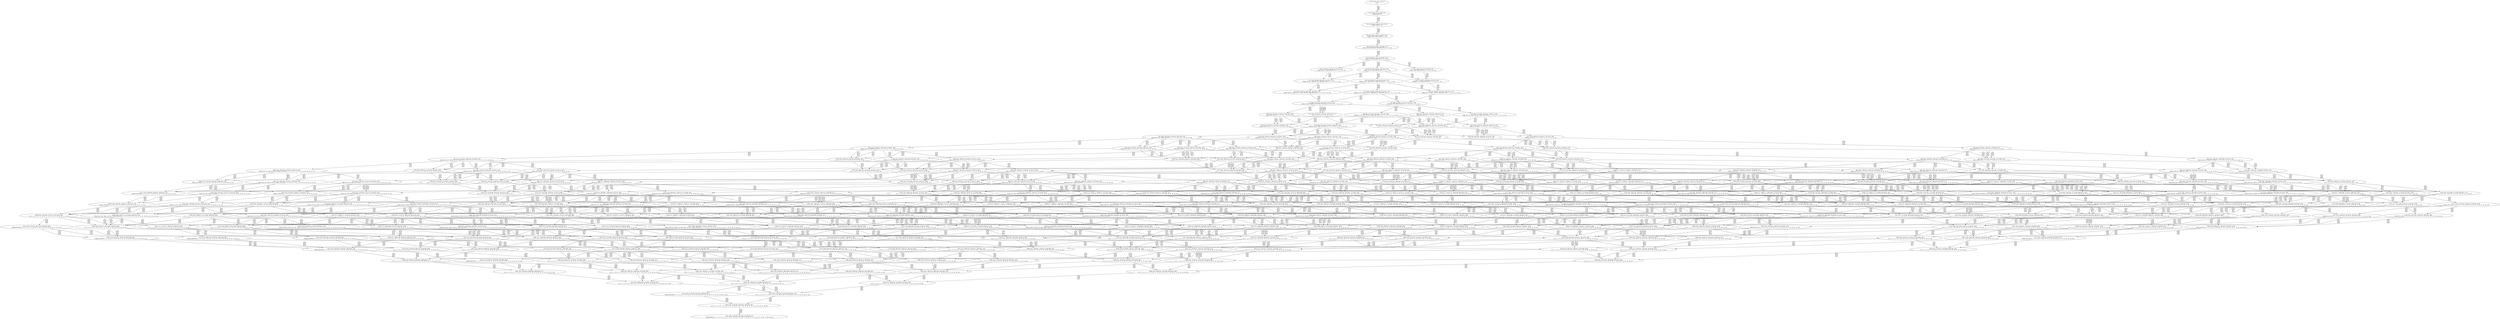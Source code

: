 digraph {
	S0[label="S0: [0, 0] [0, 0] [0, 0] [0, 0] \n{}{}"];
	S1[label="S1: [0, 0] [0, 0] [0, 0] [40, 50] \n{T0J0:40-50}{1}"];
	S2[label="S2: [40, 40] [40, 40] [40, 50] [73, 92] \n{T0J1:73-92}{1, 2}"];
	S3[label="S3: [40, 40] [40, 50] [70, 88] [73, 92] \n{T0J1:73-92, T0J2:70-88}{1, 2, 3}"];
	S4[label="S4: [40, 50] [70, 88] [73, 92] [98, 123] \n{T0J1:73-92, T0J2:70-88, T0J13:98-123}{1, 2, 3, 14}"];
	S5[label="S5: [70, 88] [73, 92] [74, 93] [98, 123] \n{T0J3:74-93, T0J13:98-123}{1, 2, 3, 4, 14}"];
	S6[label="S6: [73, 92] [74, 93] [98, 123] [142, 179] \n{T0J6:142-179, T0J13:98-123}{1, 2, 3, 4, 7, 14}"];
	S7[label="S7: [74, 88] [74, 90] [75, 92] [98, 123] \n{T0J4:75-90, T0J13:98-123}{1, 2, 3, 4, 5, 6, 14}"];
	S8[label="S8: [74, 88] [74, 92] [98, 123] [129, 157] \n{T0J5:129-157, T0J13:98-123}{1, 2, 3, 4, 5, 6, 14}"];
	S9[label="S9: [74, 93] [98, 123] [128, 161] [142, 179] \n{T0J6:142-179, T0J7:128-161, T0J13:98-123}{1, 2, 3, 4, 7, 8, 14}"];
	S10[label="S10: [74, 93] [75, 94] [98, 123] [142, 179] \n{T0J6:142-179, T0J13:98-123}{1, 2, 3, 4, 5, 6, 7, 14}"];
	S11[label="S11: [74, 93] [98, 123] [129, 161] [142, 179] \n{T0J5:129-161, T0J6:142-179, T0J13:98-123}{1, 2, 3, 4, 5, 6, 7, 14}"];
	S12[label="S12: [98, 123] [99, 124] [128, 161] [142, 179] \n{T0J6:142-179, T0J7:128-161, T0J10:99-124, T0J13:98-123}{1, 2, 3, 4, 7, 8, 11, 14}"];
	S13[label="S13: [75, 95] [98, 123] [128, 162] [142, 179] \n{T0J6:142-179, T0J7:128-162, T0J13:98-123}{1, 2, 3, 4, 5, 6, 7, 8, 14}"];
	S14[label="S14: [98, 123] [128, 161] [129, 162] [142, 179] \n{T0J5:129-162, T0J6:142-179, T0J7:128-162, T0J13:98-123}{1, 2, 3, 4, 5, 6, 7, 8, 14}"];
	S15[label="S15: [98, 124] [99, 127] [128, 162] [142, 179] \n{T0J6:142-179, T0J7:128-162}{1, 2, 3, 4, 5, 6, 7, 8, 11, 14}"];
	S16[label="S16: [99, 155] [128, 161] [129, 179] [142, 192] \n{T0J5:129-192, T0J6:142-179, T0J7:128-162}{1, 2, 3, 4, 5, 6, 7, 8, 11, 14}"];
	S17[label="S17: [99, 127] [128, 162] [142, 179] [151, 190] \n{T0J6:142-179, T0J7:128-162, T0J11:151-190}{1, 2, 3, 4, 5, 6, 7, 8, 11, 12, 14}"];
	S18[label="S18: [99, 127] [128, 162] [142, 179] [161, 203] \n{T0J6:142-179, T0J7:128-162, T0J14:161-203}{1, 2, 3, 4, 5, 6, 7, 8, 11, 14, 15}"];
	S19[label="S19: [128, 161] [129, 179] [142, 192] [151, 221] \n{T0J11:151-221}{1, 2, 3, 4, 5, 6, 7, 8, 11, 12, 14}"];
	S20[label="S20: [128, 161] [129, 179] [142, 192] [162, 233] \n{T0J14:162-233}{1, 2, 3, 4, 5, 6, 7, 8, 11, 14, 15}"];
	S21[label="S21: [128, 161] [129, 179] [142, 192] [142, 217] \n{}{1, 2, 3, 4, 5, 6, 7, 8, 9, 10, 11, 14}"];
	S22[label="S22: [120, 179] [128, 188] [142, 192] [151, 221] \n{T0J12:120-188}{1, 2, 3, 4, 5, 6, 7, 8, 11, 12, 13, 14}"];
	S23[label="S23: [128, 179] [142, 192] [151, 227] [161, 233] \n{T0J14:161-233}{1, 2, 3, 4, 5, 6, 7, 8, 11, 12, 14, 15}"];
	S24[label="S24: [104, 161] [128, 179] [142, 192] [161, 233] \n{T0J14:161-233, T0J17:104-161}{1, 2, 3, 4, 5, 6, 7, 8, 11, 14, 15, 18}"];
	S25[label="S25: [129, 179] [142, 192] [142, 221] [151, 227] \n{}{1, 2, 3, 4, 5, 6, 7, 8, 9, 10, 11, 12, 14}"];
	S26[label="S26: [129, 179] [142, 192] [142, 223] [162, 233] \n{T0J14:162-233}{1, 2, 3, 4, 5, 6, 7, 8, 9, 10, 11, 14, 15}"];
	S27[label="S27: [128, 188] [142, 192] [151, 227] [161, 240] \n{T0J14:161-240}{1, 2, 3, 4, 5, 6, 7, 8, 11, 12, 13, 14, 15}"];
	S28[label="S28: [128, 179] [142, 192] [151, 227] [161, 233] \n{T0J14:161-233}{1, 2, 3, 4, 5, 6, 7, 8, 11, 12, 14, 15, 18}"];
	S29[label="S29: [109, 154] [128, 179] [142, 192] [161, 233] \n{T0J14:161-233, T0J18:109-161}{1, 2, 3, 4, 5, 6, 7, 8, 11, 14, 15, 18, 19}"];
	S30[label="S30: [129, 177] [142, 179] [147, 192] [161, 233] \n{T0J14:161-233, T0J22:147-177}{1, 2, 3, 4, 5, 6, 7, 8, 11, 14, 15, 18, 23}"];
	S31[label="S31: [128, 192] [142, 206] [142, 221] [151, 241] \n{}{1, 2, 3, 4, 5, 6, 7, 8, 9, 10, 11, 12, 13, 14}"];
	S32[label="S32: [142, 192] [142, 227] [151, 233] [161, 245] \n{}{1, 2, 3, 4, 5, 6, 7, 8, 9, 10, 11, 12, 14, 15}"];
	S33[label="S33: [128, 179] [142, 192] [142, 223] [161, 233] \n{T0J14:161-233}{1, 2, 3, 4, 5, 6, 7, 8, 9, 10, 11, 14, 15, 18}"];
	S34[label="S34: [161, 161] [161, 192] [161, 220] [208, 227] \n{T0J15:208-220}{1, 2, 3, 4, 5, 6, 7, 8, 11, 12, 13, 14, 15, 16}"];
	S35[label="S35: [133, 188] [142, 192] [151, 227] [161, 240] \n{T0J14:161-240}{1, 2, 3, 4, 5, 6, 7, 8, 11, 12, 13, 14, 15, 18}"];
	S36[label="S36: [128, 179] [142, 192] [151, 227] [161, 233] \n{T0J14:161-233}{1, 2, 3, 4, 5, 6, 7, 8, 11, 12, 14, 15, 18, 19}"];
	S37[label="S37: [142, 179] [147, 192] [151, 227] [161, 233] \n{T0J14:161-233}{1, 2, 3, 4, 5, 6, 7, 8, 11, 12, 14, 15, 18, 23}"];
	S38[label="S38: [128, 179] [142, 192] [156, 213] [161, 233] \n{T0J14:161-233, T0J19:156-213}{1, 2, 3, 4, 5, 6, 7, 8, 11, 14, 15, 18, 19, 20}"];
	S39[label="S39: [129, 177] [142, 179] [147, 192] [161, 233] \n{T0J14:161-233}{1, 2, 3, 4, 5, 6, 7, 8, 11, 14, 15, 18, 19, 23}"];
	S40[label="S40: [142, 219] [142, 227] [151, 241] [161, 271] \n{}{1, 2, 3, 4, 5, 6, 7, 8, 9, 10, 11, 12, 13, 14, 15}"];
	S41[label="S41: [142, 192] [142, 227] [151, 233] [161, 245] \n{}{1, 2, 3, 4, 5, 6, 7, 8, 9, 10, 11, 12, 14, 15, 18}"];
	S42[label="S42: [128, 179] [142, 192] [142, 223] [161, 233] \n{T0J14:161-233}{1, 2, 3, 4, 5, 6, 7, 8, 9, 10, 11, 14, 15, 18, 19}"];
	S43[label="S43: [142, 179] [142, 192] [147, 233] [161, 239] \n{}{1, 2, 3, 4, 5, 6, 7, 8, 9, 10, 11, 14, 15, 18, 23}"];
	S44[label="S44: [161, 192] [161, 220] [208, 227] [231, 249] \n{T0J15:208-220, T0J16:231-249}{1, 2, 3, 4, 5, 6, 7, 8, 11, 12, 13, 14, 15, 16, 17}"];
	S45[label="S45: [161, 168] [161, 192] [161, 220] [208, 227] \n{T0J15:208-220}{1, 2, 3, 4, 5, 6, 7, 8, 11, 12, 13, 14, 15, 16, 18}"];
	S46[label="S46: [138, 188] [142, 192] [151, 227] [161, 240] \n{T0J14:161-240}{1, 2, 3, 4, 5, 6, 7, 8, 11, 12, 13, 14, 15, 18, 19}"];
	S47[label="S47: [142, 188] [151, 192] [151, 227] [161, 240] \n{T0J14:161-240}{1, 2, 3, 4, 5, 6, 7, 8, 11, 12, 13, 14, 15, 18, 23}"];
	S48[label="S48: [151, 192] [151, 209] [161, 227] [189, 240] \n{T0J14:161-240, T0J24:189-209}{1, 2, 3, 4, 5, 6, 7, 8, 11, 12, 13, 14, 15, 18, 25}"];
	S49[label="S49: [142, 192] [151, 213] [161, 227] [175, 233] \n{T0J14:161-233}{1, 2, 3, 4, 5, 6, 7, 8, 11, 12, 14, 15, 18, 19, 20}"];
	S50[label="S50: [142, 179] [147, 192] [151, 227] [161, 233] \n{T0J14:161-233}{1, 2, 3, 4, 5, 6, 7, 8, 11, 12, 14, 15, 18, 19, 23}"];
	S51[label="S51: [141, 171] [142, 192] [156, 213] [161, 233] \n{T0J14:161-233, T0J19:156-213, T0J20:141-171}{1, 2, 3, 4, 5, 6, 7, 8, 11, 14, 15, 18, 19, 20, 21}"];
	S52[label="S52: [142, 179] [147, 192] [156, 213] [161, 233] \n{T0J14:161-233, T0J19:156-213}{1, 2, 3, 4, 5, 6, 7, 8, 11, 14, 15, 18, 19, 20, 23}"];
	S53[label="S53: [161, 227] [161, 241] [161, 271] [208, 278] \n{T0J15:208-278}{1, 2, 3, 4, 5, 6, 7, 8, 9, 10, 11, 12, 13, 14, 15, 16}"];
	S54[label="S54: [142, 226] [147, 227] [151, 241] [161, 271] \n{}{1, 2, 3, 4, 5, 6, 7, 8, 9, 10, 11, 12, 13, 14, 15, 18}"];
	S55[label="S55: [142, 192] [142, 227] [151, 233] [161, 245] \n{}{1, 2, 3, 4, 5, 6, 7, 8, 9, 10, 11, 12, 14, 15, 18, 19}"];
	S56[label="S56: [142, 192] [147, 233] [156, 239] [161, 245] \n{}{1, 2, 3, 4, 5, 6, 7, 8, 9, 10, 11, 12, 14, 15, 18, 23}"];
	S57[label="S57: [142, 192] [142, 213] [156, 233] [161, 241] \n{}{1, 2, 3, 4, 5, 6, 7, 8, 9, 10, 11, 14, 15, 18, 19, 20}"];
	S58[label="S58: [142, 179] [142, 192] [147, 233] [161, 239] \n{}{1, 2, 3, 4, 5, 6, 7, 8, 9, 10, 11, 14, 15, 18, 19, 23}"];
	S59[label="S59: [161, 192] [161, 220] [208, 227] [231, 249] \n{T0J15:208-220, T0J16:231-249}{1, 2, 3, 4, 5, 6, 7, 8, 11, 12, 13, 14, 15, 16, 17, 18}"];
	S60[label="S60: [161, 168] [161, 192] [161, 220] [208, 227] \n{T0J15:208-220}{1, 2, 3, 4, 5, 6, 7, 8, 11, 12, 13, 14, 15, 16, 18, 19}"];
	S61[label="S61: [161, 184] [161, 192] [161, 220] [208, 227] \n{T0J15:208-220}{1, 2, 3, 4, 5, 6, 7, 8, 11, 12, 13, 14, 15, 16, 18, 23}"];
	S62[label="S62: [161, 192] [161, 209] [189, 220] [208, 227] \n{T0J15:208-220, T0J24:189-209}{1, 2, 3, 4, 5, 6, 7, 8, 11, 12, 13, 14, 15, 16, 18, 25}"];
	S63[label="S63: [142, 192] [151, 220] [161, 227] [175, 240] \n{T0J14:161-240}{1, 2, 3, 4, 5, 6, 7, 8, 11, 12, 13, 14, 15, 18, 19, 20}"];
	S64[label="S64: [142, 188] [151, 192] [151, 227] [161, 240] \n{T0J14:161-240}{1, 2, 3, 4, 5, 6, 7, 8, 11, 12, 13, 14, 15, 18, 19, 23}"];
	S65[label="S65: [151, 192] [151, 209] [161, 227] [189, 240] \n{T0J14:161-240, T0J24:189-209}{1, 2, 3, 4, 5, 6, 7, 8, 11, 12, 13, 14, 15, 18, 19, 25}"];
	S66[label="S66: [151, 192] [151, 209] [161, 227] [189, 240] \n{T0J14:161-240, T0J24:189-209}{1, 2, 3, 4, 5, 6, 7, 8, 11, 12, 13, 14, 15, 18, 23, 25}"];
	S67[label="S67: [142, 192] [155, 213] [161, 227] [175, 233] \n{T0J14:161-233}{1, 2, 3, 4, 5, 6, 7, 8, 11, 12, 14, 15, 18, 19, 20, 21}"];
	S68[label="S68: [147, 192] [151, 213] [161, 227] [175, 233] \n{T0J14:161-233}{1, 2, 3, 4, 5, 6, 7, 8, 11, 12, 14, 15, 18, 19, 20, 23}"];
	S69[label="S69: [142, 192] [156, 213] [161, 233] [216, 248] \n{T0J14:161-233, T0J19:156-213, T0J21:216-248}{1, 2, 3, 4, 5, 6, 7, 8, 11, 14, 15, 18, 19, 20, 21, 22}"];
	S70[label="S70: [142, 177] [155, 192] [156, 213] [161, 233] \n{T0J14:161-233, T0J19:156-213}{1, 2, 3, 4, 5, 6, 7, 8, 11, 14, 15, 18, 19, 20, 21, 23}"];
	S71[label="S71: [161, 241] [161, 271] [208, 278] [231, 315] \n{T0J16:231-315}{1, 2, 3, 4, 5, 6, 7, 8, 9, 10, 11, 12, 13, 14, 15, 16, 17}"];
	S72[label="S72: [161, 234] [161, 241] [161, 271] [208, 285] \n{}{1, 2, 3, 4, 5, 6, 7, 8, 9, 10, 11, 12, 13, 14, 15, 16, 18}"];
	S73[label="S73: [142, 227] [147, 233] [151, 241] [161, 271] \n{}{1, 2, 3, 4, 5, 6, 7, 8, 9, 10, 11, 12, 13, 14, 15, 18, 19}"];
	S74[label="S74: [147, 227] [151, 241] [156, 249] [161, 271] \n{}{1, 2, 3, 4, 5, 6, 7, 8, 9, 10, 11, 12, 13, 14, 15, 18, 23}"];
	S75[label="S75: [151, 227] [151, 239] [161, 241] [189, 271] \n{}{1, 2, 3, 4, 5, 6, 7, 8, 9, 10, 11, 12, 13, 14, 15, 18, 25}"];
	S76[label="S76: [142, 213] [151, 233] [161, 241] [175, 258] \n{}{1, 2, 3, 4, 5, 6, 7, 8, 9, 10, 11, 12, 14, 15, 18, 19, 20}"];
	S77[label="S77: [142, 192] [147, 233] [156, 239] [161, 245] \n{}{1, 2, 3, 4, 5, 6, 7, 8, 9, 10, 11, 12, 14, 15, 18, 19, 23}"];
	S78[label="S78: [142, 192] [155, 213] [156, 233] [161, 241] \n{}{1, 2, 3, 4, 5, 6, 7, 8, 9, 10, 11, 14, 15, 18, 19, 20, 21}"];
	S79[label="S79: [142, 192] [147, 213] [156, 233] [161, 241] \n{}{1, 2, 3, 4, 5, 6, 7, 8, 9, 10, 11, 14, 15, 18, 19, 20, 23}"];
	S80[label="S80: [177, 227] [177, 241] [177, 260] [232, 271] \n{T0J23:232-260}{1, 2, 3, 4, 5, 6, 7, 8, 9, 10, 11, 12, 13, 14, 15, 18, 24}"];
	S81[label="S81: [161, 192] [161, 220] [208, 227] [231, 249] \n{T0J15:208-220, T0J16:231-249}{1, 2, 3, 4, 5, 6, 7, 8, 11, 12, 13, 14, 15, 16, 17, 18, 19}"];
	S82[label="S82: [161, 192] [161, 220] [208, 227] [231, 249] \n{T0J15:208-220, T0J16:231-249}{1, 2, 3, 4, 5, 6, 7, 8, 11, 12, 13, 14, 15, 16, 17, 18, 23}"];
	S83[label="S83: [161, 209] [189, 220] [208, 227] [231, 249] \n{T0J15:208-220, T0J16:231-249, T0J24:189-209}{1, 2, 3, 4, 5, 6, 7, 8, 11, 12, 13, 14, 15, 16, 17, 18, 25}"];
	S84[label="S84: [161, 192] [161, 220] [175, 220] [208, 227] \n{T0J15:208-220}{1, 2, 3, 4, 5, 6, 7, 8, 11, 12, 13, 14, 15, 16, 18, 19, 20}"];
	S85[label="S85: [161, 184] [161, 192] [161, 220] [208, 227] \n{T0J15:208-220}{1, 2, 3, 4, 5, 6, 7, 8, 11, 12, 13, 14, 15, 16, 18, 19, 23}"];
	S86[label="S86: [161, 192] [161, 209] [189, 220] [208, 227] \n{T0J15:208-220, T0J24:189-209}{1, 2, 3, 4, 5, 6, 7, 8, 11, 12, 13, 14, 15, 16, 18, 19, 25}"];
	S87[label="S87: [161, 192] [161, 209] [189, 220] [208, 227] \n{T0J15:208-220, T0J24:189-209}{1, 2, 3, 4, 5, 6, 7, 8, 11, 12, 13, 14, 15, 16, 18, 23, 25}"];
	S88[label="S88: [151, 188] [155, 220] [161, 227] [175, 240] \n{T0J14:161-240}{1, 2, 3, 4, 5, 6, 7, 8, 11, 12, 13, 14, 15, 18, 19, 20, 21}"];
	S89[label="S89: [151, 192] [151, 220] [161, 227] [175, 240] \n{T0J14:161-240}{1, 2, 3, 4, 5, 6, 7, 8, 11, 12, 13, 14, 15, 18, 19, 20, 23}"];
	S90[label="S90: [151, 209] [161, 220] [175, 227] [189, 240] \n{T0J14:161-240, T0J24:189-209}{1, 2, 3, 4, 5, 6, 7, 8, 11, 12, 13, 14, 15, 18, 19, 20, 25}"];
	S91[label="S91: [151, 192] [151, 209] [161, 227] [189, 240] \n{T0J14:161-240, T0J24:189-209}{1, 2, 3, 4, 5, 6, 7, 8, 11, 12, 13, 14, 15, 18, 19, 23, 25}"];
	S92[label="S92: [155, 213] [161, 227] [175, 233] [216, 248] \n{T0J14:161-233, T0J21:216-248}{1, 2, 3, 4, 5, 6, 7, 8, 11, 12, 14, 15, 18, 19, 20, 21, 22}"];
	S93[label="S93: [151, 192] [156, 213] [161, 227] [175, 233] \n{T0J14:161-233}{1, 2, 3, 4, 5, 6, 7, 8, 11, 12, 14, 15, 18, 19, 20, 21, 23}"];
	S94[label="S94: [155, 192] [156, 213] [161, 233] [216, 248] \n{T0J14:161-233, T0J19:156-213, T0J21:216-248}{1, 2, 3, 4, 5, 6, 7, 8, 11, 14, 15, 18, 19, 20, 21, 22, 23}"];
	S95[label="S95: [161, 248] [161, 271] [208, 285] [231, 322] \n{}{1, 2, 3, 4, 5, 6, 7, 8, 9, 10, 11, 12, 13, 14, 15, 16, 17, 18}"];
	S96[label="S96: [161, 241] [161, 241] [161, 271] [208, 286] \n{}{1, 2, 3, 4, 5, 6, 7, 8, 9, 10, 11, 12, 13, 14, 15, 16, 18, 19}"];
	S97[label="S97: [161, 241] [161, 257] [161, 271] [208, 307] \n{}{1, 2, 3, 4, 5, 6, 7, 8, 9, 10, 11, 12, 13, 14, 15, 16, 18, 23}"];
	S98[label="S98: [161, 239] [161, 241] [189, 271] [208, 286] \n{}{1, 2, 3, 4, 5, 6, 7, 8, 9, 10, 11, 12, 13, 14, 15, 16, 18, 25}"];
	S99[label="S99: [147, 233] [151, 241] [161, 271] [175, 286] \n{}{1, 2, 3, 4, 5, 6, 7, 8, 9, 10, 11, 12, 13, 14, 15, 18, 19, 20}"];
	S100[label="S100: [147, 241] [151, 249] [156, 255] [161, 271] \n{}{1, 2, 3, 4, 5, 6, 7, 8, 9, 10, 11, 12, 13, 14, 15, 18, 19, 23}"];
	S101[label="S101: [151, 234] [151, 239] [161, 241] [189, 271] \n{}{1, 2, 3, 4, 5, 6, 7, 8, 9, 10, 11, 12, 13, 14, 15, 18, 19, 25}"];
	S102[label="S102: [151, 241] [156, 249] [161, 271] [189, 295] \n{}{1, 2, 3, 4, 5, 6, 7, 8, 9, 10, 11, 12, 13, 14, 15, 18, 23, 25}"];
	S103[label="S103: [151, 213] [155, 233] [161, 241] [175, 258] \n{}{1, 2, 3, 4, 5, 6, 7, 8, 9, 10, 11, 12, 14, 15, 18, 19, 20, 21}"];
	S104[label="S104: [147, 213] [156, 233] [161, 241] [175, 258] \n{}{1, 2, 3, 4, 5, 6, 7, 8, 9, 10, 11, 12, 14, 15, 18, 19, 20, 23}"];
	S105[label="S105: [155, 213] [156, 233] [161, 248] [216, 254] \n{T0J21:216-248}{1, 2, 3, 4, 5, 6, 7, 8, 9, 10, 11, 14, 15, 18, 19, 20, 21, 22}"];
	S106[label="S106: [147, 192] [155, 213] [156, 233] [161, 241] \n{}{1, 2, 3, 4, 5, 6, 7, 8, 9, 10, 11, 14, 15, 18, 19, 20, 21, 23}"];
	S107[label="S107: [177, 241] [177, 260] [208, 271] [232, 286] \n{T0J23:232-260}{1, 2, 3, 4, 5, 6, 7, 8, 9, 10, 11, 12, 13, 14, 15, 16, 18, 24}"];
	S108[label="S108: [177, 234] [177, 241] [177, 260] [232, 271] \n{T0J23:232-260}{1, 2, 3, 4, 5, 6, 7, 8, 9, 10, 11, 12, 13, 14, 15, 18, 19, 24}"];
	S109[label="S109: [177, 241] [177, 250] [177, 271] [232, 316] \n{T0J23:232-316}{1, 2, 3, 4, 5, 6, 7, 8, 9, 10, 11, 12, 13, 14, 15, 18, 23, 24}"];
	S110[label="S110: [177, 239] [177, 241] [189, 260] [232, 271] \n{T0J23:232-260}{1, 2, 3, 4, 5, 6, 7, 8, 9, 10, 11, 12, 13, 14, 15, 18, 24, 25}"];
	S111[label="S111: [161, 220] [175, 220] [208, 227] [231, 249] \n{T0J15:208-220, T0J16:231-249}{1, 2, 3, 4, 5, 6, 7, 8, 11, 12, 13, 14, 15, 16, 17, 18, 19, 20}"];
	S112[label="S112: [161, 192] [161, 220] [208, 227] [231, 249] \n{T0J15:208-220, T0J16:231-249}{1, 2, 3, 4, 5, 6, 7, 8, 11, 12, 13, 14, 15, 16, 17, 18, 19, 23}"];
	S113[label="S113: [161, 209] [189, 220] [208, 227] [231, 249] \n{T0J15:208-220, T0J16:231-249, T0J24:189-209}{1, 2, 3, 4, 5, 6, 7, 8, 11, 12, 13, 14, 15, 16, 17, 18, 19, 25}"];
	S114[label="S114: [161, 209] [189, 220] [208, 227] [231, 249] \n{T0J15:208-220, T0J16:231-249, T0J24:189-209}{1, 2, 3, 4, 5, 6, 7, 8, 11, 12, 13, 14, 15, 16, 17, 18, 23, 25}"];
	S115[label="S115: [161, 178] [161, 220] [175, 220] [208, 227] \n{T0J15:208-220}{1, 2, 3, 4, 5, 6, 7, 8, 11, 12, 13, 14, 15, 16, 18, 19, 20, 21}"];
	S116[label="S116: [161, 192] [161, 220] [175, 220] [208, 227] \n{T0J15:208-220}{1, 2, 3, 4, 5, 6, 7, 8, 11, 12, 13, 14, 15, 16, 18, 19, 20, 23}"];
	S117[label="S117: [161, 209] [175, 220] [189, 220] [208, 227] \n{T0J15:208-220, T0J24:189-209}{1, 2, 3, 4, 5, 6, 7, 8, 11, 12, 13, 14, 15, 16, 18, 19, 20, 25}"];
	S118[label="S118: [161, 192] [161, 209] [189, 220] [208, 227] \n{T0J15:208-220, T0J24:189-209}{1, 2, 3, 4, 5, 6, 7, 8, 11, 12, 13, 14, 15, 16, 18, 19, 23, 25}"];
	S119[label="S119: [155, 220] [161, 227] [175, 240] [216, 255] \n{T0J14:161-240, T0J21:216-255}{1, 2, 3, 4, 5, 6, 7, 8, 11, 12, 13, 14, 15, 18, 19, 20, 21, 22}"];
	S120[label="S120: [151, 188] [161, 220] [164, 227] [175, 240] \n{T0J14:161-240}{1, 2, 3, 4, 5, 6, 7, 8, 11, 12, 13, 14, 15, 18, 19, 20, 21, 23}"];
	S121[label="S121: [155, 209] [161, 220] [175, 227] [189, 240] \n{T0J14:161-240, T0J24:189-209}{1, 2, 3, 4, 5, 6, 7, 8, 11, 12, 13, 14, 15, 18, 19, 20, 21, 25}"];
	S122[label="S122: [151, 209] [161, 220] [175, 227] [189, 240] \n{T0J14:161-240, T0J24:189-209}{1, 2, 3, 4, 5, 6, 7, 8, 11, 12, 13, 14, 15, 18, 19, 20, 23, 25}"];
	S123[label="S123: [156, 213] [161, 227] [175, 233] [216, 248] \n{T0J14:161-233, T0J21:216-248}{1, 2, 3, 4, 5, 6, 7, 8, 11, 12, 14, 15, 18, 19, 20, 21, 22, 23}"];
	S124[label="S124: [161, 255] [161, 271] [208, 286] [231, 329] \n{}{1, 2, 3, 4, 5, 6, 7, 8, 9, 10, 11, 12, 13, 14, 15, 16, 17, 18, 19}"];
	S125[label="S125: [161, 270] [161, 271] [208, 307] [231, 336] \n{}{1, 2, 3, 4, 5, 6, 7, 8, 9, 10, 11, 12, 13, 14, 15, 16, 17, 18, 23}"];
	S126[label="S126: [161, 241] [189, 271] [208, 286] [231, 327] \n{}{1, 2, 3, 4, 5, 6, 7, 8, 9, 10, 11, 12, 13, 14, 15, 16, 17, 18, 25}"];
	S127[label="S127: [161, 241] [161, 271] [175, 286] [208, 300] \n{}{1, 2, 3, 4, 5, 6, 7, 8, 9, 10, 11, 12, 13, 14, 15, 16, 18, 19, 20}"];
	S128[label="S128: [161, 255] [161, 264] [161, 271] [208, 307] \n{}{1, 2, 3, 4, 5, 6, 7, 8, 9, 10, 11, 12, 13, 14, 15, 16, 18, 19, 23}"];
	S129[label="S129: [161, 241] [161, 246] [189, 271] [208, 293] \n{}{1, 2, 3, 4, 5, 6, 7, 8, 9, 10, 11, 12, 13, 14, 15, 16, 18, 19, 25}"];
	S130[label="S130: [161, 257] [161, 271] [189, 295] [208, 307] \n{}{1, 2, 3, 4, 5, 6, 7, 8, 9, 10, 11, 12, 13, 14, 15, 16, 18, 23, 25}"];
	S131[label="S131: [151, 241] [160, 250] [161, 271] [175, 286] \n{}{1, 2, 3, 4, 5, 6, 7, 8, 9, 10, 11, 12, 13, 14, 15, 18, 19, 20, 21}"];
	S132[label="S132: [151, 249] [156, 256] [161, 271] [175, 307] \n{}{1, 2, 3, 4, 5, 6, 7, 8, 9, 10, 11, 12, 13, 14, 15, 18, 19, 20, 23}"];
	S133[label="S133: [151, 239] [161, 241] [175, 271] [189, 293] \n{}{1, 2, 3, 4, 5, 6, 7, 8, 9, 10, 11, 12, 13, 14, 15, 18, 19, 20, 25}"];
	S134[label="S134: [151, 249] [156, 255] [161, 271] [189, 295] \n{}{1, 2, 3, 4, 5, 6, 7, 8, 9, 10, 11, 12, 13, 14, 15, 18, 19, 23, 25}"];
	S135[label="S135: [155, 233] [161, 248] [175, 254] [216, 279] \n{T0J21:216-248}{1, 2, 3, 4, 5, 6, 7, 8, 9, 10, 11, 12, 14, 15, 18, 19, 20, 21, 22}"];
	S136[label="S136: [155, 213] [156, 233] [161, 241] [175, 258] \n{}{1, 2, 3, 4, 5, 6, 7, 8, 9, 10, 11, 12, 14, 15, 18, 19, 20, 21, 23}"];
	S137[label="S137: [155, 213] [156, 233] [161, 248] [216, 254] \n{T0J21:216-248}{1, 2, 3, 4, 5, 6, 7, 8, 9, 10, 11, 14, 15, 18, 19, 20, 21, 22, 23}"];
	S138[label="S138: [177, 260] [208, 271] [231, 286] [232, 329] \n{}{1, 2, 3, 4, 5, 6, 7, 8, 9, 10, 11, 12, 13, 14, 15, 16, 17, 18, 24}"];
	S139[label="S139: [177, 248] [177, 260] [208, 271] [232, 293] \n{}{1, 2, 3, 4, 5, 6, 7, 8, 9, 10, 11, 12, 13, 14, 15, 16, 18, 19, 24}"];
	S140[label="S140: [177, 260] [177, 271] [208, 307] [232, 316] \n{}{1, 2, 3, 4, 5, 6, 7, 8, 9, 10, 11, 12, 13, 14, 15, 16, 18, 23, 24}"];
	S141[label="S141: [177, 241] [189, 260] [208, 271] [232, 298] \n{}{1, 2, 3, 4, 5, 6, 7, 8, 9, 10, 11, 12, 13, 14, 15, 16, 18, 24, 25}"];
	S142[label="S142: [177, 241] [177, 260] [177, 271] [232, 293] \n{}{1, 2, 3, 4, 5, 6, 7, 8, 9, 10, 11, 12, 13, 14, 15, 18, 19, 20, 24}"];
	S143[label="S143: [177, 250] [177, 257] [177, 271] [232, 316] \n{}{1, 2, 3, 4, 5, 6, 7, 8, 9, 10, 11, 12, 13, 14, 15, 18, 19, 23, 24}"];
	S144[label="S144: [177, 241] [177, 246] [189, 260] [232, 271] \n{}{1, 2, 3, 4, 5, 6, 7, 8, 9, 10, 11, 12, 13, 14, 15, 18, 19, 24, 25}"];
	S145[label="S145: [177, 250] [177, 271] [189, 295] [232, 316] \n{}{1, 2, 3, 4, 5, 6, 7, 8, 9, 10, 11, 12, 13, 14, 15, 18, 23, 24, 25}"];
	S146[label="S146: [161, 220] [175, 220] [208, 227] [231, 249] \n{T0J15:208-220, T0J16:231-249}{1, 2, 3, 4, 5, 6, 7, 8, 11, 12, 13, 14, 15, 16, 17, 18, 19, 20, 21}"];
	S147[label="S147: [161, 220] [175, 220] [208, 227] [231, 249] \n{T0J15:208-220, T0J16:231-249}{1, 2, 3, 4, 5, 6, 7, 8, 11, 12, 13, 14, 15, 16, 17, 18, 19, 20, 23}"];
	S148[label="S148: [175, 220] [189, 220] [208, 227] [231, 249] \n{T0J15:208-220, T0J16:231-249, T0J24:189-209}{1, 2, 3, 4, 5, 6, 7, 8, 11, 12, 13, 14, 15, 16, 17, 18, 19, 20, 25}"];
	S149[label="S149: [161, 209] [189, 220] [208, 227] [231, 249] \n{T0J15:208-220, T0J16:231-249, T0J24:189-209}{1, 2, 3, 4, 5, 6, 7, 8, 11, 12, 13, 14, 15, 16, 17, 18, 19, 23, 25}"];
	S150[label="S150: [161, 220] [175, 220] [208, 227] [216, 255] \n{T0J15:208-220, T0J21:216-255}{1, 2, 3, 4, 5, 6, 7, 8, 11, 12, 13, 14, 15, 16, 18, 19, 20, 21, 22}"];
	S151[label="S151: [161, 184] [164, 220] [175, 220] [208, 227] \n{T0J15:208-220}{1, 2, 3, 4, 5, 6, 7, 8, 11, 12, 13, 14, 15, 16, 18, 19, 20, 21, 23}"];
	S152[label="S152: [161, 209] [175, 220] [189, 220] [208, 227] \n{T0J15:208-220, T0J24:189-209}{1, 2, 3, 4, 5, 6, 7, 8, 11, 12, 13, 14, 15, 16, 18, 19, 20, 21, 25}"];
	S153[label="S153: [161, 209] [175, 220] [189, 220] [208, 227] \n{T0J15:208-220, T0J24:189-209}{1, 2, 3, 4, 5, 6, 7, 8, 11, 12, 13, 14, 15, 16, 18, 19, 20, 23, 25}"];
	S154[label="S154: [161, 220] [164, 227] [175, 240] [216, 255] \n{T0J14:161-240, T0J21:216-255}{1, 2, 3, 4, 5, 6, 7, 8, 11, 12, 13, 14, 15, 18, 19, 20, 21, 22, 23}"];
	S155[label="S155: [161, 220] [175, 227] [189, 240] [216, 255] \n{T0J14:161-240, T0J21:216-255, T0J24:189-209}{1, 2, 3, 4, 5, 6, 7, 8, 11, 12, 13, 14, 15, 18, 19, 20, 21, 22, 25}"];
	S156[label="S156: [161, 209] [164, 220] [175, 227] [189, 240] \n{T0J14:161-240, T0J24:189-209}{1, 2, 3, 4, 5, 6, 7, 8, 11, 12, 13, 14, 15, 18, 19, 20, 21, 23, 25}"];
	S157[label="S157: [161, 271] [175, 286] [208, 314] [231, 329] \n{}{1, 2, 3, 4, 5, 6, 7, 8, 9, 10, 11, 12, 13, 14, 15, 16, 17, 18, 19, 20}"];
	S158[label="S158: [161, 271] [161, 277] [208, 307] [231, 343] \n{}{1, 2, 3, 4, 5, 6, 7, 8, 9, 10, 11, 12, 13, 14, 15, 16, 17, 18, 19, 23}"];
	S159[label="S159: [161, 248] [189, 271] [208, 293] [231, 329] \n{}{1, 2, 3, 4, 5, 6, 7, 8, 9, 10, 11, 12, 13, 14, 15, 16, 17, 18, 19, 25}"];
	S160[label="S160: [161, 271] [189, 295] [208, 307] [231, 345] \n{}{1, 2, 3, 4, 5, 6, 7, 8, 9, 10, 11, 12, 13, 14, 15, 16, 17, 18, 23, 25}"];
	S161[label="S161: [161, 258] [161, 271] [175, 286] [208, 300] \n{}{1, 2, 3, 4, 5, 6, 7, 8, 9, 10, 11, 12, 13, 14, 15, 16, 18, 19, 20, 21}"];
	S162[label="S162: [161, 264] [161, 271] [175, 307] [208, 314] \n{}{1, 2, 3, 4, 5, 6, 7, 8, 9, 10, 11, 12, 13, 14, 15, 16, 18, 19, 20, 23}"];
	S163[label="S163: [161, 246] [175, 271] [189, 293] [208, 300] \n{}{1, 2, 3, 4, 5, 6, 7, 8, 9, 10, 11, 12, 13, 14, 15, 16, 18, 19, 20, 25}"];
	S164[label="S164: [161, 264] [161, 271] [189, 295] [208, 308] \n{}{1, 2, 3, 4, 5, 6, 7, 8, 9, 10, 11, 12, 13, 14, 15, 16, 18, 19, 23, 25}"];
	S165[label="S165: [160, 250] [161, 271] [175, 286] [216, 335] \n{}{1, 2, 3, 4, 5, 6, 7, 8, 9, 10, 11, 12, 13, 14, 15, 18, 19, 20, 21, 22}"];
	S166[label="S166: [156, 256] [161, 266] [164, 271] [175, 307] \n{}{1, 2, 3, 4, 5, 6, 7, 8, 9, 10, 11, 12, 13, 14, 15, 18, 19, 20, 21, 23}"];
	S167[label="S167: [160, 241] [161, 256] [175, 271] [189, 293] \n{}{1, 2, 3, 4, 5, 6, 7, 8, 9, 10, 11, 12, 13, 14, 15, 18, 19, 20, 21, 25}"];
	S168[label="S168: [156, 256] [161, 271] [175, 295] [189, 308] \n{}{1, 2, 3, 4, 5, 6, 7, 8, 9, 10, 11, 12, 13, 14, 15, 18, 19, 20, 23, 25}"];
	S169[label="S169: [156, 233] [161, 248] [175, 254] [216, 279] \n{T0J21:216-248}{1, 2, 3, 4, 5, 6, 7, 8, 9, 10, 11, 12, 14, 15, 18, 19, 20, 21, 22, 23}"];
	S170[label="S170: [177, 267] [208, 271] [231, 293] [232, 336] \n{}{1, 2, 3, 4, 5, 6, 7, 8, 9, 10, 11, 12, 13, 14, 15, 16, 17, 18, 19, 24}"];
	S171[label="S171: [177, 271] [208, 307] [231, 316] [232, 348] \n{}{1, 2, 3, 4, 5, 6, 7, 8, 9, 10, 11, 12, 13, 14, 15, 16, 17, 18, 23, 24}"];
	S172[label="S172: [231, 271] [231, 307] [231, 324] [292, 336] \n{T0J25:292-324}{1, 2, 3, 4, 5, 6, 7, 8, 9, 10, 11, 12, 13, 14, 15, 16, 17, 18, 23, 26}"];
	S173[label="S173: [189, 260] [208, 271] [231, 298] [232, 329] \n{}{1, 2, 3, 4, 5, 6, 7, 8, 9, 10, 11, 12, 13, 14, 15, 16, 17, 18, 24, 25}"];
	S174[label="S174: [177, 260] [177, 271] [208, 293] [232, 307] \n{}{1, 2, 3, 4, 5, 6, 7, 8, 9, 10, 11, 12, 13, 14, 15, 16, 18, 19, 20, 24}"];
	S175[label="S175: [177, 267] [177, 271] [208, 309] [232, 316] \n{}{1, 2, 3, 4, 5, 6, 7, 8, 9, 10, 11, 12, 13, 14, 15, 16, 18, 19, 23, 24}"];
	S176[label="S176: [177, 248] [189, 260] [208, 271] [232, 300] \n{}{1, 2, 3, 4, 5, 6, 7, 8, 9, 10, 11, 12, 13, 14, 15, 16, 18, 19, 24, 25}"];
	S177[label="S177: [177, 271] [189, 295] [208, 309] [232, 316] \n{}{1, 2, 3, 4, 5, 6, 7, 8, 9, 10, 11, 12, 13, 14, 15, 16, 18, 23, 24, 25}"];
	S178[label="S178: [177, 258] [177, 260] [177, 271] [232, 293] \n{}{1, 2, 3, 4, 5, 6, 7, 8, 9, 10, 11, 12, 13, 14, 15, 18, 19, 20, 21, 24}"];
	S179[label="S179: [177, 260] [177, 271] [177, 309] [232, 316] \n{}{1, 2, 3, 4, 5, 6, 7, 8, 9, 10, 11, 12, 13, 14, 15, 18, 19, 20, 23, 24}"];
	S180[label="S180: [177, 246] [177, 260] [189, 271] [232, 300] \n{}{1, 2, 3, 4, 5, 6, 7, 8, 9, 10, 11, 12, 13, 14, 15, 18, 19, 20, 24, 25}"];
	S181[label="S181: [177, 257] [177, 271] [189, 295] [232, 316] \n{}{1, 2, 3, 4, 5, 6, 7, 8, 9, 10, 11, 12, 13, 14, 15, 18, 19, 23, 24, 25}"];
	S182[label="S182: [232, 271] [232, 293] [232, 295] [268, 316] \n{T0J27:268-293}{1, 2, 3, 4, 5, 6, 7, 8, 9, 10, 11, 12, 13, 14, 15, 18, 23, 24, 25, 28}"];
	S183[label="S183: [175, 220] [208, 227] [216, 249] [231, 255] \n{T0J15:208-220, T0J16:231-249, T0J21:216-255}{1, 2, 3, 4, 5, 6, 7, 8, 11, 12, 13, 14, 15, 16, 17, 18, 19, 20, 21, 22}"];
	S184[label="S184: [164, 220] [175, 220] [208, 227] [231, 249] \n{T0J15:208-220, T0J16:231-249}{1, 2, 3, 4, 5, 6, 7, 8, 11, 12, 13, 14, 15, 16, 17, 18, 19, 20, 21, 23}"];
	S185[label="S185: [175, 220] [189, 220] [208, 227] [231, 249] \n{T0J15:208-220, T0J16:231-249, T0J24:189-209}{1, 2, 3, 4, 5, 6, 7, 8, 11, 12, 13, 14, 15, 16, 17, 18, 19, 20, 21, 25}"];
	S186[label="S186: [175, 220] [189, 220] [208, 227] [231, 249] \n{T0J15:208-220, T0J16:231-249, T0J24:189-209}{1, 2, 3, 4, 5, 6, 7, 8, 11, 12, 13, 14, 15, 16, 17, 18, 19, 20, 23, 25}"];
	S187[label="S187: [161, 220] [175, 220] [208, 227] [216, 255] \n{T0J15:208-220, T0J21:216-255}{1, 2, 3, 4, 5, 6, 7, 8, 11, 12, 13, 14, 15, 16, 18, 19, 20, 21, 22, 23}"];
	S188[label="S188: [161, 220] [189, 220] [208, 227] [216, 255] \n{T0J15:208-220, T0J21:216-255, T0J24:189-209}{1, 2, 3, 4, 5, 6, 7, 8, 11, 12, 13, 14, 15, 16, 18, 19, 20, 21, 22, 25}"];
	S189[label="S189: [161, 209] [175, 220] [189, 220] [208, 227] \n{T0J15:208-220, T0J24:189-209}{1, 2, 3, 4, 5, 6, 7, 8, 11, 12, 13, 14, 15, 16, 18, 19, 20, 21, 23, 25}"];
	S190[label="S190: [164, 220] [175, 227] [189, 240] [216, 255] \n{T0J14:161-240, T0J21:216-255, T0J24:189-209}{1, 2, 3, 4, 5, 6, 7, 8, 11, 12, 13, 14, 15, 18, 19, 20, 21, 22, 23, 25}"];
	S191[label="S191: [161, 286] [175, 288] [208, 314] [231, 346] \n{}{1, 2, 3, 4, 5, 6, 7, 8, 9, 10, 11, 12, 13, 14, 15, 16, 17, 18, 19, 20, 21}"];
	S192[label="S192: [161, 277] [175, 307] [208, 330] [231, 352] \n{}{1, 2, 3, 4, 5, 6, 7, 8, 9, 10, 11, 12, 13, 14, 15, 16, 17, 18, 19, 20, 23}"];
	S193[label="S193: [175, 271] [189, 293] [208, 314] [231, 334] \n{}{1, 2, 3, 4, 5, 6, 7, 8, 9, 10, 11, 12, 13, 14, 15, 16, 17, 18, 19, 20, 25}"];
	S194[label="S194: [161, 278] [189, 295] [208, 308] [231, 352] \n{}{1, 2, 3, 4, 5, 6, 7, 8, 9, 10, 11, 12, 13, 14, 15, 16, 17, 18, 19, 23, 25}"];
	S195[label="S195: [161, 271] [175, 286] [208, 309] [216, 352] \n{}{1, 2, 3, 4, 5, 6, 7, 8, 9, 10, 11, 12, 13, 14, 15, 16, 18, 19, 20, 21, 22}"];
	S196[label="S196: [161, 271] [164, 281] [175, 307] [208, 315] \n{}{1, 2, 3, 4, 5, 6, 7, 8, 9, 10, 11, 12, 13, 14, 15, 16, 18, 19, 20, 21, 23}"];
	S197[label="S197: [161, 263] [175, 271] [189, 293] [208, 300] \n{}{1, 2, 3, 4, 5, 6, 7, 8, 9, 10, 11, 12, 13, 14, 15, 16, 18, 19, 20, 21, 25}"];
	S198[label="S198: [161, 271] [175, 295] [189, 308] [208, 323] \n{}{1, 2, 3, 4, 5, 6, 7, 8, 9, 10, 11, 12, 13, 14, 15, 16, 18, 19, 20, 23, 25}"];
	S199[label="S199: [161, 271] [164, 273] [175, 307] [216, 350] \n{}{1, 2, 3, 4, 5, 6, 7, 8, 9, 10, 11, 12, 13, 14, 15, 18, 19, 20, 21, 22, 23}"];
	S200[label="S200: [161, 256] [175, 271] [189, 293] [216, 335] \n{}{1, 2, 3, 4, 5, 6, 7, 8, 9, 10, 11, 12, 13, 14, 15, 18, 19, 20, 21, 22, 25}"];
	S201[label="S201: [161, 271] [164, 273] [175, 295] [189, 308] \n{}{1, 2, 3, 4, 5, 6, 7, 8, 9, 10, 11, 12, 13, 14, 15, 18, 19, 20, 21, 23, 25}"];
	S202[label="S202: [177, 271] [208, 293] [231, 326] [232, 348] \n{}{1, 2, 3, 4, 5, 6, 7, 8, 9, 10, 11, 12, 13, 14, 15, 16, 17, 18, 19, 20, 24}"];
	S203[label="S203: [177, 278] [208, 309] [231, 316] [232, 355] \n{}{1, 2, 3, 4, 5, 6, 7, 8, 9, 10, 11, 12, 13, 14, 15, 16, 17, 18, 19, 23, 24}"];
	S204[label="S204: [231, 278] [231, 307] [231, 324] [292, 343] \n{T0J25:292-324}{1, 2, 3, 4, 5, 6, 7, 8, 9, 10, 11, 12, 13, 14, 15, 16, 17, 18, 19, 23, 26}"];
	S205[label="S205: [189, 267] [208, 271] [231, 300] [232, 336] \n{}{1, 2, 3, 4, 5, 6, 7, 8, 9, 10, 11, 12, 13, 14, 15, 16, 17, 18, 19, 24, 25}"];
	S206[label="S206: [189, 295] [208, 309] [231, 316] [232, 359] \n{}{1, 2, 3, 4, 5, 6, 7, 8, 9, 10, 11, 12, 13, 14, 15, 16, 17, 18, 23, 24, 25}"];
	S207[label="S207: [231, 295] [231, 307] [231, 324] [292, 345] \n{T0J25:292-324}{1, 2, 3, 4, 5, 6, 7, 8, 9, 10, 11, 12, 13, 14, 15, 16, 17, 18, 23, 25, 26}"];
	S208[label="S208: [177, 271] [177, 277] [208, 293] [232, 317] \n{}{1, 2, 3, 4, 5, 6, 7, 8, 9, 10, 11, 12, 13, 14, 15, 16, 18, 19, 20, 21, 24}"];
	S209[label="S209: [177, 271] [177, 309] [208, 316] [232, 326] \n{}{1, 2, 3, 4, 5, 6, 7, 8, 9, 10, 11, 12, 13, 14, 15, 16, 18, 19, 20, 23, 24}"];
	S210[label="S210: [177, 260] [189, 271] [208, 300] [232, 307] \n{}{1, 2, 3, 4, 5, 6, 7, 8, 9, 10, 11, 12, 13, 14, 15, 16, 18, 19, 20, 24, 25}"];
	S211[label="S211: [177, 277] [189, 295] [208, 316] [232, 316] \n{}{1, 2, 3, 4, 5, 6, 7, 8, 9, 10, 11, 12, 13, 14, 15, 16, 18, 19, 23, 24, 25}"];
	S212[label="S212: [177, 260] [177, 271] [216, 293] [232, 352] \n{}{1, 2, 3, 4, 5, 6, 7, 8, 9, 10, 11, 12, 13, 14, 15, 18, 19, 20, 21, 22, 24}"];
	S213[label="S213: [177, 271] [177, 277] [177, 309] [232, 316] \n{}{1, 2, 3, 4, 5, 6, 7, 8, 9, 10, 11, 12, 13, 14, 15, 18, 19, 20, 21, 23, 24}"];
	S214[label="S214: [177, 260] [177, 263] [189, 271] [232, 300] \n{}{1, 2, 3, 4, 5, 6, 7, 8, 9, 10, 11, 12, 13, 14, 15, 18, 19, 20, 21, 24, 25}"];
	S215[label="S215: [177, 271] [177, 295] [189, 316] [232, 316] \n{}{1, 2, 3, 4, 5, 6, 7, 8, 9, 10, 11, 12, 13, 14, 15, 18, 19, 20, 23, 24, 25}"];
	S216[label="S216: [231, 307] [231, 316] [232, 324] [292, 348] \n{T0J25:292-324}{1, 2, 3, 4, 5, 6, 7, 8, 9, 10, 11, 12, 13, 14, 15, 16, 17, 18, 23, 24, 26}"];
	S217[label="S217: [232, 293] [232, 295] [232, 316] [268, 330] \n{}{1, 2, 3, 4, 5, 6, 7, 8, 9, 10, 11, 12, 13, 14, 15, 16, 18, 23, 24, 25, 28}"];
	S218[label="S218: [232, 277] [232, 293] [232, 295] [268, 316] \n{}{1, 2, 3, 4, 5, 6, 7, 8, 9, 10, 11, 12, 13, 14, 15, 18, 19, 23, 24, 25, 28}"];
	S219[label="S219: [175, 220] [208, 227] [216, 249] [231, 255] \n{T0J15:208-220, T0J16:231-249, T0J21:216-255}{1, 2, 3, 4, 5, 6, 7, 8, 11, 12, 13, 14, 15, 16, 17, 18, 19, 20, 21, 22, 23}"];
	S220[label="S220: [175, 220] [189, 220] [208, 227] [216, 255] \n{T0J15:208-220, T0J21:216-255, T0J24:189-209}{1, 2, 3, 4, 5, 6, 7, 8, 11, 12, 13, 14, 15, 16, 18, 19, 20, 21, 22, 23, 25}"];
	S221[label="S221: [189, 220] [208, 227] [216, 249] [231, 255] \n{T0J15:208-220, T0J16:231-249, T0J21:216-255, T0J24:189-209}{1, 2, 3, 4, 5, 6, 7, 8, 11, 12, 13, 14, 15, 16, 17, 18, 19, 20, 21, 22, 25}"];
	S222[label="S222: [175, 220] [189, 220] [208, 227] [231, 249] \n{T0J15:208-220, T0J16:231-249, T0J24:189-209}{1, 2, 3, 4, 5, 6, 7, 8, 11, 12, 13, 14, 15, 16, 17, 18, 19, 20, 21, 23, 25}"];
	S223[label="S223: [175, 288] [208, 314] [216, 352] [231, 380] \n{}{1, 2, 3, 4, 5, 6, 7, 8, 9, 10, 11, 12, 13, 14, 15, 16, 17, 18, 19, 20, 21, 22}"];
	S224[label="S224: [164, 294] [175, 307] [208, 330] [231, 359] \n{}{1, 2, 3, 4, 5, 6, 7, 8, 9, 10, 11, 12, 13, 14, 15, 16, 17, 18, 19, 20, 21, 23}"];
	S225[label="S225: [175, 288] [189, 293] [208, 314] [231, 351] \n{}{1, 2, 3, 4, 5, 6, 7, 8, 9, 10, 11, 12, 13, 14, 15, 16, 17, 18, 19, 20, 21, 25}"];
	S226[label="S226: [175, 295] [189, 308] [208, 337] [231, 359] \n{}{1, 2, 3, 4, 5, 6, 7, 8, 9, 10, 11, 12, 13, 14, 15, 16, 17, 18, 19, 20, 23, 25}"];
	S227[label="S227: [164, 286] [175, 307] [208, 330] [216, 364] \n{}{1, 2, 3, 4, 5, 6, 7, 8, 9, 10, 11, 12, 13, 14, 15, 16, 18, 19, 20, 21, 22, 23}"];
	S228[label="S228: [175, 271] [189, 293] [208, 315] [216, 357] \n{}{1, 2, 3, 4, 5, 6, 7, 8, 9, 10, 11, 12, 13, 14, 15, 16, 18, 19, 20, 21, 22, 25}"];
	S229[label="S229: [164, 287] [175, 295] [189, 308] [208, 330] \n{}{1, 2, 3, 4, 5, 6, 7, 8, 9, 10, 11, 12, 13, 14, 15, 16, 18, 19, 20, 21, 23, 25}"];
	S230[label="S230: [164, 273] [175, 307] [189, 318] [216, 364] \n{}{1, 2, 3, 4, 5, 6, 7, 8, 9, 10, 11, 12, 13, 14, 15, 18, 19, 20, 21, 22, 23, 25}"];
	S231[label="S231: [177, 288] [208, 293] [231, 326] [232, 359] \n{}{1, 2, 3, 4, 5, 6, 7, 8, 9, 10, 11, 12, 13, 14, 15, 16, 17, 18, 19, 20, 21, 24}"];
	S232[label="S232: [177, 309] [208, 316] [231, 337] [232, 359] \n{}{1, 2, 3, 4, 5, 6, 7, 8, 9, 10, 11, 12, 13, 14, 15, 16, 17, 18, 19, 20, 23, 24}"];
	S233[label="S233: [231, 307] [231, 324] [231, 337] [292, 352] \n{T0J25:292-324}{1, 2, 3, 4, 5, 6, 7, 8, 9, 10, 11, 12, 13, 14, 15, 16, 17, 18, 19, 20, 23, 26}"];
	S234[label="S234: [189, 271] [208, 300] [231, 326] [232, 348] \n{}{1, 2, 3, 4, 5, 6, 7, 8, 9, 10, 11, 12, 13, 14, 15, 16, 17, 18, 19, 20, 24, 25}"];
	S235[label="S235: [189, 302] [208, 316] [231, 316] [232, 365] \n{}{1, 2, 3, 4, 5, 6, 7, 8, 9, 10, 11, 12, 13, 14, 15, 16, 17, 18, 19, 23, 24, 25}"];
	S236[label="S236: [231, 302] [231, 308] [231, 324] [292, 352] \n{}{1, 2, 3, 4, 5, 6, 7, 8, 9, 10, 11, 12, 13, 14, 15, 16, 17, 18, 19, 23, 25, 26}"];
	S237[label="S237: [177, 277] [208, 293] [216, 319] [232, 364] \n{}{1, 2, 3, 4, 5, 6, 7, 8, 9, 10, 11, 12, 13, 14, 15, 16, 18, 19, 20, 21, 22, 24}"];
	S238[label="S238: [177, 287] [177, 309] [208, 316] [232, 330] \n{}{1, 2, 3, 4, 5, 6, 7, 8, 9, 10, 11, 12, 13, 14, 15, 16, 18, 19, 20, 21, 23, 24}"];
	S239[label="S239: [177, 271] [189, 277] [208, 300] [232, 319] \n{}{1, 2, 3, 4, 5, 6, 7, 8, 9, 10, 11, 12, 13, 14, 15, 16, 18, 19, 20, 21, 24, 25}"];
	S240[label="S240: [177, 295] [189, 316] [208, 316] [232, 330] \n{}{1, 2, 3, 4, 5, 6, 7, 8, 9, 10, 11, 12, 13, 14, 15, 16, 18, 19, 20, 23, 24, 25}"];
	S241[label="S241: [177, 277] [177, 309] [216, 339] [232, 364] \n{}{1, 2, 3, 4, 5, 6, 7, 8, 9, 10, 11, 12, 13, 14, 15, 18, 19, 20, 21, 22, 23, 24}"];
	S242[label="S242: [216, 273] [216, 307] [216, 350] [288, 360] \n{T0J26:288-360}{1, 2, 3, 4, 5, 6, 7, 8, 9, 10, 11, 12, 13, 14, 15, 18, 19, 20, 21, 22, 23, 27}"];
	S243[label="S243: [177, 263] [189, 271] [216, 300] [232, 354] \n{}{1, 2, 3, 4, 5, 6, 7, 8, 9, 10, 11, 12, 13, 14, 15, 18, 19, 20, 21, 22, 24, 25}"];
	S244[label="S244: [177, 287] [177, 295] [189, 316] [232, 316] \n{}{1, 2, 3, 4, 5, 6, 7, 8, 9, 10, 11, 12, 13, 14, 15, 18, 19, 20, 21, 23, 24, 25}"];
	S245[label="S245: [231, 314] [231, 316] [232, 324] [292, 355] \n{}{1, 2, 3, 4, 5, 6, 7, 8, 9, 10, 11, 12, 13, 14, 15, 16, 17, 18, 19, 23, 24, 26}"];
	S246[label="S246: [231, 309] [231, 316] [232, 324] [292, 359] \n{T0J25:292-324}{1, 2, 3, 4, 5, 6, 7, 8, 9, 10, 11, 12, 13, 14, 15, 16, 17, 18, 23, 24, 25, 26}"];
	S247[label="S247: [232, 295] [232, 316] [232, 330] [268, 381] \n{}{1, 2, 3, 4, 5, 6, 7, 8, 9, 10, 11, 12, 13, 14, 15, 16, 17, 18, 23, 24, 25, 28}"];
	S248[label="S248: [232, 293] [232, 295] [232, 316] [268, 336] \n{}{1, 2, 3, 4, 5, 6, 7, 8, 9, 10, 11, 12, 13, 14, 15, 16, 18, 19, 23, 24, 25, 28}"];
	S249[label="S249: [232, 293] [232, 295] [232, 316] [268, 329] \n{}{1, 2, 3, 4, 5, 6, 7, 8, 9, 10, 11, 12, 13, 14, 15, 18, 19, 20, 23, 24, 25, 28}"];
	S250[label="S250: [175, 311] [208, 330] [216, 364] [231, 388] \n{}{1, 2, 3, 4, 5, 6, 7, 8, 9, 10, 11, 12, 13, 14, 15, 16, 17, 18, 19, 20, 21, 22, 23}"];
	S251[label="S251: [175, 307] [189, 318] [208, 332] [216, 364] \n{}{1, 2, 3, 4, 5, 6, 7, 8, 9, 10, 11, 12, 13, 14, 15, 16, 18, 19, 20, 21, 22, 23, 25}"];
	S252[label="S252: [189, 293] [208, 315] [216, 357] [231, 382] \n{}{1, 2, 3, 4, 5, 6, 7, 8, 9, 10, 11, 12, 13, 14, 15, 16, 17, 18, 19, 20, 21, 22, 25}"];
	S253[label="S253: [175, 308] [189, 312] [208, 337] [231, 375] \n{}{1, 2, 3, 4, 5, 6, 7, 8, 9, 10, 11, 12, 13, 14, 15, 16, 17, 18, 19, 20, 21, 23, 25}"];
	S254[label="S254: [208, 293] [216, 326] [231, 364] [232, 382] \n{}{1, 2, 3, 4, 5, 6, 7, 8, 9, 10, 11, 12, 13, 14, 15, 16, 17, 18, 19, 20, 21, 22, 24}"];
	S255[label="S255: [177, 316] [208, 326] [231, 337] [232, 375] \n{}{1, 2, 3, 4, 5, 6, 7, 8, 9, 10, 11, 12, 13, 14, 15, 16, 17, 18, 19, 20, 21, 23, 24}"];
	S256[label="S256: [231, 324] [231, 324] [231, 337] [292, 359] \n{}{1, 2, 3, 4, 5, 6, 7, 8, 9, 10, 11, 12, 13, 14, 15, 16, 17, 18, 19, 20, 21, 23, 26}"];
	S257[label="S257: [189, 288] [208, 300] [231, 326] [232, 359] \n{}{1, 2, 3, 4, 5, 6, 7, 8, 9, 10, 11, 12, 13, 14, 15, 16, 17, 18, 19, 20, 21, 24, 25}"];
	S258[label="S258: [189, 316] [208, 316] [231, 361] [232, 383] \n{}{1, 2, 3, 4, 5, 6, 7, 8, 9, 10, 11, 12, 13, 14, 15, 16, 17, 18, 19, 20, 23, 24, 25}"];
	S259[label="S259: [231, 308] [231, 324] [231, 352] [292, 361] \n{}{1, 2, 3, 4, 5, 6, 7, 8, 9, 10, 11, 12, 13, 14, 15, 16, 17, 18, 19, 20, 23, 25, 26}"];
	S260[label="S260: [177, 309] [208, 336] [216, 339] [232, 364] \n{}{1, 2, 3, 4, 5, 6, 7, 8, 9, 10, 11, 12, 13, 14, 15, 16, 18, 19, 20, 21, 22, 23, 24}"];
	S261[label="S261: [216, 307] [216, 332] [216, 360] [288, 364] \n{T0J26:288-360}{1, 2, 3, 4, 5, 6, 7, 8, 9, 10, 11, 12, 13, 14, 15, 16, 18, 19, 20, 21, 22, 23, 27}"];
	S262[label="S262: [189, 277] [208, 300] [216, 322] [232, 364] \n{}{1, 2, 3, 4, 5, 6, 7, 8, 9, 10, 11, 12, 13, 14, 15, 16, 18, 19, 20, 21, 22, 24, 25}"];
	S263[label="S263: [177, 295] [189, 316] [208, 316] [232, 346] \n{}{1, 2, 3, 4, 5, 6, 7, 8, 9, 10, 11, 12, 13, 14, 15, 16, 18, 19, 20, 21, 23, 24, 25}"];
	S264[label="S264: [177, 309] [189, 318] [216, 339] [232, 364] \n{}{1, 2, 3, 4, 5, 6, 7, 8, 9, 10, 11, 12, 13, 14, 15, 18, 19, 20, 21, 22, 23, 24, 25}"];
	S265[label="S265: [216, 307] [216, 318] [216, 360] [288, 364] \n{T0J26:288-360}{1, 2, 3, 4, 5, 6, 7, 8, 9, 10, 11, 12, 13, 14, 15, 18, 19, 20, 21, 22, 23, 25, 27}"];
	S266[label="S266: [231, 316] [231, 324] [232, 355] [292, 373] \n{}{1, 2, 3, 4, 5, 6, 7, 8, 9, 10, 11, 12, 13, 14, 15, 16, 17, 18, 19, 20, 23, 24, 26}"];
	S267[label="S267: [231, 316] [231, 316] [232, 324] [292, 365] \n{}{1, 2, 3, 4, 5, 6, 7, 8, 9, 10, 11, 12, 13, 14, 15, 16, 17, 18, 19, 23, 24, 25, 26}"];
	S268[label="S268: [232, 302] [232, 316] [232, 336] [268, 381] \n{}{1, 2, 3, 4, 5, 6, 7, 8, 9, 10, 11, 12, 13, 14, 15, 16, 17, 18, 19, 23, 24, 25, 28}"];
	S269[label="S269: [232, 295] [232, 316] [232, 329] [268, 352] \n{}{1, 2, 3, 4, 5, 6, 7, 8, 9, 10, 11, 12, 13, 14, 15, 16, 18, 19, 20, 23, 24, 25, 28}"];
	S270[label="S270: [216, 309] [216, 339] [232, 360] [288, 364] \n{T0J26:288-360}{1, 2, 3, 4, 5, 6, 7, 8, 9, 10, 11, 12, 13, 14, 15, 18, 19, 20, 21, 22, 23, 24, 27}"];
	S271[label="S271: [232, 293] [232, 295] [232, 316] [268, 329] \n{}{1, 2, 3, 4, 5, 6, 7, 8, 9, 10, 11, 12, 13, 14, 15, 18, 19, 20, 21, 23, 24, 25, 28}"];
	S272[label="S272: [232, 316] [232, 324] [268, 330] [292, 381] \n{T0J25:292-324}{1, 2, 3, 4, 5, 6, 7, 8, 9, 10, 11, 12, 13, 14, 15, 16, 17, 18, 23, 24, 25, 26, 28}"];
	S273[label="S273: [208, 336] [216, 364] [231, 380] [232, 410] \n{}{1, 2, 3, 4, 5, 6, 7, 8, 9, 10, 11, 12, 13, 14, 15, 16, 17, 18, 19, 20, 21, 22, 23, 24}"];
	S274[label="S274: [189, 329] [208, 337] [216, 375] [231, 402] \n{}{1, 2, 3, 4, 5, 6, 7, 8, 9, 10, 11, 12, 13, 14, 15, 16, 17, 18, 19, 20, 21, 22, 23, 25}"];
	S275[label="S275: [231, 330] [231, 355] [231, 364] [292, 418] \n{}{1, 2, 3, 4, 5, 6, 7, 8, 9, 10, 11, 12, 13, 14, 15, 16, 17, 18, 19, 20, 21, 22, 23, 26}"];
	S276[label="S276: [216, 332] [216, 364] [231, 368] [288, 395] \n{}{1, 2, 3, 4, 5, 6, 7, 8, 9, 10, 11, 12, 13, 14, 15, 16, 17, 18, 19, 20, 21, 22, 23, 27}"];
	S277[label="S277: [189, 318] [208, 339] [216, 364] [232, 368] \n{}{1, 2, 3, 4, 5, 6, 7, 8, 9, 10, 11, 12, 13, 14, 15, 16, 18, 19, 20, 21, 22, 23, 24, 25}"];
	S278[label="S278: [216, 318] [216, 360] [216, 364] [288, 366] \n{}{1, 2, 3, 4, 5, 6, 7, 8, 9, 10, 11, 12, 13, 14, 15, 16, 18, 19, 20, 21, 22, 23, 25, 27}"];
	S279[label="S279: [208, 300] [216, 326] [231, 364] [244, 382] \n{}{1, 2, 3, 4, 5, 6, 7, 8, 9, 10, 11, 12, 13, 14, 15, 16, 17, 18, 19, 20, 21, 22, 24, 25}"];
	S280[label="S280: [189, 316] [208, 333] [231, 361] [232, 383] \n{}{1, 2, 3, 4, 5, 6, 7, 8, 9, 10, 11, 12, 13, 14, 15, 16, 17, 18, 19, 20, 21, 23, 24, 25}"];
	S281[label="S281: [231, 324] [231, 325] [231, 352] [292, 375] \n{}{1, 2, 3, 4, 5, 6, 7, 8, 9, 10, 11, 12, 13, 14, 15, 16, 17, 18, 19, 20, 21, 23, 25, 26}"];
	S282[label="S282: [231, 324] [231, 333] [232, 355] [292, 375] \n{}{1, 2, 3, 4, 5, 6, 7, 8, 9, 10, 11, 12, 13, 14, 15, 16, 17, 18, 19, 20, 21, 23, 24, 26}"];
	S283[label="S283: [231, 316] [231, 324] [232, 365] [292, 383] \n{}{1, 2, 3, 4, 5, 6, 7, 8, 9, 10, 11, 12, 13, 14, 15, 16, 17, 18, 19, 20, 23, 24, 25, 26}"];
	S284[label="S284: [232, 316] [232, 336] [232, 361] [268, 383] \n{}{1, 2, 3, 4, 5, 6, 7, 8, 9, 10, 11, 12, 13, 14, 15, 16, 17, 18, 19, 20, 23, 24, 25, 28}"];
	S285[label="S285: [216, 339] [216, 360] [232, 364] [288, 368] \n{}{1, 2, 3, 4, 5, 6, 7, 8, 9, 10, 11, 12, 13, 14, 15, 16, 18, 19, 20, 21, 22, 23, 24, 27}"];
	S286[label="S286: [232, 295] [232, 316] [232, 329] [268, 352] \n{}{1, 2, 3, 4, 5, 6, 7, 8, 9, 10, 11, 12, 13, 14, 15, 16, 18, 19, 20, 21, 23, 24, 25, 28}"];
	S287[label="S287: [216, 318] [216, 339] [232, 360] [288, 364] \n{T0J26:288-360}{1, 2, 3, 4, 5, 6, 7, 8, 9, 10, 11, 12, 13, 14, 15, 18, 19, 20, 21, 22, 23, 24, 25, 27}"];
	S288[label="S288: [232, 316] [232, 318] [232, 339] [268, 364] \n{}{1, 2, 3, 4, 5, 6, 7, 8, 9, 10, 11, 12, 13, 14, 15, 18, 19, 20, 21, 22, 23, 24, 25, 28}"];
	S289[label="S289: [232, 323] [232, 324] [268, 336] [292, 381] \n{}{1, 2, 3, 4, 5, 6, 7, 8, 9, 10, 11, 12, 13, 14, 15, 16, 17, 18, 19, 23, 24, 25, 26, 28}"];
	S290[label="S290: [208, 364] [216, 380] [231, 398] [244, 410] \n{}{1, 2, 3, 4, 5, 6, 7, 8, 9, 10, 11, 12, 13, 14, 15, 16, 17, 18, 19, 20, 21, 22, 23, 24, 25}"];
	S291[label="S291: [231, 355] [231, 364] [232, 399] [292, 418] \n{}{1, 2, 3, 4, 5, 6, 7, 8, 9, 10, 11, 12, 13, 14, 15, 16, 17, 18, 19, 20, 21, 22, 23, 24, 26}"];
	S292[label="S292: [216, 364] [231, 368] [232, 395] [288, 427] \n{}{1, 2, 3, 4, 5, 6, 7, 8, 9, 10, 11, 12, 13, 14, 15, 16, 17, 18, 19, 20, 21, 22, 23, 24, 27}"];
	S293[label="S293: [231, 337] [231, 358] [231, 375] [292, 418] \n{}{1, 2, 3, 4, 5, 6, 7, 8, 9, 10, 11, 12, 13, 14, 15, 16, 17, 18, 19, 20, 21, 22, 23, 25, 26}"];
	S294[label="S294: [216, 360] [216, 371] [231, 375] [288, 406] \n{}{1, 2, 3, 4, 5, 6, 7, 8, 9, 10, 11, 12, 13, 14, 15, 16, 17, 18, 19, 20, 21, 22, 23, 25, 27}"];
	S295[label="S295: [231, 355] [231, 364] [288, 368] [292, 418] \n{}{1, 2, 3, 4, 5, 6, 7, 8, 9, 10, 11, 12, 13, 14, 15, 16, 17, 18, 19, 20, 21, 22, 23, 26, 27}"];
	S296[label="S296: [216, 339] [216, 360] [232, 364] [288, 377] \n{}{1, 2, 3, 4, 5, 6, 7, 8, 9, 10, 11, 12, 13, 14, 15, 16, 18, 19, 20, 21, 22, 23, 24, 25, 27}"];
	S297[label="S297: [232, 318] [232, 339] [232, 364] [268, 375] \n{}{1, 2, 3, 4, 5, 6, 7, 8, 9, 10, 11, 12, 13, 14, 15, 16, 18, 19, 20, 21, 22, 23, 24, 25, 28}"];
	S298[label="S298: [231, 324] [231, 333] [232, 365] [292, 383] \n{}{1, 2, 3, 4, 5, 6, 7, 8, 9, 10, 11, 12, 13, 14, 15, 16, 17, 18, 19, 20, 21, 23, 24, 25, 26}"];
	S299[label="S299: [232, 333] [232, 336] [232, 361] [268, 383] \n{}{1, 2, 3, 4, 5, 6, 7, 8, 9, 10, 11, 12, 13, 14, 15, 16, 17, 18, 19, 20, 21, 23, 24, 25, 28}"];
	S300[label="S300: [232, 324] [232, 336] [268, 381] [292, 383] \n{}{1, 2, 3, 4, 5, 6, 7, 8, 9, 10, 11, 12, 13, 14, 15, 16, 17, 18, 19, 20, 23, 24, 25, 26, 28}"];
	S301[label="S301: [232, 318] [232, 339] [268, 360] [288, 364] \n{T0J26:288-360}{1, 2, 3, 4, 5, 6, 7, 8, 9, 10, 11, 12, 13, 14, 15, 18, 19, 20, 21, 22, 23, 24, 25, 27, 28}"];
	S302[label="S302: [231, 380] [231, 399] [244, 410] [292, 478] \n{}{1, 2, 3, 4, 5, 6, 7, 8, 9, 10, 11, 12, 13, 14, 15, 16, 17, 18, 19, 20, 21, 22, 23, 24, 25, 26}"];
	S303[label="S303: [216, 380] [231, 398] [244, 412] [288, 491] \n{}{1, 2, 3, 4, 5, 6, 7, 8, 9, 10, 11, 12, 13, 14, 15, 16, 17, 18, 19, 20, 21, 22, 23, 24, 25, 27}"];
	S304[label="S304: [232, 380] [232, 398] [244, 410] [268, 447] \n{}{1, 2, 3, 4, 5, 6, 7, 8, 9, 10, 11, 12, 13, 14, 15, 16, 17, 18, 19, 20, 21, 22, 23, 24, 25, 28}"];
	S305[label="S305: [231, 364] [232, 368] [288, 418] [292, 427] \n{}{1, 2, 3, 4, 5, 6, 7, 8, 9, 10, 11, 12, 13, 14, 15, 16, 17, 18, 19, 20, 21, 22, 23, 24, 26, 27}"];
	S306[label="S306: [231, 358] [231, 371] [288, 375] [292, 418] \n{}{1, 2, 3, 4, 5, 6, 7, 8, 9, 10, 11, 12, 13, 14, 15, 16, 17, 18, 19, 20, 21, 22, 23, 25, 26, 27}"];
	S307[label="S307: [232, 339] [232, 360] [268, 364] [288, 377] \n{}{1, 2, 3, 4, 5, 6, 7, 8, 9, 10, 11, 12, 13, 14, 15, 16, 18, 19, 20, 21, 22, 23, 24, 25, 27, 28}"];
	S308[label="S308: [232, 336] [232, 341] [268, 381] [292, 383] \n{}{1, 2, 3, 4, 5, 6, 7, 8, 9, 10, 11, 12, 13, 14, 15, 16, 17, 18, 19, 20, 21, 23, 24, 25, 26, 28}"];
	S309[label="S309: [231, 399] [244, 412] [288, 491] [292, 517] \n{}{1, 2, 3, 4, 5, 6, 7, 8, 9, 10, 11, 12, 13, 14, 15, 16, 17, 18, 19, 20, 21, 22, 23, 24, 25, 26, 27}"];
	S310[label="S310: [232, 399] [244, 410] [268, 472] [292, 504] \n{}{1, 2, 3, 4, 5, 6, 7, 8, 9, 10, 11, 12, 13, 14, 15, 16, 17, 18, 19, 20, 21, 22, 23, 24, 25, 26, 28}"];
	S311[label="S311: [232, 398] [244, 412] [268, 472] [288, 516] \n{}{1, 2, 3, 4, 5, 6, 7, 8, 9, 10, 11, 12, 13, 14, 15, 16, 17, 18, 19, 20, 21, 22, 23, 24, 25, 27, 28}"];
	S312[label="S312: [244, 412] [268, 475] [288, 504] [292, 520] \n{}{1, 2, 3, 4, 5, 6, 7, 8, 9, 10, 11, 12, 13, 14, 15, 16, 17, 18, 19, 20, 21, 22, 23, 24, 25, 26, 27, 28}"];
	S313[label="S313: [292, 412] [292, 491] [292, 499] [348, 517] \n{T0J28:348-499}{1, 2, 3, 4, 5, 6, 7, 8, 9, 10, 11, 12, 13, 14, 15, 16, 17, 18, 19, 20, 21, 22, 23, 24, 25, 26, 27, 29}"];
	S314[label="S314: [292, 475] [292, 504] [292, 520] [348, 591] \n{}{1, 2, 3, 4, 5, 6, 7, 8, 9, 10, 11, 12, 13, 14, 15, 16, 17, 18, 19, 20, 21, 22, 23, 24, 25, 26, 27, 28, 29}"];
	S315[label="S315: [348, 504] [348, 520] [348, 591] [368, 617] \n{T0J29:368-617}{1, 2, 3, 4, 5, 6, 7, 8, 9, 10, 11, 12, 13, 14, 15, 16, 17, 18, 19, 20, 21, 22, 23, 24, 25, 26, 27, 28, 29, 30}"];
	S0 -> S1[label="T0 J0\nDL=1250\nES=0\nLS=0\nEF=40\nLF=50",fontsize=8];
	S1 -> S2[label="T0 J1\nDL=1250\nES=40\nLS=50\nEF=73\nLF=92",fontsize=8];
	S2 -> S3[label="T0 J2\nDL=1250\nES=40\nLS=50\nEF=70\nLF=88",fontsize=8];
	S3 -> S4[label="T0 J13\nDL=1250\nES=40\nLS=50\nEF=98\nLF=123",fontsize=8];
	S4 -> S5[label="T0 J3\nDL=1250\nES=70\nLS=88\nEF=74\nLF=93",fontsize=8];
	S5 -> S7[label="T0 J4\nDL=1250\nES=74\nLS=88\nEF=75\nLF=90",fontsize=8];
	S5 -> S8[label="T0 J5\nDL=1250\nES=74\nLS=88\nEF=129\nLF=157",fontsize=8];
	S5 -> S6[label="T0 J6\nDL=1250\nES=70\nLS=88\nEF=142\nLF=179",fontsize=8];
	S6 -> S10[label="T0 J4\nDL=1250\nES=74\nLS=92\nEF=75\nLF=94",fontsize=8];
	S6 -> S11[label="T0 J5\nDL=1250\nES=74\nLS=92\nEF=129\nLF=161",fontsize=8];
	S6 -> S9[label="T0 J7\nDL=1250\nES=73\nLS=92\nEF=128\nLF=161",fontsize=8];
	S7 -> S10[label="T0 J6\nDL=1250\nES=74\nLS=88\nEF=146\nLF=179",fontsize=8];
	S8 -> S11[label="T0 J6\nDL=1250\nES=74\nLS=88\nEF=146\nLF=179",fontsize=8];
	S9 -> S13[label="T0 J4\nDL=1250\nES=74\nLS=93\nEF=75\nLF=95",fontsize=8];
	S9 -> S14[label="T0 J5\nDL=1250\nES=74\nLS=93\nEF=129\nLF=162",fontsize=8];
	S9 -> S12[label="T0 J10\nDL=1250\nES=74\nLS=92\nEF=99\nLF=124",fontsize=8];
	S10 -> S13[label="T0 J7\nDL=1250\nES=74\nLS=93\nEF=129\nLF=162",fontsize=8];
	S11 -> S14[label="T0 J7\nDL=1250\nES=74\nLS=93\nEF=129\nLF=162",fontsize=8];
	S12 -> S15[label="T0 J4\nDL=1250\nES=98\nLS=123\nEF=99\nLF=125",fontsize=8];
	S12 -> S16[label="T0 J5\nDL=1250\nES=98\nLS=123\nEF=153\nLF=192",fontsize=8];
	S13 -> S15[label="T0 J10\nDL=1250\nES=75\nLS=95\nEF=100\nLF=127",fontsize=8];
	S14 -> S16[label="T0 J10\nDL=1250\nES=98\nLS=123\nEF=123\nLF=155",fontsize=8];
	S15 -> S17[label="T0 J11\nDL=1250\nES=99\nLS=124\nEF=151\nLF=190",fontsize=8];
	S15 -> S18[label="T0 J14\nDL=1250\nES=98\nLS=124\nEF=161\nLF=203",fontsize=8];
	S16 -> S21[label="T0 J8\nDL=1250\nES=128\nLS=155\nEF=142\nLF=173",fontsize=8];
	S16 -> S21[label="T0 J9\nDL=1250\nES=128\nLS=155\nEF=177\nLF=217",fontsize=8];
	S16 -> S19[label="T0 J11\nDL=1250\nES=99\nLS=155\nEF=151\nLF=221",fontsize=8];
	S16 -> S20[label="T0 J14\nDL=1250\nES=99\nLS=154\nEF=162\nLF=233",fontsize=8];
	S17 -> S22[label="T0 J12\nDL=1250\nES=99\nLS=127\nEF=120\nLF=154",fontsize=8];
	S17 -> S23[label="T0 J14\nDL=1250\nES=99\nLS=127\nEF=162\nLF=206",fontsize=8];
	S18 -> S23[label="T0 J11\nDL=1250\nES=99\nLS=127\nEF=151\nLF=193",fontsize=8];
	S18 -> S24[label="T0 J17\nDL=1250\nES=99\nLS=127\nEF=104\nLF=134",fontsize=8];
	S19 -> S25[label="T0 J8\nDL=1250\nES=128\nLS=161\nEF=142\nLF=179",fontsize=8];
	S19 -> S25[label="T0 J9\nDL=1250\nES=128\nLS=161\nEF=177\nLF=223",fontsize=8];
	S19 -> S22[label="T0 J12\nDL=1250\nES=128\nLS=161\nEF=149\nLF=188",fontsize=8];
	S19 -> S23[label="T0 J14\nDL=1250\nES=128\nLS=154\nEF=191\nLF=233",fontsize=8];
	S20 -> S26[label="T0 J8\nDL=1250\nES=128\nLS=161\nEF=142\nLF=179",fontsize=8];
	S20 -> S26[label="T0 J9\nDL=1250\nES=128\nLS=161\nEF=177\nLF=223",fontsize=8];
	S20 -> S23[label="T0 J11\nDL=1250\nES=128\nLS=161\nEF=180\nLF=227",fontsize=8];
	S20 -> S24[label="T0 J17\nDL=1250\nES=128\nLS=154\nEF=133\nLF=161",fontsize=8];
	S21 -> S25[label="T0 J11\nDL=1250\nES=128\nLS=161\nEF=180\nLF=227",fontsize=8];
	S21 -> S26[label="T0 J14\nDL=1250\nES=128\nLS=154\nEF=191\nLF=233",fontsize=8];
	S22 -> S31[label="T0 J8\nDL=1250\nES=128\nLS=179\nEF=142\nLF=197",fontsize=8];
	S22 -> S31[label="T0 J9\nDL=1250\nES=128\nLS=179\nEF=177\nLF=241",fontsize=8];
	S22 -> S27[label="T0 J14\nDL=1250\nES=120\nLS=161\nEF=183\nLF=240",fontsize=8];
	S23 -> S32[label="T0 J8\nDL=1250\nES=128\nLS=179\nEF=142\nLF=197",fontsize=8];
	S23 -> S32[label="T0 J9\nDL=1250\nES=128\nLS=179\nEF=177\nLF=241",fontsize=8];
	S23 -> S27[label="T0 J12\nDL=1250\nES=128\nLS=161\nEF=149\nLF=188",fontsize=8];
	S23 -> S28[label="T0 J17\nDL=1250\nES=128\nLS=154\nEF=133\nLF=161",fontsize=8];
	S24 -> S33[label="T0 J8\nDL=1250\nES=128\nLS=161\nEF=142\nLF=179",fontsize=8];
	S24 -> S33[label="T0 J9\nDL=1250\nES=128\nLS=161\nEF=177\nLF=223",fontsize=8];
	S24 -> S28[label="T0 J11\nDL=1250\nES=104\nLS=161\nEF=156\nLF=227",fontsize=8];
	S24 -> S29[label="T0 J18\nDL=1250\nES=104\nLS=154\nEF=109\nLF=161",fontsize=8];
	S24 -> S30[label="T0 J22\nDL=1250\nES=129\nLS=154\nEF=147\nLF=177",fontsize=8];
	S25 -> S31[label="T0 J12\nDL=1250\nES=129\nLS=179\nEF=150\nLF=206",fontsize=8];
	S25 -> S32[label="T0 J14\nDL=1250\nES=129\nLS=154\nEF=192\nLF=233",fontsize=8];
	S26 -> S32[label="T0 J11\nDL=1250\nES=129\nLS=179\nEF=181\nLF=245",fontsize=8];
	S26 -> S33[label="T0 J17\nDL=1250\nES=129\nLS=154\nEF=134\nLF=161",fontsize=8];
	S27 -> S40[label="T0 J8\nDL=1250\nES=128\nLS=188\nEF=142\nLF=206",fontsize=8];
	S27 -> S40[label="T0 J9\nDL=1250\nES=128\nLS=188\nEF=177\nLF=250",fontsize=8];
	S27 -> S34[label="T0 J15\nDL=1250\nES=161\nLS=161\nEF=208\nLF=220",fontsize=8];
	S27 -> S35[label="T0 J17\nDL=1250\nES=128\nLS=161\nEF=133\nLF=168",fontsize=8];
	S28 -> S41[label="T0 J8\nDL=1250\nES=128\nLS=179\nEF=142\nLF=197",fontsize=8];
	S28 -> S41[label="T0 J9\nDL=1250\nES=128\nLS=179\nEF=177\nLF=241",fontsize=8];
	S28 -> S35[label="T0 J12\nDL=1250\nES=128\nLS=161\nEF=149\nLF=188",fontsize=8];
	S28 -> S36[label="T0 J18\nDL=1250\nES=128\nLS=154\nEF=133\nLF=161",fontsize=8];
	S28 -> S37[label="T0 J22\nDL=1250\nES=129\nLS=154\nEF=147\nLF=177",fontsize=8];
	S29 -> S42[label="T0 J8\nDL=1250\nES=128\nLS=155\nEF=142\nLF=173",fontsize=8];
	S29 -> S42[label="T0 J9\nDL=1250\nES=128\nLS=155\nEF=177\nLF=217",fontsize=8];
	S29 -> S36[label="T0 J11\nDL=1250\nES=109\nLS=155\nEF=161\nLF=221",fontsize=8];
	S29 -> S38[label="T0 J19\nDL=1250\nES=109\nLS=154\nEF=156\nLF=213",fontsize=8];
	S29 -> S39[label="T0 J22\nDL=1250\nES=129\nLS=154\nEF=147\nLF=177",fontsize=8];
	S30 -> S43[label="T0 J8\nDL=1250\nES=129\nLS=177\nEF=143\nLF=195",fontsize=8];
	S30 -> S43[label="T0 J9\nDL=1250\nES=129\nLS=177\nEF=178\nLF=239",fontsize=8];
	S30 -> S37[label="T0 J11\nDL=1250\nES=129\nLS=161\nEF=181\nLF=227",fontsize=8];
	S30 -> S39[label="T0 J18\nDL=1250\nES=129\nLS=154\nEF=134\nLF=161",fontsize=8];
	S31 -> S40[label="T0 J14\nDL=1250\nES=128\nLS=192\nEF=191\nLF=271",fontsize=8];
	S32 -> S40[label="T0 J12\nDL=1250\nES=142\nLS=192\nEF=163\nLF=219",fontsize=8];
	S32 -> S41[label="T0 J17\nDL=1250\nES=142\nLS=154\nEF=147\nLF=161",fontsize=8];
	S33 -> S41[label="T0 J11\nDL=1250\nES=128\nLS=179\nEF=180\nLF=245",fontsize=8];
	S33 -> S42[label="T0 J18\nDL=1250\nES=128\nLS=154\nEF=133\nLF=161",fontsize=8];
	S33 -> S43[label="T0 J22\nDL=1250\nES=129\nLS=154\nEF=147\nLF=177",fontsize=8];
	S34 -> S53[label="T0 J8\nDL=1250\nES=161\nLS=161\nEF=175\nLF=179",fontsize=8];
	S34 -> S53[label="T0 J9\nDL=1250\nES=161\nLS=161\nEF=210\nLF=223",fontsize=8];
	S34 -> S44[label="T0 J16\nDL=1250\nES=161\nLS=161\nEF=231\nLF=249",fontsize=8];
	S34 -> S45[label="T0 J17\nDL=1250\nES=161\nLS=161\nEF=166\nLF=168",fontsize=8];
	S35 -> S54[label="T0 J8\nDL=1250\nES=133\nLS=188\nEF=147\nLF=206",fontsize=8];
	S35 -> S54[label="T0 J9\nDL=1250\nES=133\nLS=188\nEF=182\nLF=250",fontsize=8];
	S35 -> S45[label="T0 J15\nDL=1250\nES=161\nLS=161\nEF=208\nLF=220",fontsize=8];
	S35 -> S46[label="T0 J18\nDL=1250\nES=133\nLS=161\nEF=138\nLF=168",fontsize=8];
	S35 -> S47[label="T0 J22\nDL=1250\nES=133\nLS=161\nEF=151\nLF=184",fontsize=8];
	S35 -> S48[label="T0 J24\nDL=1250\nES=151\nLS=161\nEF=189\nLF=209",fontsize=8];
	S36 -> S55[label="T0 J8\nDL=1250\nES=128\nLS=179\nEF=142\nLF=197",fontsize=8];
	S36 -> S55[label="T0 J9\nDL=1250\nES=128\nLS=179\nEF=177\nLF=241",fontsize=8];
	S36 -> S46[label="T0 J12\nDL=1250\nES=128\nLS=161\nEF=149\nLF=188",fontsize=8];
	S36 -> S49[label="T0 J19\nDL=1250\nES=128\nLS=154\nEF=175\nLF=213",fontsize=8];
	S36 -> S50[label="T0 J22\nDL=1250\nES=129\nLS=154\nEF=147\nLF=177",fontsize=8];
	S37 -> S56[label="T0 J8\nDL=1250\nES=142\nLS=179\nEF=156\nLF=197",fontsize=8];
	S37 -> S56[label="T0 J9\nDL=1250\nES=142\nLS=179\nEF=191\nLF=241",fontsize=8];
	S37 -> S47[label="T0 J12\nDL=1250\nES=142\nLS=161\nEF=163\nLF=188",fontsize=8];
	S37 -> S50[label="T0 J18\nDL=1250\nES=142\nLS=154\nEF=147\nLF=161",fontsize=8];
	S38 -> S57[label="T0 J8\nDL=1250\nES=128\nLS=179\nEF=142\nLF=197",fontsize=8];
	S38 -> S57[label="T0 J9\nDL=1250\nES=128\nLS=179\nEF=177\nLF=241",fontsize=8];
	S38 -> S49[label="T0 J11\nDL=1250\nES=128\nLS=161\nEF=180\nLF=227",fontsize=8];
	S38 -> S51[label="T0 J20\nDL=1250\nES=128\nLS=154\nEF=141\nLF=171",fontsize=8];
	S38 -> S52[label="T0 J22\nDL=1250\nES=129\nLS=154\nEF=147\nLF=177",fontsize=8];
	S39 -> S58[label="T0 J8\nDL=1250\nES=129\nLS=177\nEF=143\nLF=195",fontsize=8];
	S39 -> S58[label="T0 J9\nDL=1250\nES=129\nLS=177\nEF=178\nLF=239",fontsize=8];
	S39 -> S50[label="T0 J11\nDL=1250\nES=129\nLS=161\nEF=181\nLF=227",fontsize=8];
	S39 -> S52[label="T0 J19\nDL=1250\nES=129\nLS=154\nEF=176\nLF=213",fontsize=8];
	S40 -> S53[label="T0 J15\nDL=1250\nES=161\nLS=219\nEF=208\nLF=278",fontsize=8];
	S40 -> S54[label="T0 J17\nDL=1250\nES=142\nLS=219\nEF=147\nLF=226",fontsize=8];
	S41 -> S54[label="T0 J12\nDL=1250\nES=142\nLS=192\nEF=163\nLF=219",fontsize=8];
	S41 -> S55[label="T0 J18\nDL=1250\nES=142\nLS=154\nEF=147\nLF=161",fontsize=8];
	S41 -> S56[label="T0 J22\nDL=1250\nES=142\nLS=154\nEF=160\nLF=177",fontsize=8];
	S42 -> S55[label="T0 J11\nDL=1250\nES=128\nLS=179\nEF=180\nLF=245",fontsize=8];
	S42 -> S57[label="T0 J19\nDL=1250\nES=128\nLS=154\nEF=175\nLF=213",fontsize=8];
	S42 -> S58[label="T0 J22\nDL=1250\nES=129\nLS=154\nEF=147\nLF=177",fontsize=8];
	S43 -> S56[label="T0 J11\nDL=1250\nES=142\nLS=179\nEF=194\nLF=245",fontsize=8];
	S43 -> S58[label="T0 J18\nDL=1250\nES=142\nLS=154\nEF=147\nLF=161",fontsize=8];
	S44 -> S71[label="T0 J8\nDL=1250\nES=161\nLS=192\nEF=175\nLF=210",fontsize=8];
	S44 -> S71[label="T0 J9\nDL=1250\nES=161\nLS=192\nEF=210\nLF=254",fontsize=8];
	S44 -> S59[label="T0 J17\nDL=1250\nES=161\nLS=161\nEF=166\nLF=168",fontsize=8];
	S45 -> S72[label="T0 J8\nDL=1250\nES=161\nLS=168\nEF=175\nLF=186",fontsize=8];
	S45 -> S72[label="T0 J9\nDL=1250\nES=161\nLS=168\nEF=210\nLF=230",fontsize=8];
	S45 -> S59[label="T0 J16\nDL=1250\nES=161\nLS=161\nEF=231\nLF=249",fontsize=8];
	S45 -> S60[label="T0 J18\nDL=1250\nES=161\nLS=161\nEF=166\nLF=168",fontsize=8];
	S45 -> S61[label="T0 J22\nDL=1250\nES=161\nLS=161\nEF=179\nLF=184",fontsize=8];
	S45 -> S62[label="T0 J24\nDL=1250\nES=161\nLS=161\nEF=199\nLF=209",fontsize=8];
	S46 -> S73[label="T0 J8\nDL=1250\nES=138\nLS=188\nEF=152\nLF=206",fontsize=8];
	S46 -> S73[label="T0 J9\nDL=1250\nES=138\nLS=188\nEF=187\nLF=250",fontsize=8];
	S46 -> S60[label="T0 J15\nDL=1250\nES=161\nLS=161\nEF=208\nLF=220",fontsize=8];
	S46 -> S63[label="T0 J19\nDL=1250\nES=138\nLS=161\nEF=185\nLF=220",fontsize=8];
	S46 -> S64[label="T0 J22\nDL=1250\nES=138\nLS=161\nEF=156\nLF=184",fontsize=8];
	S46 -> S65[label="T0 J24\nDL=1250\nES=151\nLS=161\nEF=189\nLF=209",fontsize=8];
	S47 -> S74[label="T0 J8\nDL=1250\nES=142\nLS=188\nEF=156\nLF=206",fontsize=8];
	S47 -> S74[label="T0 J9\nDL=1250\nES=142\nLS=188\nEF=191\nLF=250",fontsize=8];
	S47 -> S61[label="T0 J15\nDL=1250\nES=161\nLS=161\nEF=208\nLF=220",fontsize=8];
	S47 -> S64[label="T0 J18\nDL=1250\nES=142\nLS=161\nEF=147\nLF=168",fontsize=8];
	S47 -> S66[label="T0 J24\nDL=1250\nES=151\nLS=161\nEF=189\nLF=209",fontsize=8];
	S48 -> S75[label="T0 J8\nDL=1250\nES=151\nLS=192\nEF=165\nLF=210",fontsize=8];
	S48 -> S75[label="T0 J9\nDL=1250\nES=151\nLS=192\nEF=200\nLF=254",fontsize=8];
	S48 -> S62[label="T0 J15\nDL=1250\nES=161\nLS=161\nEF=208\nLF=220",fontsize=8];
	S48 -> S65[label="T0 J18\nDL=1250\nES=151\nLS=161\nEF=156\nLF=168",fontsize=8];
	S48 -> S66[label="T0 J22\nDL=1250\nES=151\nLS=161\nEF=169\nLF=184",fontsize=8];
	S49 -> S76[label="T0 J8\nDL=1250\nES=142\nLS=192\nEF=156\nLF=210",fontsize=8];
	S49 -> S76[label="T0 J9\nDL=1250\nES=142\nLS=192\nEF=191\nLF=254",fontsize=8];
	S49 -> S63[label="T0 J12\nDL=1250\nES=142\nLS=161\nEF=163\nLF=188",fontsize=8];
	S49 -> S67[label="T0 J20\nDL=1250\nES=142\nLS=154\nEF=155\nLF=171",fontsize=8];
	S49 -> S68[label="T0 J22\nDL=1250\nES=142\nLS=154\nEF=160\nLF=177",fontsize=8];
	S50 -> S77[label="T0 J8\nDL=1250\nES=142\nLS=179\nEF=156\nLF=197",fontsize=8];
	S50 -> S77[label="T0 J9\nDL=1250\nES=142\nLS=179\nEF=191\nLF=241",fontsize=8];
	S50 -> S64[label="T0 J12\nDL=1250\nES=142\nLS=161\nEF=163\nLF=188",fontsize=8];
	S50 -> S68[label="T0 J19\nDL=1250\nES=142\nLS=154\nEF=189\nLF=213",fontsize=8];
	S51 -> S78[label="T0 J8\nDL=1250\nES=141\nLS=171\nEF=155\nLF=189",fontsize=8];
	S51 -> S78[label="T0 J9\nDL=1250\nES=141\nLS=171\nEF=190\nLF=233",fontsize=8];
	S51 -> S67[label="T0 J11\nDL=1250\nES=141\nLS=161\nEF=193\nLF=227",fontsize=8];
	S51 -> S69[label="T0 J21\nDL=1250\nES=141\nLS=154\nEF=216\nLF=248",fontsize=8];
	S51 -> S70[label="T0 J22\nDL=1250\nES=141\nLS=154\nEF=159\nLF=177",fontsize=8];
	S52 -> S79[label="T0 J8\nDL=1250\nES=142\nLS=179\nEF=156\nLF=197",fontsize=8];
	S52 -> S79[label="T0 J9\nDL=1250\nES=142\nLS=179\nEF=191\nLF=241",fontsize=8];
	S52 -> S68[label="T0 J11\nDL=1250\nES=142\nLS=161\nEF=194\nLF=227",fontsize=8];
	S52 -> S70[label="T0 J20\nDL=1250\nES=142\nLS=154\nEF=155\nLF=171",fontsize=8];
	S53 -> S71[label="T0 J16\nDL=1250\nES=161\nLS=227\nEF=231\nLF=315",fontsize=8];
	S53 -> S72[label="T0 J17\nDL=1250\nES=161\nLS=227\nEF=166\nLF=234",fontsize=8];
	S54 -> S72[label="T0 J15\nDL=1250\nES=161\nLS=226\nEF=208\nLF=285",fontsize=8];
	S54 -> S73[label="T0 J18\nDL=1250\nES=142\nLS=226\nEF=147\nLF=233",fontsize=8];
	S54 -> S74[label="T0 J22\nDL=1250\nES=142\nLS=226\nEF=160\nLF=249",fontsize=8];
	S54 -> S80[label="T0 J23\nDL=1250\nES=177\nLS=191\nEF=232\nLF=260",fontsize=8];
	S54 -> S75[label="T0 J24\nDL=1250\nES=151\nLS=191\nEF=189\nLF=239",fontsize=8];
	S55 -> S73[label="T0 J12\nDL=1250\nES=142\nLS=192\nEF=163\nLF=219",fontsize=8];
	S55 -> S76[label="T0 J19\nDL=1250\nES=142\nLS=154\nEF=189\nLF=213",fontsize=8];
	S55 -> S77[label="T0 J22\nDL=1250\nES=142\nLS=154\nEF=160\nLF=177",fontsize=8];
	S56 -> S74[label="T0 J12\nDL=1250\nES=142\nLS=192\nEF=163\nLF=219",fontsize=8];
	S56 -> S77[label="T0 J18\nDL=1250\nES=142\nLS=154\nEF=147\nLF=161",fontsize=8];
	S57 -> S76[label="T0 J11\nDL=1250\nES=142\nLS=192\nEF=194\nLF=258",fontsize=8];
	S57 -> S78[label="T0 J20\nDL=1250\nES=142\nLS=154\nEF=155\nLF=171",fontsize=8];
	S57 -> S79[label="T0 J22\nDL=1250\nES=142\nLS=154\nEF=160\nLF=177",fontsize=8];
	S58 -> S77[label="T0 J11\nDL=1250\nES=142\nLS=179\nEF=194\nLF=245",fontsize=8];
	S58 -> S79[label="T0 J19\nDL=1250\nES=142\nLS=154\nEF=189\nLF=213",fontsize=8];
	S59 -> S95[label="T0 J8\nDL=1250\nES=161\nLS=192\nEF=175\nLF=210",fontsize=8];
	S59 -> S95[label="T0 J9\nDL=1250\nES=161\nLS=192\nEF=210\nLF=254",fontsize=8];
	S59 -> S81[label="T0 J18\nDL=1250\nES=161\nLS=161\nEF=166\nLF=168",fontsize=8];
	S59 -> S82[label="T0 J22\nDL=1250\nES=161\nLS=161\nEF=179\nLF=184",fontsize=8];
	S59 -> S83[label="T0 J24\nDL=1250\nES=161\nLS=161\nEF=199\nLF=209",fontsize=8];
	S60 -> S96[label="T0 J8\nDL=1250\nES=161\nLS=168\nEF=175\nLF=186",fontsize=8];
	S60 -> S96[label="T0 J9\nDL=1250\nES=161\nLS=168\nEF=210\nLF=230",fontsize=8];
	S60 -> S81[label="T0 J16\nDL=1250\nES=161\nLS=161\nEF=231\nLF=249",fontsize=8];
	S60 -> S84[label="T0 J19\nDL=1250\nES=161\nLS=161\nEF=208\nLF=220",fontsize=8];
	S60 -> S85[label="T0 J22\nDL=1250\nES=161\nLS=161\nEF=179\nLF=184",fontsize=8];
	S60 -> S86[label="T0 J24\nDL=1250\nES=161\nLS=161\nEF=199\nLF=209",fontsize=8];
	S61 -> S97[label="T0 J8\nDL=1250\nES=161\nLS=184\nEF=175\nLF=202",fontsize=8];
	S61 -> S97[label="T0 J9\nDL=1250\nES=161\nLS=184\nEF=210\nLF=246",fontsize=8];
	S61 -> S82[label="T0 J16\nDL=1250\nES=161\nLS=161\nEF=231\nLF=249",fontsize=8];
	S61 -> S85[label="T0 J18\nDL=1250\nES=161\nLS=161\nEF=166\nLF=168",fontsize=8];
	S61 -> S87[label="T0 J24\nDL=1250\nES=161\nLS=161\nEF=199\nLF=209",fontsize=8];
	S62 -> S98[label="T0 J8\nDL=1250\nES=161\nLS=192\nEF=175\nLF=210",fontsize=8];
	S62 -> S98[label="T0 J9\nDL=1250\nES=161\nLS=192\nEF=210\nLF=254",fontsize=8];
	S62 -> S83[label="T0 J16\nDL=1250\nES=161\nLS=161\nEF=231\nLF=249",fontsize=8];
	S62 -> S86[label="T0 J18\nDL=1250\nES=161\nLS=161\nEF=166\nLF=168",fontsize=8];
	S62 -> S87[label="T0 J22\nDL=1250\nES=161\nLS=161\nEF=179\nLF=184",fontsize=8];
	S63 -> S99[label="T0 J8\nDL=1250\nES=142\nLS=192\nEF=156\nLF=210",fontsize=8];
	S63 -> S99[label="T0 J9\nDL=1250\nES=142\nLS=192\nEF=191\nLF=254",fontsize=8];
	S63 -> S84[label="T0 J15\nDL=1250\nES=161\nLS=161\nEF=208\nLF=220",fontsize=8];
	S63 -> S88[label="T0 J20\nDL=1250\nES=142\nLS=161\nEF=155\nLF=178",fontsize=8];
	S63 -> S89[label="T0 J22\nDL=1250\nES=142\nLS=161\nEF=160\nLF=184",fontsize=8];
	S63 -> S90[label="T0 J24\nDL=1250\nES=151\nLS=161\nEF=189\nLF=209",fontsize=8];
	S64 -> S100[label="T0 J8\nDL=1250\nES=142\nLS=188\nEF=156\nLF=206",fontsize=8];
	S64 -> S100[label="T0 J9\nDL=1250\nES=142\nLS=188\nEF=191\nLF=250",fontsize=8];
	S64 -> S85[label="T0 J15\nDL=1250\nES=161\nLS=161\nEF=208\nLF=220",fontsize=8];
	S64 -> S89[label="T0 J19\nDL=1250\nES=142\nLS=161\nEF=189\nLF=220",fontsize=8];
	S64 -> S91[label="T0 J24\nDL=1250\nES=151\nLS=161\nEF=189\nLF=209",fontsize=8];
	S65 -> S101[label="T0 J8\nDL=1250\nES=151\nLS=192\nEF=165\nLF=210",fontsize=8];
	S65 -> S101[label="T0 J9\nDL=1250\nES=151\nLS=192\nEF=200\nLF=254",fontsize=8];
	S65 -> S86[label="T0 J15\nDL=1250\nES=161\nLS=161\nEF=208\nLF=220",fontsize=8];
	S65 -> S90[label="T0 J19\nDL=1250\nES=151\nLS=161\nEF=198\nLF=220",fontsize=8];
	S65 -> S91[label="T0 J22\nDL=1250\nES=151\nLS=161\nEF=169\nLF=184",fontsize=8];
	S66 -> S102[label="T0 J8\nDL=1250\nES=151\nLS=192\nEF=165\nLF=210",fontsize=8];
	S66 -> S102[label="T0 J9\nDL=1250\nES=151\nLS=192\nEF=200\nLF=254",fontsize=8];
	S66 -> S87[label="T0 J15\nDL=1250\nES=161\nLS=161\nEF=208\nLF=220",fontsize=8];
	S66 -> S91[label="T0 J18\nDL=1250\nES=151\nLS=161\nEF=156\nLF=168",fontsize=8];
	S67 -> S103[label="T0 J8\nDL=1250\nES=142\nLS=192\nEF=156\nLF=210",fontsize=8];
	S67 -> S103[label="T0 J9\nDL=1250\nES=142\nLS=192\nEF=191\nLF=254",fontsize=8];
	S67 -> S88[label="T0 J12\nDL=1250\nES=142\nLS=161\nEF=163\nLF=188",fontsize=8];
	S67 -> S92[label="T0 J21\nDL=1250\nES=142\nLS=154\nEF=217\nLF=248",fontsize=8];
	S67 -> S93[label="T0 J22\nDL=1250\nES=142\nLS=154\nEF=160\nLF=177",fontsize=8];
	S68 -> S104[label="T0 J8\nDL=1250\nES=147\nLS=192\nEF=161\nLF=210",fontsize=8];
	S68 -> S104[label="T0 J9\nDL=1250\nES=147\nLS=192\nEF=196\nLF=254",fontsize=8];
	S68 -> S89[label="T0 J12\nDL=1250\nES=147\nLS=161\nEF=168\nLF=188",fontsize=8];
	S68 -> S93[label="T0 J20\nDL=1250\nES=147\nLS=154\nEF=160\nLF=171",fontsize=8];
	S69 -> S105[label="T0 J8\nDL=1250\nES=142\nLS=192\nEF=156\nLF=210",fontsize=8];
	S69 -> S105[label="T0 J9\nDL=1250\nES=142\nLS=192\nEF=191\nLF=254",fontsize=8];
	S69 -> S92[label="T0 J11\nDL=1250\nES=142\nLS=161\nEF=194\nLF=227",fontsize=8];
	S69 -> S94[label="T0 J22\nDL=1250\nES=142\nLS=154\nEF=160\nLF=177",fontsize=8];
	S70 -> S106[label="T0 J8\nDL=1250\nES=142\nLS=177\nEF=156\nLF=195",fontsize=8];
	S70 -> S106[label="T0 J9\nDL=1250\nES=142\nLS=177\nEF=191\nLF=239",fontsize=8];
	S70 -> S93[label="T0 J11\nDL=1250\nES=142\nLS=161\nEF=194\nLF=227",fontsize=8];
	S70 -> S94[label="T0 J21\nDL=1250\nES=142\nLS=154\nEF=217\nLF=248",fontsize=8];
	S71 -> S95[label="T0 J17\nDL=1250\nES=161\nLS=241\nEF=166\nLF=248",fontsize=8];
	S72 -> S95[label="T0 J16\nDL=1250\nES=161\nLS=234\nEF=231\nLF=322",fontsize=8];
	S72 -> S96[label="T0 J18\nDL=1250\nES=161\nLS=234\nEF=166\nLF=241",fontsize=8];
	S72 -> S97[label="T0 J22\nDL=1250\nES=161\nLS=234\nEF=179\nLF=257",fontsize=8];
	S72 -> S107[label="T0 J23\nDL=1250\nES=177\nLS=191\nEF=232\nLF=260",fontsize=8];
	S72 -> S98[label="T0 J24\nDL=1250\nES=161\nLS=191\nEF=199\nLF=239",fontsize=8];
	S73 -> S96[label="T0 J15\nDL=1250\nES=161\nLS=227\nEF=208\nLF=286",fontsize=8];
	S73 -> S99[label="T0 J19\nDL=1250\nES=142\nLS=227\nEF=189\nLF=286",fontsize=8];
	S73 -> S100[label="T0 J22\nDL=1250\nES=142\nLS=227\nEF=160\nLF=250",fontsize=8];
	S73 -> S108[label="T0 J23\nDL=1250\nES=177\nLS=191\nEF=232\nLF=260",fontsize=8];
	S73 -> S101[label="T0 J24\nDL=1250\nES=151\nLS=191\nEF=189\nLF=239",fontsize=8];
	S74 -> S97[label="T0 J15\nDL=1250\nES=161\nLS=248\nEF=208\nLF=307",fontsize=8];
	S74 -> S100[label="T0 J18\nDL=1250\nES=147\nLS=248\nEF=152\nLF=255",fontsize=8];
	S74 -> S109[label="T0 J23\nDL=1250\nES=177\nLS=247\nEF=232\nLF=316",fontsize=8];
	S74 -> S102[label="T0 J24\nDL=1250\nES=151\nLS=247\nEF=189\nLF=295",fontsize=8];
	S75 -> S98[label="T0 J15\nDL=1250\nES=161\nLS=227\nEF=208\nLF=286",fontsize=8];
	S75 -> S101[label="T0 J18\nDL=1250\nES=151\nLS=227\nEF=156\nLF=234",fontsize=8];
	S75 -> S102[label="T0 J22\nDL=1250\nES=151\nLS=227\nEF=169\nLF=250",fontsize=8];
	S75 -> S110[label="T0 J23\nDL=1250\nES=177\nLS=191\nEF=232\nLF=260",fontsize=8];
	S76 -> S99[label="T0 J12\nDL=1250\nES=142\nLS=213\nEF=163\nLF=240",fontsize=8];
	S76 -> S103[label="T0 J20\nDL=1250\nES=142\nLS=154\nEF=155\nLF=171",fontsize=8];
	S76 -> S104[label="T0 J22\nDL=1250\nES=142\nLS=154\nEF=160\nLF=177",fontsize=8];
	S77 -> S100[label="T0 J12\nDL=1250\nES=142\nLS=192\nEF=163\nLF=219",fontsize=8];
	S77 -> S104[label="T0 J19\nDL=1250\nES=142\nLS=154\nEF=189\nLF=213",fontsize=8];
	S78 -> S103[label="T0 J11\nDL=1250\nES=142\nLS=192\nEF=194\nLF=258",fontsize=8];
	S78 -> S105[label="T0 J21\nDL=1250\nES=142\nLS=154\nEF=217\nLF=248",fontsize=8];
	S78 -> S106[label="T0 J22\nDL=1250\nES=142\nLS=154\nEF=160\nLF=177",fontsize=8];
	S79 -> S104[label="T0 J11\nDL=1250\nES=142\nLS=192\nEF=194\nLF=258",fontsize=8];
	S79 -> S106[label="T0 J20\nDL=1250\nES=142\nLS=154\nEF=155\nLF=171",fontsize=8];
	S80 -> S107[label="T0 J15\nDL=1250\nES=177\nLS=227\nEF=224\nLF=286",fontsize=8];
	S80 -> S108[label="T0 J18\nDL=1250\nES=177\nLS=227\nEF=182\nLF=234",fontsize=8];
	S80 -> S109[label="T0 J22\nDL=1250\nES=177\nLS=227\nEF=195\nLF=250",fontsize=8];
	S80 -> S110[label="T0 J24\nDL=1250\nES=177\nLS=191\nEF=215\nLF=239",fontsize=8];
	S81 -> S124[label="T0 J8\nDL=1250\nES=161\nLS=192\nEF=175\nLF=210",fontsize=8];
	S81 -> S124[label="T0 J9\nDL=1250\nES=161\nLS=192\nEF=210\nLF=254",fontsize=8];
	S81 -> S111[label="T0 J19\nDL=1250\nES=161\nLS=161\nEF=208\nLF=220",fontsize=8];
	S81 -> S112[label="T0 J22\nDL=1250\nES=161\nLS=161\nEF=179\nLF=184",fontsize=8];
	S81 -> S113[label="T0 J24\nDL=1250\nES=161\nLS=161\nEF=199\nLF=209",fontsize=8];
	S82 -> S125[label="T0 J8\nDL=1250\nES=161\nLS=192\nEF=175\nLF=210",fontsize=8];
	S82 -> S125[label="T0 J9\nDL=1250\nES=161\nLS=192\nEF=210\nLF=254",fontsize=8];
	S82 -> S112[label="T0 J18\nDL=1250\nES=161\nLS=161\nEF=166\nLF=168",fontsize=8];
	S82 -> S114[label="T0 J24\nDL=1250\nES=161\nLS=161\nEF=199\nLF=209",fontsize=8];
	S83 -> S126[label="T0 J8\nDL=1250\nES=161\nLS=209\nEF=175\nLF=227",fontsize=8];
	S83 -> S126[label="T0 J9\nDL=1250\nES=161\nLS=209\nEF=210\nLF=271",fontsize=8];
	S83 -> S113[label="T0 J18\nDL=1250\nES=161\nLS=161\nEF=166\nLF=168",fontsize=8];
	S83 -> S114[label="T0 J22\nDL=1250\nES=161\nLS=161\nEF=179\nLF=184",fontsize=8];
	S84 -> S127[label="T0 J8\nDL=1250\nES=161\nLS=192\nEF=175\nLF=210",fontsize=8];
	S84 -> S127[label="T0 J9\nDL=1250\nES=161\nLS=192\nEF=210\nLF=254",fontsize=8];
	S84 -> S111[label="T0 J16\nDL=1250\nES=161\nLS=161\nEF=231\nLF=249",fontsize=8];
	S84 -> S115[label="T0 J20\nDL=1250\nES=161\nLS=161\nEF=174\nLF=178",fontsize=8];
	S84 -> S116[label="T0 J22\nDL=1250\nES=161\nLS=161\nEF=179\nLF=184",fontsize=8];
	S84 -> S117[label="T0 J24\nDL=1250\nES=161\nLS=161\nEF=199\nLF=209",fontsize=8];
	S85 -> S128[label="T0 J8\nDL=1250\nES=161\nLS=184\nEF=175\nLF=202",fontsize=8];
	S85 -> S128[label="T0 J9\nDL=1250\nES=161\nLS=184\nEF=210\nLF=246",fontsize=8];
	S85 -> S112[label="T0 J16\nDL=1250\nES=161\nLS=161\nEF=231\nLF=249",fontsize=8];
	S85 -> S116[label="T0 J19\nDL=1250\nES=161\nLS=161\nEF=208\nLF=220",fontsize=8];
	S85 -> S118[label="T0 J24\nDL=1250\nES=161\nLS=161\nEF=199\nLF=209",fontsize=8];
	S86 -> S129[label="T0 J8\nDL=1250\nES=161\nLS=192\nEF=175\nLF=210",fontsize=8];
	S86 -> S129[label="T0 J9\nDL=1250\nES=161\nLS=192\nEF=210\nLF=254",fontsize=8];
	S86 -> S113[label="T0 J16\nDL=1250\nES=161\nLS=161\nEF=231\nLF=249",fontsize=8];
	S86 -> S117[label="T0 J19\nDL=1250\nES=161\nLS=161\nEF=208\nLF=220",fontsize=8];
	S86 -> S118[label="T0 J22\nDL=1250\nES=161\nLS=161\nEF=179\nLF=184",fontsize=8];
	S87 -> S130[label="T0 J8\nDL=1250\nES=161\nLS=192\nEF=175\nLF=210",fontsize=8];
	S87 -> S130[label="T0 J9\nDL=1250\nES=161\nLS=192\nEF=210\nLF=254",fontsize=8];
	S87 -> S114[label="T0 J16\nDL=1250\nES=161\nLS=161\nEF=231\nLF=249",fontsize=8];
	S87 -> S118[label="T0 J18\nDL=1250\nES=161\nLS=161\nEF=166\nLF=168",fontsize=8];
	S88 -> S131[label="T0 J8\nDL=1250\nES=151\nLS=188\nEF=165\nLF=206",fontsize=8];
	S88 -> S131[label="T0 J9\nDL=1250\nES=151\nLS=188\nEF=200\nLF=250",fontsize=8];
	S88 -> S115[label="T0 J15\nDL=1250\nES=161\nLS=161\nEF=208\nLF=220",fontsize=8];
	S88 -> S119[label="T0 J21\nDL=1250\nES=151\nLS=161\nEF=226\nLF=255",fontsize=8];
	S88 -> S120[label="T0 J22\nDL=1250\nES=151\nLS=161\nEF=169\nLF=184",fontsize=8];
	S88 -> S121[label="T0 J24\nDL=1250\nES=151\nLS=161\nEF=189\nLF=209",fontsize=8];
	S89 -> S132[label="T0 J8\nDL=1250\nES=151\nLS=192\nEF=165\nLF=210",fontsize=8];
	S89 -> S132[label="T0 J9\nDL=1250\nES=151\nLS=192\nEF=200\nLF=254",fontsize=8];
	S89 -> S116[label="T0 J15\nDL=1250\nES=161\nLS=161\nEF=208\nLF=220",fontsize=8];
	S89 -> S120[label="T0 J20\nDL=1250\nES=151\nLS=161\nEF=164\nLF=178",fontsize=8];
	S89 -> S122[label="T0 J24\nDL=1250\nES=151\nLS=161\nEF=189\nLF=209",fontsize=8];
	S90 -> S133[label="T0 J8\nDL=1250\nES=151\nLS=209\nEF=165\nLF=227",fontsize=8];
	S90 -> S133[label="T0 J9\nDL=1250\nES=151\nLS=209\nEF=200\nLF=271",fontsize=8];
	S90 -> S117[label="T0 J15\nDL=1250\nES=161\nLS=161\nEF=208\nLF=220",fontsize=8];
	S90 -> S121[label="T0 J20\nDL=1250\nES=151\nLS=161\nEF=164\nLF=178",fontsize=8];
	S90 -> S122[label="T0 J22\nDL=1250\nES=151\nLS=161\nEF=169\nLF=184",fontsize=8];
	S91 -> S134[label="T0 J8\nDL=1250\nES=151\nLS=192\nEF=165\nLF=210",fontsize=8];
	S91 -> S134[label="T0 J9\nDL=1250\nES=151\nLS=192\nEF=200\nLF=254",fontsize=8];
	S91 -> S118[label="T0 J15\nDL=1250\nES=161\nLS=161\nEF=208\nLF=220",fontsize=8];
	S91 -> S122[label="T0 J19\nDL=1250\nES=151\nLS=161\nEF=198\nLF=220",fontsize=8];
	S92 -> S135[label="T0 J8\nDL=1250\nES=155\nLS=213\nEF=169\nLF=231",fontsize=8];
	S92 -> S135[label="T0 J9\nDL=1250\nES=155\nLS=213\nEF=204\nLF=275",fontsize=8];
	S92 -> S119[label="T0 J12\nDL=1250\nES=155\nLS=161\nEF=176\nLF=188",fontsize=8];
	S93 -> S136[label="T0 J8\nDL=1250\nES=151\nLS=192\nEF=165\nLF=210",fontsize=8];
	S93 -> S136[label="T0 J9\nDL=1250\nES=151\nLS=192\nEF=200\nLF=254",fontsize=8];
	S93 -> S120[label="T0 J12\nDL=1250\nES=151\nLS=161\nEF=172\nLF=188",fontsize=8];
	S93 -> S123[label="T0 J21\nDL=1250\nES=151\nLS=154\nEF=226\nLF=248",fontsize=8];
	S94 -> S137[label="T0 J8\nDL=1250\nES=155\nLS=192\nEF=169\nLF=210",fontsize=8];
	S94 -> S137[label="T0 J9\nDL=1250\nES=155\nLS=192\nEF=204\nLF=254",fontsize=8];
	S94 -> S123[label="T0 J11\nDL=1250\nES=155\nLS=161\nEF=207\nLF=227",fontsize=8];
	S95 -> S124[label="T0 J18\nDL=1250\nES=161\nLS=248\nEF=166\nLF=255",fontsize=8];
	S95 -> S125[label="T0 J22\nDL=1250\nES=161\nLS=247\nEF=179\nLF=270",fontsize=8];
	S95 -> S138[label="T0 J23\nDL=1250\nES=177\nLS=191\nEF=232\nLF=260",fontsize=8];
	S95 -> S126[label="T0 J24\nDL=1250\nES=161\nLS=191\nEF=199\nLF=239",fontsize=8];
	S96 -> S124[label="T0 J16\nDL=1250\nES=161\nLS=241\nEF=231\nLF=329",fontsize=8];
	S96 -> S127[label="T0 J19\nDL=1250\nES=161\nLS=241\nEF=208\nLF=300",fontsize=8];
	S96 -> S128[label="T0 J22\nDL=1250\nES=161\nLS=241\nEF=179\nLF=264",fontsize=8];
	S96 -> S139[label="T0 J23\nDL=1250\nES=177\nLS=191\nEF=232\nLF=260",fontsize=8];
	S96 -> S129[label="T0 J24\nDL=1250\nES=161\nLS=191\nEF=199\nLF=239",fontsize=8];
	S97 -> S125[label="T0 J16\nDL=1250\nES=161\nLS=248\nEF=231\nLF=336",fontsize=8];
	S97 -> S128[label="T0 J18\nDL=1250\nES=161\nLS=248\nEF=166\nLF=255",fontsize=8];
	S97 -> S140[label="T0 J23\nDL=1250\nES=177\nLS=247\nEF=232\nLF=316",fontsize=8];
	S97 -> S130[label="T0 J24\nDL=1250\nES=161\nLS=247\nEF=199\nLF=295",fontsize=8];
	S98 -> S126[label="T0 J16\nDL=1250\nES=161\nLS=239\nEF=231\nLF=327",fontsize=8];
	S98 -> S129[label="T0 J18\nDL=1250\nES=161\nLS=239\nEF=166\nLF=246",fontsize=8];
	S98 -> S130[label="T0 J22\nDL=1250\nES=161\nLS=239\nEF=179\nLF=262",fontsize=8];
	S98 -> S141[label="T0 J23\nDL=1250\nES=177\nLS=191\nEF=232\nLF=260",fontsize=8];
	S99 -> S127[label="T0 J15\nDL=1250\nES=161\nLS=233\nEF=208\nLF=292",fontsize=8];
	S99 -> S131[label="T0 J20\nDL=1250\nES=147\nLS=233\nEF=160\nLF=250",fontsize=8];
	S99 -> S132[label="T0 J22\nDL=1250\nES=147\nLS=233\nEF=165\nLF=256",fontsize=8];
	S99 -> S142[label="T0 J23\nDL=1250\nES=177\nLS=191\nEF=232\nLF=260",fontsize=8];
	S99 -> S133[label="T0 J24\nDL=1250\nES=151\nLS=191\nEF=189\nLF=239",fontsize=8];
	S100 -> S128[label="T0 J15\nDL=1250\nES=161\nLS=248\nEF=208\nLF=307",fontsize=8];
	S100 -> S132[label="T0 J19\nDL=1250\nES=147\nLS=248\nEF=194\nLF=307",fontsize=8];
	S100 -> S143[label="T0 J23\nDL=1250\nES=177\nLS=247\nEF=232\nLF=316",fontsize=8];
	S100 -> S134[label="T0 J24\nDL=1250\nES=151\nLS=247\nEF=189\nLF=295",fontsize=8];
	S101 -> S129[label="T0 J15\nDL=1250\nES=161\nLS=234\nEF=208\nLF=293",fontsize=8];
	S101 -> S133[label="T0 J19\nDL=1250\nES=151\nLS=234\nEF=198\nLF=293",fontsize=8];
	S101 -> S134[label="T0 J22\nDL=1250\nES=151\nLS=234\nEF=169\nLF=257",fontsize=8];
	S101 -> S144[label="T0 J23\nDL=1250\nES=177\nLS=191\nEF=232\nLF=260",fontsize=8];
	S102 -> S130[label="T0 J15\nDL=1250\nES=161\nLS=248\nEF=208\nLF=307",fontsize=8];
	S102 -> S134[label="T0 J18\nDL=1250\nES=151\nLS=248\nEF=156\nLF=255",fontsize=8];
	S102 -> S145[label="T0 J23\nDL=1250\nES=177\nLS=247\nEF=232\nLF=316",fontsize=8];
	S103 -> S131[label="T0 J12\nDL=1250\nES=151\nLS=213\nEF=172\nLF=240",fontsize=8];
	S103 -> S135[label="T0 J21\nDL=1250\nES=151\nLS=154\nEF=226\nLF=248",fontsize=8];
	S103 -> S136[label="T0 J22\nDL=1250\nES=151\nLS=154\nEF=169\nLF=177",fontsize=8];
	S104 -> S132[label="T0 J12\nDL=1250\nES=147\nLS=213\nEF=168\nLF=240",fontsize=8];
	S104 -> S136[label="T0 J20\nDL=1250\nES=147\nLS=154\nEF=160\nLF=171",fontsize=8];
	S105 -> S135[label="T0 J11\nDL=1250\nES=155\nLS=213\nEF=207\nLF=279",fontsize=8];
	S106 -> S136[label="T0 J11\nDL=1250\nES=147\nLS=192\nEF=199\nLF=258",fontsize=8];
	S106 -> S137[label="T0 J21\nDL=1250\nES=147\nLS=154\nEF=222\nLF=248",fontsize=8];
	S107 -> S138[label="T0 J16\nDL=1250\nES=177\nLS=241\nEF=247\nLF=329",fontsize=8];
	S107 -> S139[label="T0 J18\nDL=1250\nES=177\nLS=241\nEF=182\nLF=248",fontsize=8];
	S107 -> S140[label="T0 J22\nDL=1250\nES=177\nLS=241\nEF=195\nLF=264",fontsize=8];
	S107 -> S141[label="T0 J24\nDL=1250\nES=177\nLS=191\nEF=215\nLF=239",fontsize=8];
	S108 -> S139[label="T0 J15\nDL=1250\nES=177\nLS=234\nEF=224\nLF=293",fontsize=8];
	S108 -> S142[label="T0 J19\nDL=1250\nES=177\nLS=234\nEF=224\nLF=293",fontsize=8];
	S108 -> S143[label="T0 J22\nDL=1250\nES=177\nLS=234\nEF=195\nLF=257",fontsize=8];
	S108 -> S144[label="T0 J24\nDL=1250\nES=177\nLS=191\nEF=215\nLF=239",fontsize=8];
	S109 -> S140[label="T0 J15\nDL=1250\nES=177\nLS=248\nEF=224\nLF=307",fontsize=8];
	S109 -> S143[label="T0 J18\nDL=1250\nES=177\nLS=248\nEF=182\nLF=255",fontsize=8];
	S109 -> S145[label="T0 J24\nDL=1250\nES=177\nLS=247\nEF=215\nLF=295",fontsize=8];
	S110 -> S141[label="T0 J15\nDL=1250\nES=177\nLS=239\nEF=224\nLF=298",fontsize=8];
	S110 -> S144[label="T0 J18\nDL=1250\nES=177\nLS=239\nEF=182\nLF=246",fontsize=8];
	S110 -> S145[label="T0 J22\nDL=1250\nES=177\nLS=239\nEF=195\nLF=262",fontsize=8];
	S111 -> S157[label="T0 J8\nDL=1250\nES=161\nLS=220\nEF=175\nLF=238",fontsize=8];
	S111 -> S157[label="T0 J9\nDL=1250\nES=161\nLS=220\nEF=210\nLF=282",fontsize=8];
	S111 -> S146[label="T0 J20\nDL=1250\nES=161\nLS=161\nEF=174\nLF=178",fontsize=8];
	S111 -> S147[label="T0 J22\nDL=1250\nES=161\nLS=161\nEF=179\nLF=184",fontsize=8];
	S111 -> S148[label="T0 J24\nDL=1250\nES=161\nLS=161\nEF=199\nLF=209",fontsize=8];
	S112 -> S158[label="T0 J8\nDL=1250\nES=161\nLS=192\nEF=175\nLF=210",fontsize=8];
	S112 -> S158[label="T0 J9\nDL=1250\nES=161\nLS=192\nEF=210\nLF=254",fontsize=8];
	S112 -> S147[label="T0 J19\nDL=1250\nES=161\nLS=161\nEF=208\nLF=220",fontsize=8];
	S112 -> S149[label="T0 J24\nDL=1250\nES=161\nLS=161\nEF=199\nLF=209",fontsize=8];
	S113 -> S159[label="T0 J8\nDL=1250\nES=161\nLS=209\nEF=175\nLF=227",fontsize=8];
	S113 -> S159[label="T0 J9\nDL=1250\nES=161\nLS=209\nEF=210\nLF=271",fontsize=8];
	S113 -> S148[label="T0 J19\nDL=1250\nES=161\nLS=161\nEF=208\nLF=220",fontsize=8];
	S113 -> S149[label="T0 J22\nDL=1250\nES=161\nLS=161\nEF=179\nLF=184",fontsize=8];
	S114 -> S160[label="T0 J8\nDL=1250\nES=161\nLS=209\nEF=175\nLF=227",fontsize=8];
	S114 -> S160[label="T0 J9\nDL=1250\nES=161\nLS=209\nEF=210\nLF=271",fontsize=8];
	S114 -> S149[label="T0 J18\nDL=1250\nES=161\nLS=161\nEF=166\nLF=168",fontsize=8];
	S115 -> S161[label="T0 J8\nDL=1250\nES=161\nLS=178\nEF=175\nLF=196",fontsize=8];
	S115 -> S161[label="T0 J9\nDL=1250\nES=161\nLS=178\nEF=210\nLF=240",fontsize=8];
	S115 -> S146[label="T0 J16\nDL=1250\nES=161\nLS=161\nEF=231\nLF=249",fontsize=8];
	S115 -> S150[label="T0 J21\nDL=1250\nES=161\nLS=161\nEF=236\nLF=255",fontsize=8];
	S115 -> S151[label="T0 J22\nDL=1250\nES=161\nLS=161\nEF=179\nLF=184",fontsize=8];
	S115 -> S152[label="T0 J24\nDL=1250\nES=161\nLS=161\nEF=199\nLF=209",fontsize=8];
	S116 -> S162[label="T0 J8\nDL=1250\nES=161\nLS=192\nEF=175\nLF=210",fontsize=8];
	S116 -> S162[label="T0 J9\nDL=1250\nES=161\nLS=192\nEF=210\nLF=254",fontsize=8];
	S116 -> S147[label="T0 J16\nDL=1250\nES=161\nLS=161\nEF=231\nLF=249",fontsize=8];
	S116 -> S151[label="T0 J20\nDL=1250\nES=161\nLS=161\nEF=174\nLF=178",fontsize=8];
	S116 -> S153[label="T0 J24\nDL=1250\nES=161\nLS=161\nEF=199\nLF=209",fontsize=8];
	S117 -> S163[label="T0 J8\nDL=1250\nES=161\nLS=209\nEF=175\nLF=227",fontsize=8];
	S117 -> S163[label="T0 J9\nDL=1250\nES=161\nLS=209\nEF=210\nLF=271",fontsize=8];
	S117 -> S148[label="T0 J16\nDL=1250\nES=161\nLS=161\nEF=231\nLF=249",fontsize=8];
	S117 -> S152[label="T0 J20\nDL=1250\nES=161\nLS=161\nEF=174\nLF=178",fontsize=8];
	S117 -> S153[label="T0 J22\nDL=1250\nES=161\nLS=161\nEF=179\nLF=184",fontsize=8];
	S118 -> S164[label="T0 J8\nDL=1250\nES=161\nLS=192\nEF=175\nLF=210",fontsize=8];
	S118 -> S164[label="T0 J9\nDL=1250\nES=161\nLS=192\nEF=210\nLF=254",fontsize=8];
	S118 -> S149[label="T0 J16\nDL=1250\nES=161\nLS=161\nEF=231\nLF=249",fontsize=8];
	S118 -> S153[label="T0 J19\nDL=1250\nES=161\nLS=161\nEF=208\nLF=220",fontsize=8];
	S119 -> S165[label="T0 J8\nDL=1250\nES=155\nLS=220\nEF=169\nLF=238",fontsize=8];
	S119 -> S165[label="T0 J9\nDL=1250\nES=155\nLS=220\nEF=204\nLF=282",fontsize=8];
	S119 -> S150[label="T0 J15\nDL=1250\nES=161\nLS=161\nEF=208\nLF=220",fontsize=8];
	S119 -> S154[label="T0 J22\nDL=1250\nES=155\nLS=161\nEF=173\nLF=184",fontsize=8];
	S119 -> S155[label="T0 J24\nDL=1250\nES=155\nLS=161\nEF=193\nLF=209",fontsize=8];
	S120 -> S166[label="T0 J8\nDL=1250\nES=151\nLS=188\nEF=165\nLF=206",fontsize=8];
	S120 -> S166[label="T0 J9\nDL=1250\nES=151\nLS=188\nEF=200\nLF=250",fontsize=8];
	S120 -> S151[label="T0 J15\nDL=1250\nES=161\nLS=161\nEF=208\nLF=220",fontsize=8];
	S120 -> S154[label="T0 J21\nDL=1250\nES=151\nLS=161\nEF=226\nLF=255",fontsize=8];
	S120 -> S156[label="T0 J24\nDL=1250\nES=151\nLS=161\nEF=189\nLF=209",fontsize=8];
	S121 -> S167[label="T0 J8\nDL=1250\nES=155\nLS=209\nEF=169\nLF=227",fontsize=8];
	S121 -> S167[label="T0 J9\nDL=1250\nES=155\nLS=209\nEF=204\nLF=271",fontsize=8];
	S121 -> S152[label="T0 J15\nDL=1250\nES=161\nLS=161\nEF=208\nLF=220",fontsize=8];
	S121 -> S155[label="T0 J21\nDL=1250\nES=155\nLS=161\nEF=230\nLF=255",fontsize=8];
	S121 -> S156[label="T0 J22\nDL=1250\nES=155\nLS=161\nEF=173\nLF=184",fontsize=8];
	S122 -> S168[label="T0 J8\nDL=1250\nES=151\nLS=209\nEF=165\nLF=227",fontsize=8];
	S122 -> S168[label="T0 J9\nDL=1250\nES=151\nLS=209\nEF=200\nLF=271",fontsize=8];
	S122 -> S153[label="T0 J15\nDL=1250\nES=161\nLS=161\nEF=208\nLF=220",fontsize=8];
	S122 -> S156[label="T0 J20\nDL=1250\nES=151\nLS=161\nEF=164\nLF=178",fontsize=8];
	S123 -> S169[label="T0 J8\nDL=1250\nES=156\nLS=213\nEF=170\nLF=231",fontsize=8];
	S123 -> S169[label="T0 J9\nDL=1250\nES=156\nLS=213\nEF=205\nLF=275",fontsize=8];
	S123 -> S154[label="T0 J12\nDL=1250\nES=156\nLS=161\nEF=177\nLF=188",fontsize=8];
	S124 -> S157[label="T0 J19\nDL=1250\nES=161\nLS=255\nEF=208\nLF=314",fontsize=8];
	S124 -> S158[label="T0 J22\nDL=1250\nES=161\nLS=247\nEF=179\nLF=270",fontsize=8];
	S124 -> S170[label="T0 J23\nDL=1250\nES=177\nLS=191\nEF=232\nLF=260",fontsize=8];
	S124 -> S159[label="T0 J24\nDL=1250\nES=161\nLS=191\nEF=199\nLF=239",fontsize=8];
	S125 -> S158[label="T0 J18\nDL=1250\nES=161\nLS=270\nEF=166\nLF=277",fontsize=8];
	S125 -> S171[label="T0 J23\nDL=1250\nES=177\nLS=247\nEF=232\nLF=316",fontsize=8];
	S125 -> S160[label="T0 J24\nDL=1250\nES=161\nLS=247\nEF=199\nLF=295",fontsize=8];
	S125 -> S172[label="T0 J25\nDL=1250\nES=231\nLS=247\nEF=292\nLF=324",fontsize=8];
	S126 -> S159[label="T0 J18\nDL=1250\nES=161\nLS=241\nEF=166\nLF=248",fontsize=8];
	S126 -> S160[label="T0 J22\nDL=1250\nES=161\nLS=241\nEF=179\nLF=264",fontsize=8];
	S126 -> S173[label="T0 J23\nDL=1250\nES=177\nLS=191\nEF=232\nLF=260",fontsize=8];
	S127 -> S157[label="T0 J16\nDL=1250\nES=161\nLS=241\nEF=231\nLF=329",fontsize=8];
	S127 -> S161[label="T0 J20\nDL=1250\nES=161\nLS=241\nEF=174\nLF=258",fontsize=8];
	S127 -> S162[label="T0 J22\nDL=1250\nES=161\nLS=241\nEF=179\nLF=264",fontsize=8];
	S127 -> S174[label="T0 J23\nDL=1250\nES=177\nLS=191\nEF=232\nLF=260",fontsize=8];
	S127 -> S163[label="T0 J24\nDL=1250\nES=161\nLS=191\nEF=199\nLF=239",fontsize=8];
	S128 -> S158[label="T0 J16\nDL=1250\nES=161\nLS=255\nEF=231\nLF=343",fontsize=8];
	S128 -> S162[label="T0 J19\nDL=1250\nES=161\nLS=255\nEF=208\nLF=314",fontsize=8];
	S128 -> S175[label="T0 J23\nDL=1250\nES=177\nLS=247\nEF=232\nLF=316",fontsize=8];
	S128 -> S164[label="T0 J24\nDL=1250\nES=161\nLS=247\nEF=199\nLF=295",fontsize=8];
	S129 -> S159[label="T0 J16\nDL=1250\nES=161\nLS=241\nEF=231\nLF=329",fontsize=8];
	S129 -> S163[label="T0 J19\nDL=1250\nES=161\nLS=241\nEF=208\nLF=300",fontsize=8];
	S129 -> S164[label="T0 J22\nDL=1250\nES=161\nLS=241\nEF=179\nLF=264",fontsize=8];
	S129 -> S176[label="T0 J23\nDL=1250\nES=177\nLS=191\nEF=232\nLF=260",fontsize=8];
	S130 -> S160[label="T0 J16\nDL=1250\nES=161\nLS=257\nEF=231\nLF=345",fontsize=8];
	S130 -> S164[label="T0 J18\nDL=1250\nES=161\nLS=257\nEF=166\nLF=264",fontsize=8];
	S130 -> S177[label="T0 J23\nDL=1250\nES=177\nLS=247\nEF=232\nLF=316",fontsize=8];
	S131 -> S161[label="T0 J15\nDL=1250\nES=161\nLS=241\nEF=208\nLF=300",fontsize=8];
	S131 -> S165[label="T0 J21\nDL=1250\nES=151\nLS=241\nEF=226\nLF=335",fontsize=8];
	S131 -> S166[label="T0 J22\nDL=1250\nES=151\nLS=241\nEF=169\nLF=264",fontsize=8];
	S131 -> S178[label="T0 J23\nDL=1250\nES=177\nLS=191\nEF=232\nLF=260",fontsize=8];
	S131 -> S167[label="T0 J24\nDL=1250\nES=151\nLS=191\nEF=189\nLF=239",fontsize=8];
	S132 -> S162[label="T0 J15\nDL=1250\nES=161\nLS=249\nEF=208\nLF=308",fontsize=8];
	S132 -> S166[label="T0 J20\nDL=1250\nES=151\nLS=249\nEF=164\nLF=266",fontsize=8];
	S132 -> S179[label="T0 J23\nDL=1250\nES=177\nLS=247\nEF=232\nLF=316",fontsize=8];
	S132 -> S168[label="T0 J24\nDL=1250\nES=151\nLS=247\nEF=189\nLF=295",fontsize=8];
	S133 -> S163[label="T0 J15\nDL=1250\nES=161\nLS=239\nEF=208\nLF=298",fontsize=8];
	S133 -> S167[label="T0 J20\nDL=1250\nES=151\nLS=239\nEF=164\nLF=256",fontsize=8];
	S133 -> S168[label="T0 J22\nDL=1250\nES=151\nLS=239\nEF=169\nLF=262",fontsize=8];
	S133 -> S180[label="T0 J23\nDL=1250\nES=177\nLS=191\nEF=232\nLF=260",fontsize=8];
	S134 -> S164[label="T0 J15\nDL=1250\nES=161\nLS=249\nEF=208\nLF=308",fontsize=8];
	S134 -> S168[label="T0 J19\nDL=1250\nES=151\nLS=249\nEF=198\nLF=308",fontsize=8];
	S134 -> S181[label="T0 J23\nDL=1250\nES=177\nLS=247\nEF=232\nLF=316",fontsize=8];
	S135 -> S165[label="T0 J12\nDL=1250\nES=155\nLS=233\nEF=176\nLF=260",fontsize=8];
	S136 -> S166[label="T0 J12\nDL=1250\nES=155\nLS=213\nEF=176\nLF=240",fontsize=8];
	S137 -> S169[label="T0 J11\nDL=1250\nES=155\nLS=213\nEF=207\nLF=279",fontsize=8];
	S138 -> S170[label="T0 J18\nDL=1250\nES=177\nLS=260\nEF=182\nLF=267",fontsize=8];
	S138 -> S171[label="T0 J22\nDL=1250\nES=177\nLS=247\nEF=195\nLF=270",fontsize=8];
	S138 -> S173[label="T0 J24\nDL=1250\nES=177\nLS=191\nEF=215\nLF=239",fontsize=8];
	S139 -> S170[label="T0 J16\nDL=1250\nES=177\nLS=248\nEF=247\nLF=336",fontsize=8];
	S139 -> S174[label="T0 J19\nDL=1250\nES=177\nLS=248\nEF=224\nLF=307",fontsize=8];
	S139 -> S175[label="T0 J22\nDL=1250\nES=177\nLS=247\nEF=195\nLF=270",fontsize=8];
	S139 -> S176[label="T0 J24\nDL=1250\nES=177\nLS=191\nEF=215\nLF=239",fontsize=8];
	S140 -> S171[label="T0 J16\nDL=1250\nES=177\nLS=260\nEF=247\nLF=348",fontsize=8];
	S140 -> S175[label="T0 J18\nDL=1250\nES=177\nLS=260\nEF=182\nLF=267",fontsize=8];
	S140 -> S177[label="T0 J24\nDL=1250\nES=177\nLS=247\nEF=215\nLF=295",fontsize=8];
	S141 -> S173[label="T0 J16\nDL=1250\nES=177\nLS=241\nEF=247\nLF=329",fontsize=8];
	S141 -> S176[label="T0 J18\nDL=1250\nES=177\nLS=241\nEF=182\nLF=248",fontsize=8];
	S141 -> S177[label="T0 J22\nDL=1250\nES=177\nLS=241\nEF=195\nLF=264",fontsize=8];
	S142 -> S174[label="T0 J15\nDL=1250\nES=177\nLS=241\nEF=224\nLF=300",fontsize=8];
	S142 -> S178[label="T0 J20\nDL=1250\nES=177\nLS=241\nEF=190\nLF=258",fontsize=8];
	S142 -> S179[label="T0 J22\nDL=1250\nES=177\nLS=241\nEF=195\nLF=264",fontsize=8];
	S142 -> S180[label="T0 J24\nDL=1250\nES=177\nLS=191\nEF=215\nLF=239",fontsize=8];
	S143 -> S175[label="T0 J15\nDL=1250\nES=177\nLS=250\nEF=224\nLF=309",fontsize=8];
	S143 -> S179[label="T0 J19\nDL=1250\nES=177\nLS=250\nEF=224\nLF=309",fontsize=8];
	S143 -> S181[label="T0 J24\nDL=1250\nES=177\nLS=247\nEF=215\nLF=295",fontsize=8];
	S144 -> S176[label="T0 J15\nDL=1250\nES=177\nLS=241\nEF=224\nLF=300",fontsize=8];
	S144 -> S180[label="T0 J19\nDL=1250\nES=177\nLS=241\nEF=224\nLF=300",fontsize=8];
	S144 -> S181[label="T0 J22\nDL=1250\nES=177\nLS=241\nEF=195\nLF=264",fontsize=8];
	S145 -> S177[label="T0 J15\nDL=1250\nES=177\nLS=250\nEF=224\nLF=309",fontsize=8];
	S145 -> S181[label="T0 J18\nDL=1250\nES=177\nLS=250\nEF=182\nLF=257",fontsize=8];
	S145 -> S182[label="T0 J27\nDL=1250\nES=232\nLS=247\nEF=268\nLF=293",fontsize=8];
	S146 -> S191[label="T0 J8\nDL=1250\nES=161\nLS=220\nEF=175\nLF=238",fontsize=8];
	S146 -> S191[label="T0 J9\nDL=1250\nES=161\nLS=220\nEF=210\nLF=282",fontsize=8];
	S146 -> S183[label="T0 J21\nDL=1250\nES=161\nLS=161\nEF=236\nLF=255",fontsize=8];
	S146 -> S184[label="T0 J22\nDL=1250\nES=161\nLS=161\nEF=179\nLF=184",fontsize=8];
	S146 -> S185[label="T0 J24\nDL=1250\nES=161\nLS=161\nEF=199\nLF=209",fontsize=8];
	S147 -> S192[label="T0 J8\nDL=1250\nES=161\nLS=220\nEF=175\nLF=238",fontsize=8];
	S147 -> S192[label="T0 J9\nDL=1250\nES=161\nLS=220\nEF=210\nLF=282",fontsize=8];
	S147 -> S184[label="T0 J20\nDL=1250\nES=161\nLS=161\nEF=174\nLF=178",fontsize=8];
	S147 -> S186[label="T0 J24\nDL=1250\nES=161\nLS=161\nEF=199\nLF=209",fontsize=8];
	S148 -> S193[label="T0 J8\nDL=1250\nES=175\nLS=220\nEF=189\nLF=238",fontsize=8];
	S148 -> S193[label="T0 J9\nDL=1250\nES=175\nLS=220\nEF=224\nLF=282",fontsize=8];
	S149 -> S194[label="T0 J8\nDL=1250\nES=161\nLS=209\nEF=175\nLF=227",fontsize=8];
	S149 -> S194[label="T0 J9\nDL=1250\nES=161\nLS=209\nEF=210\nLF=271",fontsize=8];
	S149 -> S186[label="T0 J19\nDL=1250\nES=161\nLS=161\nEF=208\nLF=220",fontsize=8];
	S150 -> S195[label="T0 J8\nDL=1250\nES=161\nLS=220\nEF=175\nLF=238",fontsize=8];
	S150 -> S195[label="T0 J9\nDL=1250\nES=161\nLS=220\nEF=210\nLF=282",fontsize=8];
	S150 -> S183[label="T0 J16\nDL=1250\nES=161\nLS=161\nEF=231\nLF=249",fontsize=8];
	S150 -> S187[label="T0 J22\nDL=1250\nES=161\nLS=161\nEF=179\nLF=184",fontsize=8];
	S150 -> S188[label="T0 J24\nDL=1250\nES=161\nLS=161\nEF=199\nLF=209",fontsize=8];
	S151 -> S196[label="T0 J8\nDL=1250\nES=161\nLS=184\nEF=175\nLF=202",fontsize=8];
	S151 -> S196[label="T0 J9\nDL=1250\nES=161\nLS=184\nEF=210\nLF=246",fontsize=8];
	S151 -> S184[label="T0 J16\nDL=1250\nES=161\nLS=161\nEF=231\nLF=249",fontsize=8];
	S151 -> S187[label="T0 J21\nDL=1250\nES=161\nLS=161\nEF=236\nLF=255",fontsize=8];
	S151 -> S189[label="T0 J24\nDL=1250\nES=161\nLS=161\nEF=199\nLF=209",fontsize=8];
	S152 -> S197[label="T0 J8\nDL=1250\nES=161\nLS=209\nEF=175\nLF=227",fontsize=8];
	S152 -> S197[label="T0 J9\nDL=1250\nES=161\nLS=209\nEF=210\nLF=271",fontsize=8];
	S152 -> S185[label="T0 J16\nDL=1250\nES=161\nLS=161\nEF=231\nLF=249",fontsize=8];
	S152 -> S188[label="T0 J21\nDL=1250\nES=161\nLS=161\nEF=236\nLF=255",fontsize=8];
	S152 -> S189[label="T0 J22\nDL=1250\nES=161\nLS=161\nEF=179\nLF=184",fontsize=8];
	S153 -> S198[label="T0 J8\nDL=1250\nES=161\nLS=209\nEF=175\nLF=227",fontsize=8];
	S153 -> S198[label="T0 J9\nDL=1250\nES=161\nLS=209\nEF=210\nLF=271",fontsize=8];
	S153 -> S186[label="T0 J16\nDL=1250\nES=161\nLS=161\nEF=231\nLF=249",fontsize=8];
	S153 -> S189[label="T0 J20\nDL=1250\nES=161\nLS=161\nEF=174\nLF=178",fontsize=8];
	S154 -> S199[label="T0 J8\nDL=1250\nES=161\nLS=220\nEF=175\nLF=238",fontsize=8];
	S154 -> S199[label="T0 J9\nDL=1250\nES=161\nLS=220\nEF=210\nLF=282",fontsize=8];
	S154 -> S187[label="T0 J15\nDL=1250\nES=161\nLS=161\nEF=208\nLF=220",fontsize=8];
	S154 -> S190[label="T0 J24\nDL=1250\nES=161\nLS=161\nEF=199\nLF=209",fontsize=8];
	S155 -> S200[label="T0 J8\nDL=1250\nES=161\nLS=220\nEF=175\nLF=238",fontsize=8];
	S155 -> S200[label="T0 J9\nDL=1250\nES=161\nLS=220\nEF=210\nLF=282",fontsize=8];
	S155 -> S188[label="T0 J15\nDL=1250\nES=161\nLS=161\nEF=208\nLF=220",fontsize=8];
	S155 -> S190[label="T0 J22\nDL=1250\nES=161\nLS=161\nEF=179\nLF=184",fontsize=8];
	S156 -> S201[label="T0 J8\nDL=1250\nES=161\nLS=209\nEF=175\nLF=227",fontsize=8];
	S156 -> S201[label="T0 J9\nDL=1250\nES=161\nLS=209\nEF=210\nLF=271",fontsize=8];
	S156 -> S189[label="T0 J15\nDL=1250\nES=161\nLS=161\nEF=208\nLF=220",fontsize=8];
	S156 -> S190[label="T0 J21\nDL=1250\nES=161\nLS=161\nEF=236\nLF=255",fontsize=8];
	S157 -> S191[label="T0 J20\nDL=1250\nES=161\nLS=271\nEF=174\nLF=288",fontsize=8];
	S157 -> S192[label="T0 J22\nDL=1250\nES=161\nLS=247\nEF=179\nLF=270",fontsize=8];
	S157 -> S202[label="T0 J23\nDL=1250\nES=177\nLS=191\nEF=232\nLF=260",fontsize=8];
	S157 -> S193[label="T0 J24\nDL=1250\nES=161\nLS=191\nEF=199\nLF=239",fontsize=8];
	S158 -> S192[label="T0 J19\nDL=1250\nES=161\nLS=271\nEF=208\nLF=330",fontsize=8];
	S158 -> S203[label="T0 J23\nDL=1250\nES=177\nLS=247\nEF=232\nLF=316",fontsize=8];
	S158 -> S194[label="T0 J24\nDL=1250\nES=161\nLS=247\nEF=199\nLF=295",fontsize=8];
	S158 -> S204[label="T0 J25\nDL=1250\nES=231\nLS=247\nEF=292\nLF=324",fontsize=8];
	S159 -> S193[label="T0 J19\nDL=1250\nES=161\nLS=248\nEF=208\nLF=307",fontsize=8];
	S159 -> S194[label="T0 J22\nDL=1250\nES=161\nLS=247\nEF=179\nLF=270",fontsize=8];
	S159 -> S205[label="T0 J23\nDL=1250\nES=177\nLS=191\nEF=232\nLF=260",fontsize=8];
	S160 -> S194[label="T0 J18\nDL=1250\nES=161\nLS=271\nEF=166\nLF=278",fontsize=8];
	S160 -> S206[label="T0 J23\nDL=1250\nES=177\nLS=247\nEF=232\nLF=316",fontsize=8];
	S160 -> S207[label="T0 J25\nDL=1250\nES=231\nLS=247\nEF=292\nLF=324",fontsize=8];
	S161 -> S191[label="T0 J16\nDL=1250\nES=161\nLS=258\nEF=231\nLF=346",fontsize=8];
	S161 -> S195[label="T0 J21\nDL=1250\nES=161\nLS=258\nEF=236\nLF=352",fontsize=8];
	S161 -> S196[label="T0 J22\nDL=1250\nES=161\nLS=247\nEF=179\nLF=270",fontsize=8];
	S161 -> S208[label="T0 J23\nDL=1250\nES=177\nLS=191\nEF=232\nLF=260",fontsize=8];
	S161 -> S197[label="T0 J24\nDL=1250\nES=161\nLS=191\nEF=199\nLF=239",fontsize=8];
	S162 -> S192[label="T0 J16\nDL=1250\nES=161\nLS=264\nEF=231\nLF=352",fontsize=8];
	S162 -> S196[label="T0 J20\nDL=1250\nES=161\nLS=264\nEF=174\nLF=281",fontsize=8];
	S162 -> S209[label="T0 J23\nDL=1250\nES=177\nLS=247\nEF=232\nLF=316",fontsize=8];
	S162 -> S198[label="T0 J24\nDL=1250\nES=161\nLS=247\nEF=199\nLF=295",fontsize=8];
	S163 -> S193[label="T0 J16\nDL=1250\nES=161\nLS=246\nEF=231\nLF=334",fontsize=8];
	S163 -> S197[label="T0 J20\nDL=1250\nES=161\nLS=246\nEF=174\nLF=263",fontsize=8];
	S163 -> S198[label="T0 J22\nDL=1250\nES=161\nLS=246\nEF=179\nLF=269",fontsize=8];
	S163 -> S210[label="T0 J23\nDL=1250\nES=177\nLS=191\nEF=232\nLF=260",fontsize=8];
	S164 -> S194[label="T0 J16\nDL=1250\nES=161\nLS=264\nEF=231\nLF=352",fontsize=8];
	S164 -> S198[label="T0 J19\nDL=1250\nES=161\nLS=264\nEF=208\nLF=323",fontsize=8];
	S164 -> S211[label="T0 J23\nDL=1250\nES=177\nLS=247\nEF=232\nLF=316",fontsize=8];
	S165 -> S195[label="T0 J15\nDL=1250\nES=161\nLS=250\nEF=208\nLF=309",fontsize=8];
	S165 -> S199[label="T0 J22\nDL=1250\nES=160\nLS=250\nEF=178\nLF=273",fontsize=8];
	S165 -> S212[label="T0 J23\nDL=1250\nES=177\nLS=191\nEF=232\nLF=260",fontsize=8];
	S165 -> S200[label="T0 J24\nDL=1250\nES=160\nLS=191\nEF=198\nLF=239",fontsize=8];
	S166 -> S196[label="T0 J15\nDL=1250\nES=161\nLS=256\nEF=208\nLF=315",fontsize=8];
	S166 -> S199[label="T0 J21\nDL=1250\nES=156\nLS=256\nEF=231\nLF=350",fontsize=8];
	S166 -> S213[label="T0 J23\nDL=1250\nES=177\nLS=247\nEF=232\nLF=316",fontsize=8];
	S166 -> S201[label="T0 J24\nDL=1250\nES=156\nLS=247\nEF=194\nLF=295",fontsize=8];
	S167 -> S197[label="T0 J15\nDL=1250\nES=161\nLS=241\nEF=208\nLF=300",fontsize=8];
	S167 -> S200[label="T0 J21\nDL=1250\nES=160\nLS=241\nEF=235\nLF=335",fontsize=8];
	S167 -> S201[label="T0 J22\nDL=1250\nES=160\nLS=241\nEF=178\nLF=264",fontsize=8];
	S167 -> S214[label="T0 J23\nDL=1250\nES=177\nLS=191\nEF=232\nLF=260",fontsize=8];
	S168 -> S198[label="T0 J15\nDL=1250\nES=161\nLS=256\nEF=208\nLF=315",fontsize=8];
	S168 -> S201[label="T0 J20\nDL=1250\nES=156\nLS=256\nEF=169\nLF=273",fontsize=8];
	S168 -> S215[label="T0 J23\nDL=1250\nES=177\nLS=247\nEF=232\nLF=316",fontsize=8];
	S169 -> S199[label="T0 J12\nDL=1250\nES=156\nLS=233\nEF=177\nLF=260",fontsize=8];
	S170 -> S202[label="T0 J19\nDL=1250\nES=177\nLS=267\nEF=224\nLF=326",fontsize=8];
	S170 -> S203[label="T0 J22\nDL=1250\nES=177\nLS=247\nEF=195\nLF=270",fontsize=8];
	S170 -> S205[label="T0 J24\nDL=1250\nES=177\nLS=191\nEF=215\nLF=239",fontsize=8];
	S171 -> S203[label="T0 J18\nDL=1250\nES=177\nLS=271\nEF=182\nLF=278",fontsize=8];
	S171 -> S206[label="T0 J24\nDL=1250\nES=177\nLS=247\nEF=215\nLF=295",fontsize=8];
	S171 -> S216[label="T0 J25\nDL=1250\nES=231\nLS=247\nEF=292\nLF=324",fontsize=8];
	S172 -> S204[label="T0 J18\nDL=1250\nES=231\nLS=271\nEF=236\nLF=278",fontsize=8];
	S172 -> S216[label="T0 J23\nDL=1250\nES=231\nLS=247\nEF=286\nLF=316",fontsize=8];
	S172 -> S207[label="T0 J24\nDL=1250\nES=231\nLS=247\nEF=269\nLF=295",fontsize=8];
	S173 -> S205[label="T0 J18\nDL=1250\nES=189\nLS=260\nEF=194\nLF=267",fontsize=8];
	S173 -> S206[label="T0 J22\nDL=1250\nES=189\nLS=247\nEF=207\nLF=270",fontsize=8];
	S174 -> S202[label="T0 J16\nDL=1250\nES=177\nLS=260\nEF=247\nLF=348",fontsize=8];
	S174 -> S208[label="T0 J20\nDL=1250\nES=177\nLS=260\nEF=190\nLF=277",fontsize=8];
	S174 -> S209[label="T0 J22\nDL=1250\nES=177\nLS=247\nEF=195\nLF=270",fontsize=8];
	S174 -> S210[label="T0 J24\nDL=1250\nES=177\nLS=191\nEF=215\nLF=239",fontsize=8];
	S175 -> S203[label="T0 J16\nDL=1250\nES=177\nLS=267\nEF=247\nLF=355",fontsize=8];
	S175 -> S209[label="T0 J19\nDL=1250\nES=177\nLS=267\nEF=224\nLF=326",fontsize=8];
	S175 -> S211[label="T0 J24\nDL=1250\nES=177\nLS=247\nEF=215\nLF=295",fontsize=8];
	S176 -> S205[label="T0 J16\nDL=1250\nES=177\nLS=248\nEF=247\nLF=336",fontsize=8];
	S176 -> S210[label="T0 J19\nDL=1250\nES=177\nLS=248\nEF=224\nLF=307",fontsize=8];
	S176 -> S211[label="T0 J22\nDL=1250\nES=177\nLS=247\nEF=195\nLF=270",fontsize=8];
	S177 -> S206[label="T0 J16\nDL=1250\nES=177\nLS=271\nEF=247\nLF=359",fontsize=8];
	S177 -> S211[label="T0 J18\nDL=1250\nES=177\nLS=270\nEF=182\nLF=277",fontsize=8];
	S177 -> S217[label="T0 J27\nDL=1250\nES=232\nLS=247\nEF=268\nLF=293",fontsize=8];
	S178 -> S208[label="T0 J15\nDL=1250\nES=177\nLS=258\nEF=224\nLF=317",fontsize=8];
	S178 -> S212[label="T0 J21\nDL=1250\nES=177\nLS=258\nEF=252\nLF=352",fontsize=8];
	S178 -> S213[label="T0 J22\nDL=1250\nES=177\nLS=247\nEF=195\nLF=270",fontsize=8];
	S178 -> S214[label="T0 J24\nDL=1250\nES=177\nLS=191\nEF=215\nLF=239",fontsize=8];
	S179 -> S209[label="T0 J15\nDL=1250\nES=177\nLS=260\nEF=224\nLF=319",fontsize=8];
	S179 -> S213[label="T0 J20\nDL=1250\nES=177\nLS=260\nEF=190\nLF=277",fontsize=8];
	S179 -> S215[label="T0 J24\nDL=1250\nES=177\nLS=247\nEF=215\nLF=295",fontsize=8];
	S180 -> S210[label="T0 J15\nDL=1250\nES=177\nLS=246\nEF=224\nLF=305",fontsize=8];
	S180 -> S214[label="T0 J20\nDL=1250\nES=177\nLS=246\nEF=190\nLF=263",fontsize=8];
	S180 -> S215[label="T0 J22\nDL=1250\nES=177\nLS=246\nEF=195\nLF=269",fontsize=8];
	S181 -> S211[label="T0 J15\nDL=1250\nES=177\nLS=257\nEF=224\nLF=316",fontsize=8];
	S181 -> S215[label="T0 J19\nDL=1250\nES=177\nLS=257\nEF=224\nLF=316",fontsize=8];
	S181 -> S218[label="T0 J27\nDL=1250\nES=232\nLS=247\nEF=268\nLF=293",fontsize=8];
	S182 -> S217[label="T0 J15\nDL=1250\nES=232\nLS=271\nEF=279\nLF=330",fontsize=8];
	S182 -> S218[label="T0 J18\nDL=1250\nES=232\nLS=270\nEF=237\nLF=277",fontsize=8];
	S183 -> S223[label="T0 J8\nDL=1250\nES=175\nLS=220\nEF=189\nLF=238",fontsize=8];
	S183 -> S223[label="T0 J9\nDL=1250\nES=175\nLS=220\nEF=224\nLF=282",fontsize=8];
	S184 -> S224[label="T0 J8\nDL=1250\nES=164\nLS=220\nEF=178\nLF=238",fontsize=8];
	S184 -> S224[label="T0 J9\nDL=1250\nES=164\nLS=220\nEF=213\nLF=282",fontsize=8];
	S185 -> S225[label="T0 J8\nDL=1250\nES=175\nLS=220\nEF=189\nLF=238",fontsize=8];
	S185 -> S225[label="T0 J9\nDL=1250\nES=175\nLS=220\nEF=224\nLF=282",fontsize=8];
	S186 -> S226[label="T0 J8\nDL=1250\nES=175\nLS=220\nEF=189\nLF=238",fontsize=8];
	S186 -> S226[label="T0 J9\nDL=1250\nES=175\nLS=220\nEF=224\nLF=282",fontsize=8];
	S187 -> S227[label="T0 J8\nDL=1250\nES=161\nLS=220\nEF=175\nLF=238",fontsize=8];
	S187 -> S227[label="T0 J9\nDL=1250\nES=161\nLS=220\nEF=210\nLF=282",fontsize=8];
	S187 -> S219[label="T0 J16\nDL=1250\nES=161\nLS=161\nEF=231\nLF=249",fontsize=8];
	S187 -> S220[label="T0 J24\nDL=1250\nES=161\nLS=161\nEF=199\nLF=209",fontsize=8];
	S188 -> S228[label="T0 J8\nDL=1250\nES=161\nLS=220\nEF=175\nLF=238",fontsize=8];
	S188 -> S228[label="T0 J9\nDL=1250\nES=161\nLS=220\nEF=210\nLF=282",fontsize=8];
	S188 -> S221[label="T0 J16\nDL=1250\nES=161\nLS=161\nEF=231\nLF=249",fontsize=8];
	S188 -> S220[label="T0 J22\nDL=1250\nES=161\nLS=161\nEF=179\nLF=184",fontsize=8];
	S189 -> S229[label="T0 J8\nDL=1250\nES=161\nLS=209\nEF=175\nLF=227",fontsize=8];
	S189 -> S229[label="T0 J9\nDL=1250\nES=161\nLS=209\nEF=210\nLF=271",fontsize=8];
	S189 -> S222[label="T0 J16\nDL=1250\nES=161\nLS=161\nEF=231\nLF=249",fontsize=8];
	S189 -> S220[label="T0 J21\nDL=1250\nES=161\nLS=161\nEF=236\nLF=255",fontsize=8];
	S190 -> S230[label="T0 J8\nDL=1250\nES=164\nLS=220\nEF=178\nLF=238",fontsize=8];
	S190 -> S230[label="T0 J9\nDL=1250\nES=164\nLS=220\nEF=213\nLF=282",fontsize=8];
	S191 -> S223[label="T0 J21\nDL=1250\nES=161\nLS=286\nEF=236\nLF=380",fontsize=8];
	S191 -> S224[label="T0 J22\nDL=1250\nES=161\nLS=247\nEF=179\nLF=270",fontsize=8];
	S191 -> S231[label="T0 J23\nDL=1250\nES=177\nLS=191\nEF=232\nLF=260",fontsize=8];
	S191 -> S225[label="T0 J24\nDL=1250\nES=161\nLS=191\nEF=199\nLF=239",fontsize=8];
	S192 -> S224[label="T0 J20\nDL=1250\nES=161\nLS=277\nEF=174\nLF=294",fontsize=8];
	S192 -> S232[label="T0 J23\nDL=1250\nES=177\nLS=247\nEF=232\nLF=316",fontsize=8];
	S192 -> S226[label="T0 J24\nDL=1250\nES=161\nLS=247\nEF=199\nLF=295",fontsize=8];
	S192 -> S233[label="T0 J25\nDL=1250\nES=231\nLS=247\nEF=292\nLF=324",fontsize=8];
	S193 -> S225[label="T0 J20\nDL=1250\nES=175\nLS=271\nEF=188\nLF=288",fontsize=8];
	S193 -> S226[label="T0 J22\nDL=1250\nES=175\nLS=247\nEF=193\nLF=270",fontsize=8];
	S193 -> S234[label="T0 J23\nDL=1250\nES=177\nLS=191\nEF=232\nLF=260",fontsize=8];
	S194 -> S226[label="T0 J19\nDL=1250\nES=161\nLS=278\nEF=208\nLF=337",fontsize=8];
	S194 -> S235[label="T0 J23\nDL=1250\nES=177\nLS=247\nEF=232\nLF=316",fontsize=8];
	S194 -> S236[label="T0 J25\nDL=1250\nES=231\nLS=247\nEF=292\nLF=324",fontsize=8];
	S195 -> S223[label="T0 J16\nDL=1250\nES=161\nLS=271\nEF=231\nLF=359",fontsize=8];
	S195 -> S227[label="T0 J22\nDL=1250\nES=161\nLS=270\nEF=179\nLF=293",fontsize=8];
	S195 -> S237[label="T0 J23\nDL=1250\nES=177\nLS=191\nEF=232\nLF=260",fontsize=8];
	S195 -> S228[label="T0 J24\nDL=1250\nES=161\nLS=191\nEF=199\nLF=239",fontsize=8];
	S196 -> S224[label="T0 J16\nDL=1250\nES=161\nLS=271\nEF=231\nLF=359",fontsize=8];
	S196 -> S227[label="T0 J21\nDL=1250\nES=161\nLS=270\nEF=236\nLF=364",fontsize=8];
	S196 -> S238[label="T0 J23\nDL=1250\nES=177\nLS=247\nEF=232\nLF=316",fontsize=8];
	S196 -> S229[label="T0 J24\nDL=1250\nES=161\nLS=247\nEF=199\nLF=295",fontsize=8];
	S197 -> S225[label="T0 J16\nDL=1250\nES=161\nLS=263\nEF=231\nLF=351",fontsize=8];
	S197 -> S228[label="T0 J21\nDL=1250\nES=161\nLS=263\nEF=236\nLF=357",fontsize=8];
	S197 -> S229[label="T0 J22\nDL=1250\nES=161\nLS=247\nEF=179\nLF=270",fontsize=8];
	S197 -> S239[label="T0 J23\nDL=1250\nES=177\nLS=191\nEF=232\nLF=260",fontsize=8];
	S198 -> S226[label="T0 J16\nDL=1250\nES=161\nLS=271\nEF=231\nLF=359",fontsize=8];
	S198 -> S229[label="T0 J20\nDL=1250\nES=161\nLS=270\nEF=174\nLF=287",fontsize=8];
	S198 -> S240[label="T0 J23\nDL=1250\nES=177\nLS=247\nEF=232\nLF=316",fontsize=8];
	S199 -> S227[label="T0 J15\nDL=1250\nES=161\nLS=271\nEF=208\nLF=330",fontsize=8];
	S199 -> S241[label="T0 J23\nDL=1250\nES=177\nLS=270\nEF=232\nLF=339",fontsize=8];
	S199 -> S230[label="T0 J24\nDL=1250\nES=161\nLS=270\nEF=199\nLF=318",fontsize=8];
	S199 -> S242[label="T0 J26\nDL=1250\nES=216\nLS=270\nEF=288\nLF=360",fontsize=8];
	S200 -> S228[label="T0 J15\nDL=1250\nES=161\nLS=256\nEF=208\nLF=315",fontsize=8];
	S200 -> S230[label="T0 J22\nDL=1250\nES=161\nLS=256\nEF=179\nLF=279",fontsize=8];
	S200 -> S243[label="T0 J23\nDL=1250\nES=177\nLS=191\nEF=232\nLF=260",fontsize=8];
	S201 -> S229[label="T0 J15\nDL=1250\nES=161\nLS=271\nEF=208\nLF=330",fontsize=8];
	S201 -> S230[label="T0 J21\nDL=1250\nES=161\nLS=270\nEF=236\nLF=364",fontsize=8];
	S201 -> S244[label="T0 J23\nDL=1250\nES=177\nLS=247\nEF=232\nLF=316",fontsize=8];
	S202 -> S231[label="T0 J20\nDL=1250\nES=177\nLS=271\nEF=190\nLF=288",fontsize=8];
	S202 -> S232[label="T0 J22\nDL=1250\nES=177\nLS=247\nEF=195\nLF=270",fontsize=8];
	S202 -> S234[label="T0 J24\nDL=1250\nES=177\nLS=191\nEF=215\nLF=239",fontsize=8];
	S203 -> S232[label="T0 J19\nDL=1250\nES=177\nLS=278\nEF=224\nLF=337",fontsize=8];
	S203 -> S235[label="T0 J24\nDL=1250\nES=177\nLS=247\nEF=215\nLF=295",fontsize=8];
	S203 -> S245[label="T0 J25\nDL=1250\nES=231\nLS=247\nEF=292\nLF=324",fontsize=8];
	S204 -> S233[label="T0 J19\nDL=1250\nES=231\nLS=278\nEF=278\nLF=337",fontsize=8];
	S204 -> S245[label="T0 J23\nDL=1250\nES=231\nLS=247\nEF=286\nLF=316",fontsize=8];
	S204 -> S236[label="T0 J24\nDL=1250\nES=231\nLS=247\nEF=269\nLF=295",fontsize=8];
	S205 -> S234[label="T0 J19\nDL=1250\nES=189\nLS=267\nEF=236\nLF=326",fontsize=8];
	S205 -> S235[label="T0 J22\nDL=1250\nES=189\nLS=247\nEF=207\nLF=270",fontsize=8];
	S206 -> S235[label="T0 J18\nDL=1250\nES=189\nLS=295\nEF=194\nLF=302",fontsize=8];
	S206 -> S246[label="T0 J25\nDL=1250\nES=231\nLS=247\nEF=292\nLF=324",fontsize=8];
	S206 -> S247[label="T0 J27\nDL=1250\nES=232\nLS=247\nEF=268\nLF=293",fontsize=8];
	S207 -> S236[label="T0 J18\nDL=1250\nES=231\nLS=295\nEF=236\nLF=302",fontsize=8];
	S207 -> S246[label="T0 J23\nDL=1250\nES=231\nLS=247\nEF=286\nLF=316",fontsize=8];
	S208 -> S231[label="T0 J16\nDL=1250\nES=177\nLS=271\nEF=247\nLF=359",fontsize=8];
	S208 -> S237[label="T0 J21\nDL=1250\nES=177\nLS=270\nEF=252\nLF=364",fontsize=8];
	S208 -> S238[label="T0 J22\nDL=1250\nES=177\nLS=247\nEF=195\nLF=270",fontsize=8];
	S208 -> S239[label="T0 J24\nDL=1250\nES=177\nLS=191\nEF=215\nLF=239",fontsize=8];
	S209 -> S232[label="T0 J16\nDL=1250\nES=177\nLS=271\nEF=247\nLF=359",fontsize=8];
	S209 -> S238[label="T0 J20\nDL=1250\nES=177\nLS=270\nEF=190\nLF=287",fontsize=8];
	S209 -> S240[label="T0 J24\nDL=1250\nES=177\nLS=247\nEF=215\nLF=295",fontsize=8];
	S210 -> S234[label="T0 J16\nDL=1250\nES=177\nLS=260\nEF=247\nLF=348",fontsize=8];
	S210 -> S239[label="T0 J20\nDL=1250\nES=177\nLS=260\nEF=190\nLF=277",fontsize=8];
	S210 -> S240[label="T0 J22\nDL=1250\nES=177\nLS=247\nEF=195\nLF=270",fontsize=8];
	S211 -> S235[label="T0 J16\nDL=1250\nES=177\nLS=277\nEF=247\nLF=365",fontsize=8];
	S211 -> S240[label="T0 J19\nDL=1250\nES=177\nLS=270\nEF=224\nLF=329",fontsize=8];
	S211 -> S248[label="T0 J27\nDL=1250\nES=232\nLS=247\nEF=268\nLF=293",fontsize=8];
	S212 -> S237[label="T0 J15\nDL=1250\nES=177\nLS=260\nEF=224\nLF=319",fontsize=8];
	S212 -> S241[label="T0 J22\nDL=1250\nES=177\nLS=260\nEF=195\nLF=283",fontsize=8];
	S212 -> S243[label="T0 J24\nDL=1250\nES=177\nLS=191\nEF=215\nLF=239",fontsize=8];
	S213 -> S238[label="T0 J15\nDL=1250\nES=177\nLS=271\nEF=224\nLF=330",fontsize=8];
	S213 -> S241[label="T0 J21\nDL=1250\nES=177\nLS=270\nEF=252\nLF=364",fontsize=8];
	S213 -> S244[label="T0 J24\nDL=1250\nES=177\nLS=247\nEF=215\nLF=295",fontsize=8];
	S214 -> S239[label="T0 J15\nDL=1250\nES=177\nLS=260\nEF=224\nLF=319",fontsize=8];
	S214 -> S243[label="T0 J21\nDL=1250\nES=177\nLS=260\nEF=252\nLF=354",fontsize=8];
	S214 -> S244[label="T0 J22\nDL=1250\nES=177\nLS=247\nEF=195\nLF=270",fontsize=8];
	S215 -> S240[label="T0 J15\nDL=1250\nES=177\nLS=271\nEF=224\nLF=330",fontsize=8];
	S215 -> S244[label="T0 J20\nDL=1250\nES=177\nLS=270\nEF=190\nLF=287",fontsize=8];
	S215 -> S249[label="T0 J27\nDL=1250\nES=232\nLS=247\nEF=268\nLF=293",fontsize=8];
	S216 -> S245[label="T0 J18\nDL=1250\nES=231\nLS=307\nEF=236\nLF=314",fontsize=8];
	S216 -> S246[label="T0 J24\nDL=1250\nES=231\nLS=247\nEF=269\nLF=295",fontsize=8];
	S217 -> S247[label="T0 J16\nDL=1250\nES=232\nLS=293\nEF=302\nLF=381",fontsize=8];
	S217 -> S248[label="T0 J18\nDL=1250\nES=232\nLS=270\nEF=237\nLF=277",fontsize=8];
	S218 -> S248[label="T0 J15\nDL=1250\nES=232\nLS=277\nEF=279\nLF=336",fontsize=8];
	S218 -> S249[label="T0 J19\nDL=1250\nES=232\nLS=270\nEF=279\nLF=329",fontsize=8];
	S219 -> S250[label="T0 J8\nDL=1250\nES=175\nLS=220\nEF=189\nLF=238",fontsize=8];
	S219 -> S250[label="T0 J9\nDL=1250\nES=175\nLS=220\nEF=224\nLF=282",fontsize=8];
	S220 -> S251[label="T0 J8\nDL=1250\nES=175\nLS=220\nEF=189\nLF=238",fontsize=8];
	S220 -> S251[label="T0 J9\nDL=1250\nES=175\nLS=220\nEF=224\nLF=282",fontsize=8];
	S221 -> S252[label="T0 J8\nDL=1250\nES=189\nLS=220\nEF=203\nLF=238",fontsize=8];
	S221 -> S252[label="T0 J9\nDL=1250\nES=189\nLS=220\nEF=238\nLF=282",fontsize=8];
	S222 -> S253[label="T0 J8\nDL=1250\nES=175\nLS=220\nEF=189\nLF=238",fontsize=8];
	S222 -> S253[label="T0 J9\nDL=1250\nES=175\nLS=220\nEF=224\nLF=282",fontsize=8];
	S223 -> S250[label="T0 J22\nDL=1250\nES=175\nLS=288\nEF=193\nLF=311",fontsize=8];
	S223 -> S254[label="T0 J23\nDL=1250\nES=177\nLS=191\nEF=232\nLF=260",fontsize=8];
	S223 -> S252[label="T0 J24\nDL=1250\nES=175\nLS=191\nEF=213\nLF=239",fontsize=8];
	S224 -> S250[label="T0 J21\nDL=1250\nES=164\nLS=294\nEF=239\nLF=388",fontsize=8];
	S224 -> S255[label="T0 J23\nDL=1250\nES=177\nLS=247\nEF=232\nLF=316",fontsize=8];
	S224 -> S253[label="T0 J24\nDL=1250\nES=164\nLS=247\nEF=202\nLF=295",fontsize=8];
	S224 -> S256[label="T0 J25\nDL=1250\nES=231\nLS=247\nEF=292\nLF=324",fontsize=8];
	S225 -> S252[label="T0 J21\nDL=1250\nES=175\nLS=288\nEF=250\nLF=382",fontsize=8];
	S225 -> S253[label="T0 J22\nDL=1250\nES=175\nLS=247\nEF=193\nLF=270",fontsize=8];
	S225 -> S257[label="T0 J23\nDL=1250\nES=177\nLS=191\nEF=232\nLF=260",fontsize=8];
	S226 -> S253[label="T0 J20\nDL=1250\nES=175\nLS=295\nEF=188\nLF=312",fontsize=8];
	S226 -> S258[label="T0 J23\nDL=1250\nES=177\nLS=247\nEF=232\nLF=316",fontsize=8];
	S226 -> S259[label="T0 J25\nDL=1250\nES=231\nLS=247\nEF=292\nLF=324",fontsize=8];
	S227 -> S250[label="T0 J16\nDL=1250\nES=164\nLS=286\nEF=234\nLF=374",fontsize=8];
	S227 -> S260[label="T0 J23\nDL=1250\nES=177\nLS=270\nEF=232\nLF=339",fontsize=8];
	S227 -> S251[label="T0 J24\nDL=1250\nES=164\nLS=270\nEF=202\nLF=318",fontsize=8];
	S227 -> S261[label="T0 J26\nDL=1250\nES=216\nLS=270\nEF=288\nLF=360",fontsize=8];
	S228 -> S252[label="T0 J16\nDL=1250\nES=175\nLS=271\nEF=245\nLF=359",fontsize=8];
	S228 -> S251[label="T0 J22\nDL=1250\nES=175\nLS=270\nEF=193\nLF=293",fontsize=8];
	S228 -> S262[label="T0 J23\nDL=1250\nES=177\nLS=191\nEF=232\nLF=260",fontsize=8];
	S229 -> S253[label="T0 J16\nDL=1250\nES=164\nLS=287\nEF=234\nLF=375",fontsize=8];
	S229 -> S251[label="T0 J21\nDL=1250\nES=164\nLS=270\nEF=239\nLF=364",fontsize=8];
	S229 -> S263[label="T0 J23\nDL=1250\nES=177\nLS=247\nEF=232\nLF=316",fontsize=8];
	S230 -> S251[label="T0 J15\nDL=1250\nES=164\nLS=273\nEF=211\nLF=332",fontsize=8];
	S230 -> S264[label="T0 J23\nDL=1250\nES=177\nLS=270\nEF=232\nLF=339",fontsize=8];
	S230 -> S265[label="T0 J26\nDL=1250\nES=216\nLS=270\nEF=288\nLF=360",fontsize=8];
	S231 -> S254[label="T0 J21\nDL=1250\nES=177\nLS=288\nEF=252\nLF=382",fontsize=8];
	S231 -> S255[label="T0 J22\nDL=1250\nES=177\nLS=247\nEF=195\nLF=270",fontsize=8];
	S231 -> S257[label="T0 J24\nDL=1250\nES=177\nLS=191\nEF=215\nLF=239",fontsize=8];
	S232 -> S255[label="T0 J20\nDL=1250\nES=177\nLS=309\nEF=190\nLF=326",fontsize=8];
	S232 -> S258[label="T0 J24\nDL=1250\nES=177\nLS=247\nEF=215\nLF=295",fontsize=8];
	S232 -> S266[label="T0 J25\nDL=1250\nES=231\nLS=247\nEF=292\nLF=324",fontsize=8];
	S233 -> S256[label="T0 J20\nDL=1250\nES=231\nLS=307\nEF=244\nLF=324",fontsize=8];
	S233 -> S266[label="T0 J23\nDL=1250\nES=231\nLS=247\nEF=286\nLF=316",fontsize=8];
	S233 -> S259[label="T0 J24\nDL=1250\nES=231\nLS=247\nEF=269\nLF=295",fontsize=8];
	S234 -> S257[label="T0 J20\nDL=1250\nES=189\nLS=271\nEF=202\nLF=288",fontsize=8];
	S234 -> S258[label="T0 J22\nDL=1250\nES=189\nLS=247\nEF=207\nLF=270",fontsize=8];
	S235 -> S258[label="T0 J19\nDL=1250\nES=189\nLS=302\nEF=236\nLF=361",fontsize=8];
	S235 -> S267[label="T0 J25\nDL=1250\nES=231\nLS=247\nEF=292\nLF=324",fontsize=8];
	S235 -> S268[label="T0 J27\nDL=1250\nES=232\nLS=247\nEF=268\nLF=293",fontsize=8];
	S236 -> S259[label="T0 J19\nDL=1250\nES=231\nLS=302\nEF=278\nLF=361",fontsize=8];
	S236 -> S267[label="T0 J23\nDL=1250\nES=231\nLS=247\nEF=286\nLF=316",fontsize=8];
	S237 -> S254[label="T0 J16\nDL=1250\nES=177\nLS=277\nEF=247\nLF=365",fontsize=8];
	S237 -> S260[label="T0 J22\nDL=1250\nES=177\nLS=270\nEF=195\nLF=293",fontsize=8];
	S237 -> S262[label="T0 J24\nDL=1250\nES=177\nLS=191\nEF=215\nLF=239",fontsize=8];
	S238 -> S255[label="T0 J16\nDL=1250\nES=177\nLS=287\nEF=247\nLF=375",fontsize=8];
	S238 -> S260[label="T0 J21\nDL=1250\nES=177\nLS=270\nEF=252\nLF=364",fontsize=8];
	S238 -> S263[label="T0 J24\nDL=1250\nES=177\nLS=247\nEF=215\nLF=295",fontsize=8];
	S239 -> S257[label="T0 J16\nDL=1250\nES=177\nLS=271\nEF=247\nLF=359",fontsize=8];
	S239 -> S262[label="T0 J21\nDL=1250\nES=177\nLS=270\nEF=252\nLF=364",fontsize=8];
	S239 -> S263[label="T0 J22\nDL=1250\nES=177\nLS=247\nEF=195\nLF=270",fontsize=8];
	S240 -> S258[label="T0 J16\nDL=1250\nES=177\nLS=295\nEF=247\nLF=383",fontsize=8];
	S240 -> S263[label="T0 J20\nDL=1250\nES=177\nLS=270\nEF=190\nLF=287",fontsize=8];
	S240 -> S269[label="T0 J27\nDL=1250\nES=232\nLS=247\nEF=268\nLF=293",fontsize=8];
	S241 -> S260[label="T0 J15\nDL=1250\nES=177\nLS=277\nEF=224\nLF=336",fontsize=8];
	S241 -> S264[label="T0 J24\nDL=1250\nES=177\nLS=270\nEF=215\nLF=318",fontsize=8];
	S241 -> S270[label="T0 J26\nDL=1250\nES=216\nLS=270\nEF=288\nLF=360",fontsize=8];
	S242 -> S261[label="T0 J15\nDL=1250\nES=216\nLS=273\nEF=263\nLF=332",fontsize=8];
	S242 -> S270[label="T0 J23\nDL=1250\nES=216\nLS=270\nEF=271\nLF=339",fontsize=8];
	S242 -> S265[label="T0 J24\nDL=1250\nES=216\nLS=270\nEF=254\nLF=318",fontsize=8];
	S243 -> S262[label="T0 J15\nDL=1250\nES=177\nLS=263\nEF=224\nLF=322",fontsize=8];
	S243 -> S264[label="T0 J22\nDL=1250\nES=177\nLS=263\nEF=195\nLF=286",fontsize=8];
	S244 -> S263[label="T0 J15\nDL=1250\nES=177\nLS=287\nEF=224\nLF=346",fontsize=8];
	S244 -> S264[label="T0 J21\nDL=1250\nES=177\nLS=270\nEF=252\nLF=364",fontsize=8];
	S244 -> S271[label="T0 J27\nDL=1250\nES=232\nLS=247\nEF=268\nLF=293",fontsize=8];
	S245 -> S266[label="T0 J19\nDL=1250\nES=231\nLS=314\nEF=278\nLF=373",fontsize=8];
	S245 -> S267[label="T0 J24\nDL=1250\nES=231\nLS=247\nEF=269\nLF=295",fontsize=8];
	S246 -> S267[label="T0 J18\nDL=1250\nES=231\nLS=309\nEF=236\nLF=316",fontsize=8];
	S246 -> S272[label="T0 J27\nDL=1250\nES=232\nLS=247\nEF=268\nLF=293",fontsize=8];
	S247 -> S268[label="T0 J18\nDL=1250\nES=232\nLS=295\nEF=237\nLF=302",fontsize=8];
	S247 -> S272[label="T0 J25\nDL=1250\nES=232\nLS=247\nEF=293\nLF=324",fontsize=8];
	S248 -> S268[label="T0 J16\nDL=1250\nES=232\nLS=293\nEF=302\nLF=381",fontsize=8];
	S248 -> S269[label="T0 J19\nDL=1250\nES=232\nLS=270\nEF=279\nLF=329",fontsize=8];
	S249 -> S269[label="T0 J15\nDL=1250\nES=232\nLS=293\nEF=279\nLF=352",fontsize=8];
	S249 -> S271[label="T0 J20\nDL=1250\nES=232\nLS=270\nEF=245\nLF=287",fontsize=8];
	S250 -> S273[label="T0 J23\nDL=1250\nES=177\nLS=311\nEF=232\nLF=380",fontsize=8];
	S250 -> S274[label="T0 J24\nDL=1250\nES=175\nLS=281\nEF=213\nLF=329",fontsize=8];
	S250 -> S275[label="T0 J25\nDL=1250\nES=231\nLS=278\nEF=292\nLF=355",fontsize=8];
	S250 -> S276[label="T0 J26\nDL=1250\nES=216\nLS=278\nEF=288\nLF=368",fontsize=8];
	S251 -> S274[label="T0 J16\nDL=1250\nES=175\nLS=307\nEF=245\nLF=395",fontsize=8];
	S251 -> S277[label="T0 J23\nDL=1250\nES=177\nLS=270\nEF=232\nLF=339",fontsize=8];
	S251 -> S278[label="T0 J26\nDL=1250\nES=216\nLS=270\nEF=288\nLF=360",fontsize=8];
	S252 -> S274[label="T0 J22\nDL=1250\nES=189\nLS=293\nEF=207\nLF=316",fontsize=8];
	S252 -> S279[label="T0 J23\nDL=1250\nES=189\nLS=191\nEF=244\nLF=260",fontsize=8];
	S253 -> S274[label="T0 J21\nDL=1250\nES=175\nLS=308\nEF=250\nLF=402",fontsize=8];
	S253 -> S280[label="T0 J23\nDL=1250\nES=177\nLS=247\nEF=232\nLF=316",fontsize=8];
	S253 -> S281[label="T0 J25\nDL=1250\nES=231\nLS=247\nEF=292\nLF=324",fontsize=8];
	S254 -> S273[label="T0 J22\nDL=1250\nES=208\nLS=293\nEF=226\nLF=316",fontsize=8];
	S255 -> S273[label="T0 J21\nDL=1250\nES=177\nLS=316\nEF=252\nLF=410",fontsize=8];
	S255 -> S280[label="T0 J24\nDL=1250\nES=177\nLS=247\nEF=215\nLF=295",fontsize=8];
	S255 -> S282[label="T0 J25\nDL=1250\nES=231\nLS=247\nEF=292\nLF=324",fontsize=8];
	S256 -> S275[label="T0 J21\nDL=1250\nES=231\nLS=324\nEF=306\nLF=418",fontsize=8];
	S256 -> S282[label="T0 J23\nDL=1250\nES=231\nLS=247\nEF=286\nLF=316",fontsize=8];
	S256 -> S281[label="T0 J24\nDL=1250\nES=231\nLS=247\nEF=269\nLF=295",fontsize=8];
	S257 -> S279[label="T0 J21\nDL=1250\nES=189\nLS=288\nEF=264\nLF=382",fontsize=8];
	S257 -> S280[label="T0 J22\nDL=1250\nES=189\nLS=247\nEF=207\nLF=270",fontsize=8];
	S258 -> S280[label="T0 J20\nDL=1250\nES=189\nLS=316\nEF=202\nLF=333",fontsize=8];
	S258 -> S283[label="T0 J25\nDL=1250\nES=231\nLS=247\nEF=292\nLF=324",fontsize=8];
	S258 -> S284[label="T0 J27\nDL=1250\nES=232\nLS=247\nEF=268\nLF=293",fontsize=8];
	S259 -> S281[label="T0 J20\nDL=1250\nES=231\nLS=308\nEF=244\nLF=325",fontsize=8];
	S259 -> S283[label="T0 J23\nDL=1250\nES=231\nLS=247\nEF=286\nLF=316",fontsize=8];
	S260 -> S273[label="T0 J16\nDL=1250\nES=177\nLS=309\nEF=247\nLF=397",fontsize=8];
	S260 -> S277[label="T0 J24\nDL=1250\nES=177\nLS=270\nEF=215\nLF=318",fontsize=8];
	S260 -> S285[label="T0 J26\nDL=1250\nES=216\nLS=270\nEF=288\nLF=360",fontsize=8];
	S261 -> S276[label="T0 J16\nDL=1250\nES=216\nLS=307\nEF=286\nLF=395",fontsize=8];
	S261 -> S285[label="T0 J23\nDL=1250\nES=216\nLS=270\nEF=271\nLF=339",fontsize=8];
	S261 -> S278[label="T0 J24\nDL=1250\nES=216\nLS=270\nEF=254\nLF=318",fontsize=8];
	S262 -> S279[label="T0 J16\nDL=1250\nES=189\nLS=277\nEF=259\nLF=365",fontsize=8];
	S262 -> S277[label="T0 J22\nDL=1250\nES=189\nLS=270\nEF=207\nLF=293",fontsize=8];
	S263 -> S280[label="T0 J16\nDL=1250\nES=177\nLS=295\nEF=247\nLF=383",fontsize=8];
	S263 -> S277[label="T0 J21\nDL=1250\nES=177\nLS=270\nEF=252\nLF=364",fontsize=8];
	S263 -> S286[label="T0 J27\nDL=1250\nES=232\nLS=247\nEF=268\nLF=293",fontsize=8];
	S264 -> S277[label="T0 J15\nDL=1250\nES=177\nLS=309\nEF=224\nLF=368",fontsize=8];
	S264 -> S287[label="T0 J26\nDL=1250\nES=216\nLS=270\nEF=288\nLF=360",fontsize=8];
	S264 -> S288[label="T0 J27\nDL=1250\nES=232\nLS=270\nEF=268\nLF=316",fontsize=8];
	S265 -> S278[label="T0 J15\nDL=1250\nES=216\nLS=307\nEF=263\nLF=366",fontsize=8];
	S265 -> S287[label="T0 J23\nDL=1250\nES=216\nLS=270\nEF=271\nLF=339",fontsize=8];
	S266 -> S282[label="T0 J20\nDL=1250\nES=231\nLS=316\nEF=244\nLF=333",fontsize=8];
	S266 -> S283[label="T0 J24\nDL=1250\nES=231\nLS=247\nEF=269\nLF=295",fontsize=8];
	S267 -> S283[label="T0 J19\nDL=1250\nES=231\nLS=316\nEF=278\nLF=375",fontsize=8];
	S267 -> S289[label="T0 J27\nDL=1250\nES=232\nLS=247\nEF=268\nLF=293",fontsize=8];
	S268 -> S284[label="T0 J19\nDL=1250\nES=232\nLS=302\nEF=279\nLF=361",fontsize=8];
	S268 -> S289[label="T0 J25\nDL=1250\nES=232\nLS=247\nEF=293\nLF=324",fontsize=8];
	S269 -> S284[label="T0 J16\nDL=1250\nES=232\nLS=295\nEF=302\nLF=383",fontsize=8];
	S269 -> S286[label="T0 J20\nDL=1250\nES=232\nLS=270\nEF=245\nLF=287",fontsize=8];
	S270 -> S285[label="T0 J15\nDL=1250\nES=216\nLS=309\nEF=263\nLF=368",fontsize=8];
	S270 -> S287[label="T0 J24\nDL=1250\nES=216\nLS=270\nEF=254\nLF=318",fontsize=8];
	S271 -> S286[label="T0 J15\nDL=1250\nES=232\nLS=293\nEF=279\nLF=352",fontsize=8];
	S271 -> S288[label="T0 J21\nDL=1250\nES=232\nLS=270\nEF=307\nLF=364",fontsize=8];
	S272 -> S289[label="T0 J18\nDL=1250\nES=232\nLS=316\nEF=237\nLF=323",fontsize=8];
	S273 -> S290[label="T0 J24\nDL=1250\nES=208\nLS=336\nEF=246\nLF=384",fontsize=8];
	S273 -> S291[label="T0 J25\nDL=1250\nES=231\nLS=278\nEF=292\nLF=355",fontsize=8];
	S273 -> S292[label="T0 J26\nDL=1250\nES=216\nLS=278\nEF=288\nLF=368",fontsize=8];
	S274 -> S290[label="T0 J23\nDL=1250\nES=189\nLS=329\nEF=244\nLF=398",fontsize=8];
	S274 -> S293[label="T0 J25\nDL=1250\nES=231\nLS=281\nEF=292\nLF=358",fontsize=8];
	S274 -> S294[label="T0 J26\nDL=1250\nES=216\nLS=281\nEF=288\nLF=371",fontsize=8];
	S275 -> S291[label="T0 J23\nDL=1250\nES=231\nLS=330\nEF=286\nLF=399",fontsize=8];
	S275 -> S293[label="T0 J24\nDL=1250\nES=231\nLS=281\nEF=269\nLF=329",fontsize=8];
	S275 -> S295[label="T0 J26\nDL=1250\nES=231\nLS=278\nEF=303\nLF=368",fontsize=8];
	S276 -> S292[label="T0 J23\nDL=1250\nES=216\nLS=332\nEF=271\nLF=401",fontsize=8];
	S276 -> S294[label="T0 J24\nDL=1250\nES=216\nLS=281\nEF=254\nLF=329",fontsize=8];
	S276 -> S295[label="T0 J25\nDL=1250\nES=231\nLS=278\nEF=292\nLF=355",fontsize=8];
	S277 -> S290[label="T0 J16\nDL=1250\nES=189\nLS=318\nEF=259\nLF=406",fontsize=8];
	S277 -> S296[label="T0 J26\nDL=1250\nES=216\nLS=270\nEF=288\nLF=360",fontsize=8];
	S277 -> S297[label="T0 J27\nDL=1250\nES=232\nLS=270\nEF=268\nLF=316",fontsize=8];
	S278 -> S294[label="T0 J16\nDL=1250\nES=216\nLS=318\nEF=286\nLF=406",fontsize=8];
	S278 -> S296[label="T0 J23\nDL=1250\nES=216\nLS=270\nEF=271\nLF=339",fontsize=8];
	S279 -> S290[label="T0 J22\nDL=1250\nES=208\nLS=300\nEF=226\nLF=323",fontsize=8];
	S280 -> S290[label="T0 J21\nDL=1250\nES=189\nLS=316\nEF=264\nLF=410",fontsize=8];
	S280 -> S298[label="T0 J25\nDL=1250\nES=231\nLS=247\nEF=292\nLF=324",fontsize=8];
	S280 -> S299[label="T0 J27\nDL=1250\nES=232\nLS=247\nEF=268\nLF=293",fontsize=8];
	S281 -> S293[label="T0 J21\nDL=1250\nES=231\nLS=324\nEF=306\nLF=418",fontsize=8];
	S281 -> S298[label="T0 J23\nDL=1250\nES=231\nLS=247\nEF=286\nLF=316",fontsize=8];
	S282 -> S291[label="T0 J21\nDL=1250\nES=231\nLS=324\nEF=306\nLF=418",fontsize=8];
	S282 -> S298[label="T0 J24\nDL=1250\nES=231\nLS=247\nEF=269\nLF=295",fontsize=8];
	S283 -> S298[label="T0 J20\nDL=1250\nES=231\nLS=316\nEF=244\nLF=333",fontsize=8];
	S283 -> S300[label="T0 J27\nDL=1250\nES=232\nLS=247\nEF=268\nLF=293",fontsize=8];
	S284 -> S299[label="T0 J20\nDL=1250\nES=232\nLS=316\nEF=245\nLF=333",fontsize=8];
	S284 -> S300[label="T0 J25\nDL=1250\nES=232\nLS=247\nEF=293\nLF=324",fontsize=8];
	S285 -> S292[label="T0 J16\nDL=1250\nES=216\nLS=339\nEF=286\nLF=427",fontsize=8];
	S285 -> S296[label="T0 J24\nDL=1250\nES=216\nLS=270\nEF=254\nLF=318",fontsize=8];
	S286 -> S299[label="T0 J16\nDL=1250\nES=232\nLS=295\nEF=302\nLF=383",fontsize=8];
	S286 -> S297[label="T0 J21\nDL=1250\nES=232\nLS=270\nEF=307\nLF=364",fontsize=8];
	S287 -> S296[label="T0 J15\nDL=1250\nES=216\nLS=318\nEF=263\nLF=377",fontsize=8];
	S287 -> S301[label="T0 J27\nDL=1250\nES=232\nLS=270\nEF=268\nLF=316",fontsize=8];
	S288 -> S297[label="T0 J15\nDL=1250\nES=232\nLS=316\nEF=279\nLF=375",fontsize=8];
	S288 -> S301[label="T0 J26\nDL=1250\nES=232\nLS=270\nEF=304\nLF=360",fontsize=8];
	S289 -> S300[label="T0 J19\nDL=1250\nES=232\nLS=323\nEF=279\nLF=382",fontsize=8];
	S290 -> S302[label="T0 J25\nDL=1250\nES=231\nLS=401\nEF=292\nLF=478",fontsize=8];
	S290 -> S303[label="T0 J26\nDL=1250\nES=216\nLS=401\nEF=288\nLF=491",fontsize=8];
	S290 -> S304[label="T0 J27\nDL=1250\nES=232\nLS=401\nEF=268\nLF=447",fontsize=8];
	S291 -> S302[label="T0 J24\nDL=1250\nES=231\nLS=355\nEF=269\nLF=403",fontsize=8];
	S291 -> S305[label="T0 J26\nDL=1250\nES=231\nLS=278\nEF=303\nLF=368",fontsize=8];
	S292 -> S303[label="T0 J24\nDL=1250\nES=216\nLS=364\nEF=254\nLF=412",fontsize=8];
	S292 -> S305[label="T0 J25\nDL=1250\nES=231\nLS=278\nEF=292\nLF=355",fontsize=8];
	S293 -> S302[label="T0 J23\nDL=1250\nES=231\nLS=337\nEF=286\nLF=406",fontsize=8];
	S293 -> S306[label="T0 J26\nDL=1250\nES=231\nLS=281\nEF=303\nLF=371",fontsize=8];
	S294 -> S303[label="T0 J23\nDL=1250\nES=216\nLS=360\nEF=271\nLF=429",fontsize=8];
	S294 -> S306[label="T0 J25\nDL=1250\nES=231\nLS=281\nEF=292\nLF=358",fontsize=8];
	S295 -> S305[label="T0 J23\nDL=1250\nES=231\nLS=355\nEF=286\nLF=424",fontsize=8];
	S295 -> S306[label="T0 J24\nDL=1250\nES=231\nLS=281\nEF=269\nLF=329",fontsize=8];
	S296 -> S303[label="T0 J16\nDL=1250\nES=216\nLS=339\nEF=286\nLF=427",fontsize=8];
	S296 -> S307[label="T0 J27\nDL=1250\nES=232\nLS=270\nEF=268\nLF=316",fontsize=8];
	S297 -> S304[label="T0 J16\nDL=1250\nES=232\nLS=318\nEF=302\nLF=406",fontsize=8];
	S297 -> S307[label="T0 J26\nDL=1250\nES=232\nLS=270\nEF=304\nLF=360",fontsize=8];
	S298 -> S302[label="T0 J21\nDL=1250\nES=231\nLS=324\nEF=306\nLF=418",fontsize=8];
	S298 -> S308[label="T0 J27\nDL=1250\nES=232\nLS=247\nEF=268\nLF=293",fontsize=8];
	S299 -> S304[label="T0 J21\nDL=1250\nES=232\nLS=333\nEF=307\nLF=427",fontsize=8];
	S299 -> S308[label="T0 J25\nDL=1250\nES=232\nLS=247\nEF=293\nLF=324",fontsize=8];
	S300 -> S308[label="T0 J20\nDL=1250\nES=232\nLS=324\nEF=245\nLF=341",fontsize=8];
	S301 -> S307[label="T0 J15\nDL=1250\nES=232\nLS=318\nEF=279\nLF=377",fontsize=8];
	S302 -> S309[label="T0 J26\nDL=1250\nES=231\nLS=427\nEF=303\nLF=517",fontsize=8];
	S302 -> S310[label="T0 J27\nDL=1250\nES=232\nLS=426\nEF=268\nLF=472",fontsize=8];
	S303 -> S309[label="T0 J25\nDL=1250\nES=231\nLS=427\nEF=292\nLF=504",fontsize=8];
	S303 -> S311[label="T0 J27\nDL=1250\nES=232\nLS=426\nEF=268\nLF=472",fontsize=8];
	S304 -> S310[label="T0 J25\nDL=1250\nES=232\nLS=427\nEF=293\nLF=504",fontsize=8];
	S304 -> S311[label="T0 J26\nDL=1250\nES=232\nLS=426\nEF=304\nLF=516",fontsize=8];
	S305 -> S309[label="T0 J24\nDL=1250\nES=231\nLS=364\nEF=269\nLF=412",fontsize=8];
	S306 -> S309[label="T0 J23\nDL=1250\nES=231\nLS=358\nEF=286\nLF=427",fontsize=8];
	S307 -> S311[label="T0 J16\nDL=1250\nES=232\nLS=339\nEF=302\nLF=427",fontsize=8];
	S308 -> S310[label="T0 J21\nDL=1250\nES=232\nLS=336\nEF=307\nLF=430",fontsize=8];
	S309 -> S312[label="T0 J27\nDL=1250\nES=232\nLS=429\nEF=268\nLF=475",fontsize=8];
	S309 -> S313[label="T0 J28\nDL=1250\nES=292\nLS=428\nEF=348\nLF=499",fontsize=8];
	S310 -> S312[label="T0 J26\nDL=1250\nES=232\nLS=430\nEF=304\nLF=520",fontsize=8];
	S311 -> S312[label="T0 J25\nDL=1250\nES=232\nLS=427\nEF=293\nLF=504",fontsize=8];
	S312 -> S314[label="T0 J28\nDL=1250\nES=292\nLS=520\nEF=348\nLF=591",fontsize=8];
	S313 -> S314[label="T0 J27\nDL=1250\nES=292\nLS=429\nEF=328\nLF=475",fontsize=8];
	S314 -> S315[label="T0 J29\nDL=1250\nES=348\nLS=591\nEF=368\nLF=617",fontsize=8];
}
